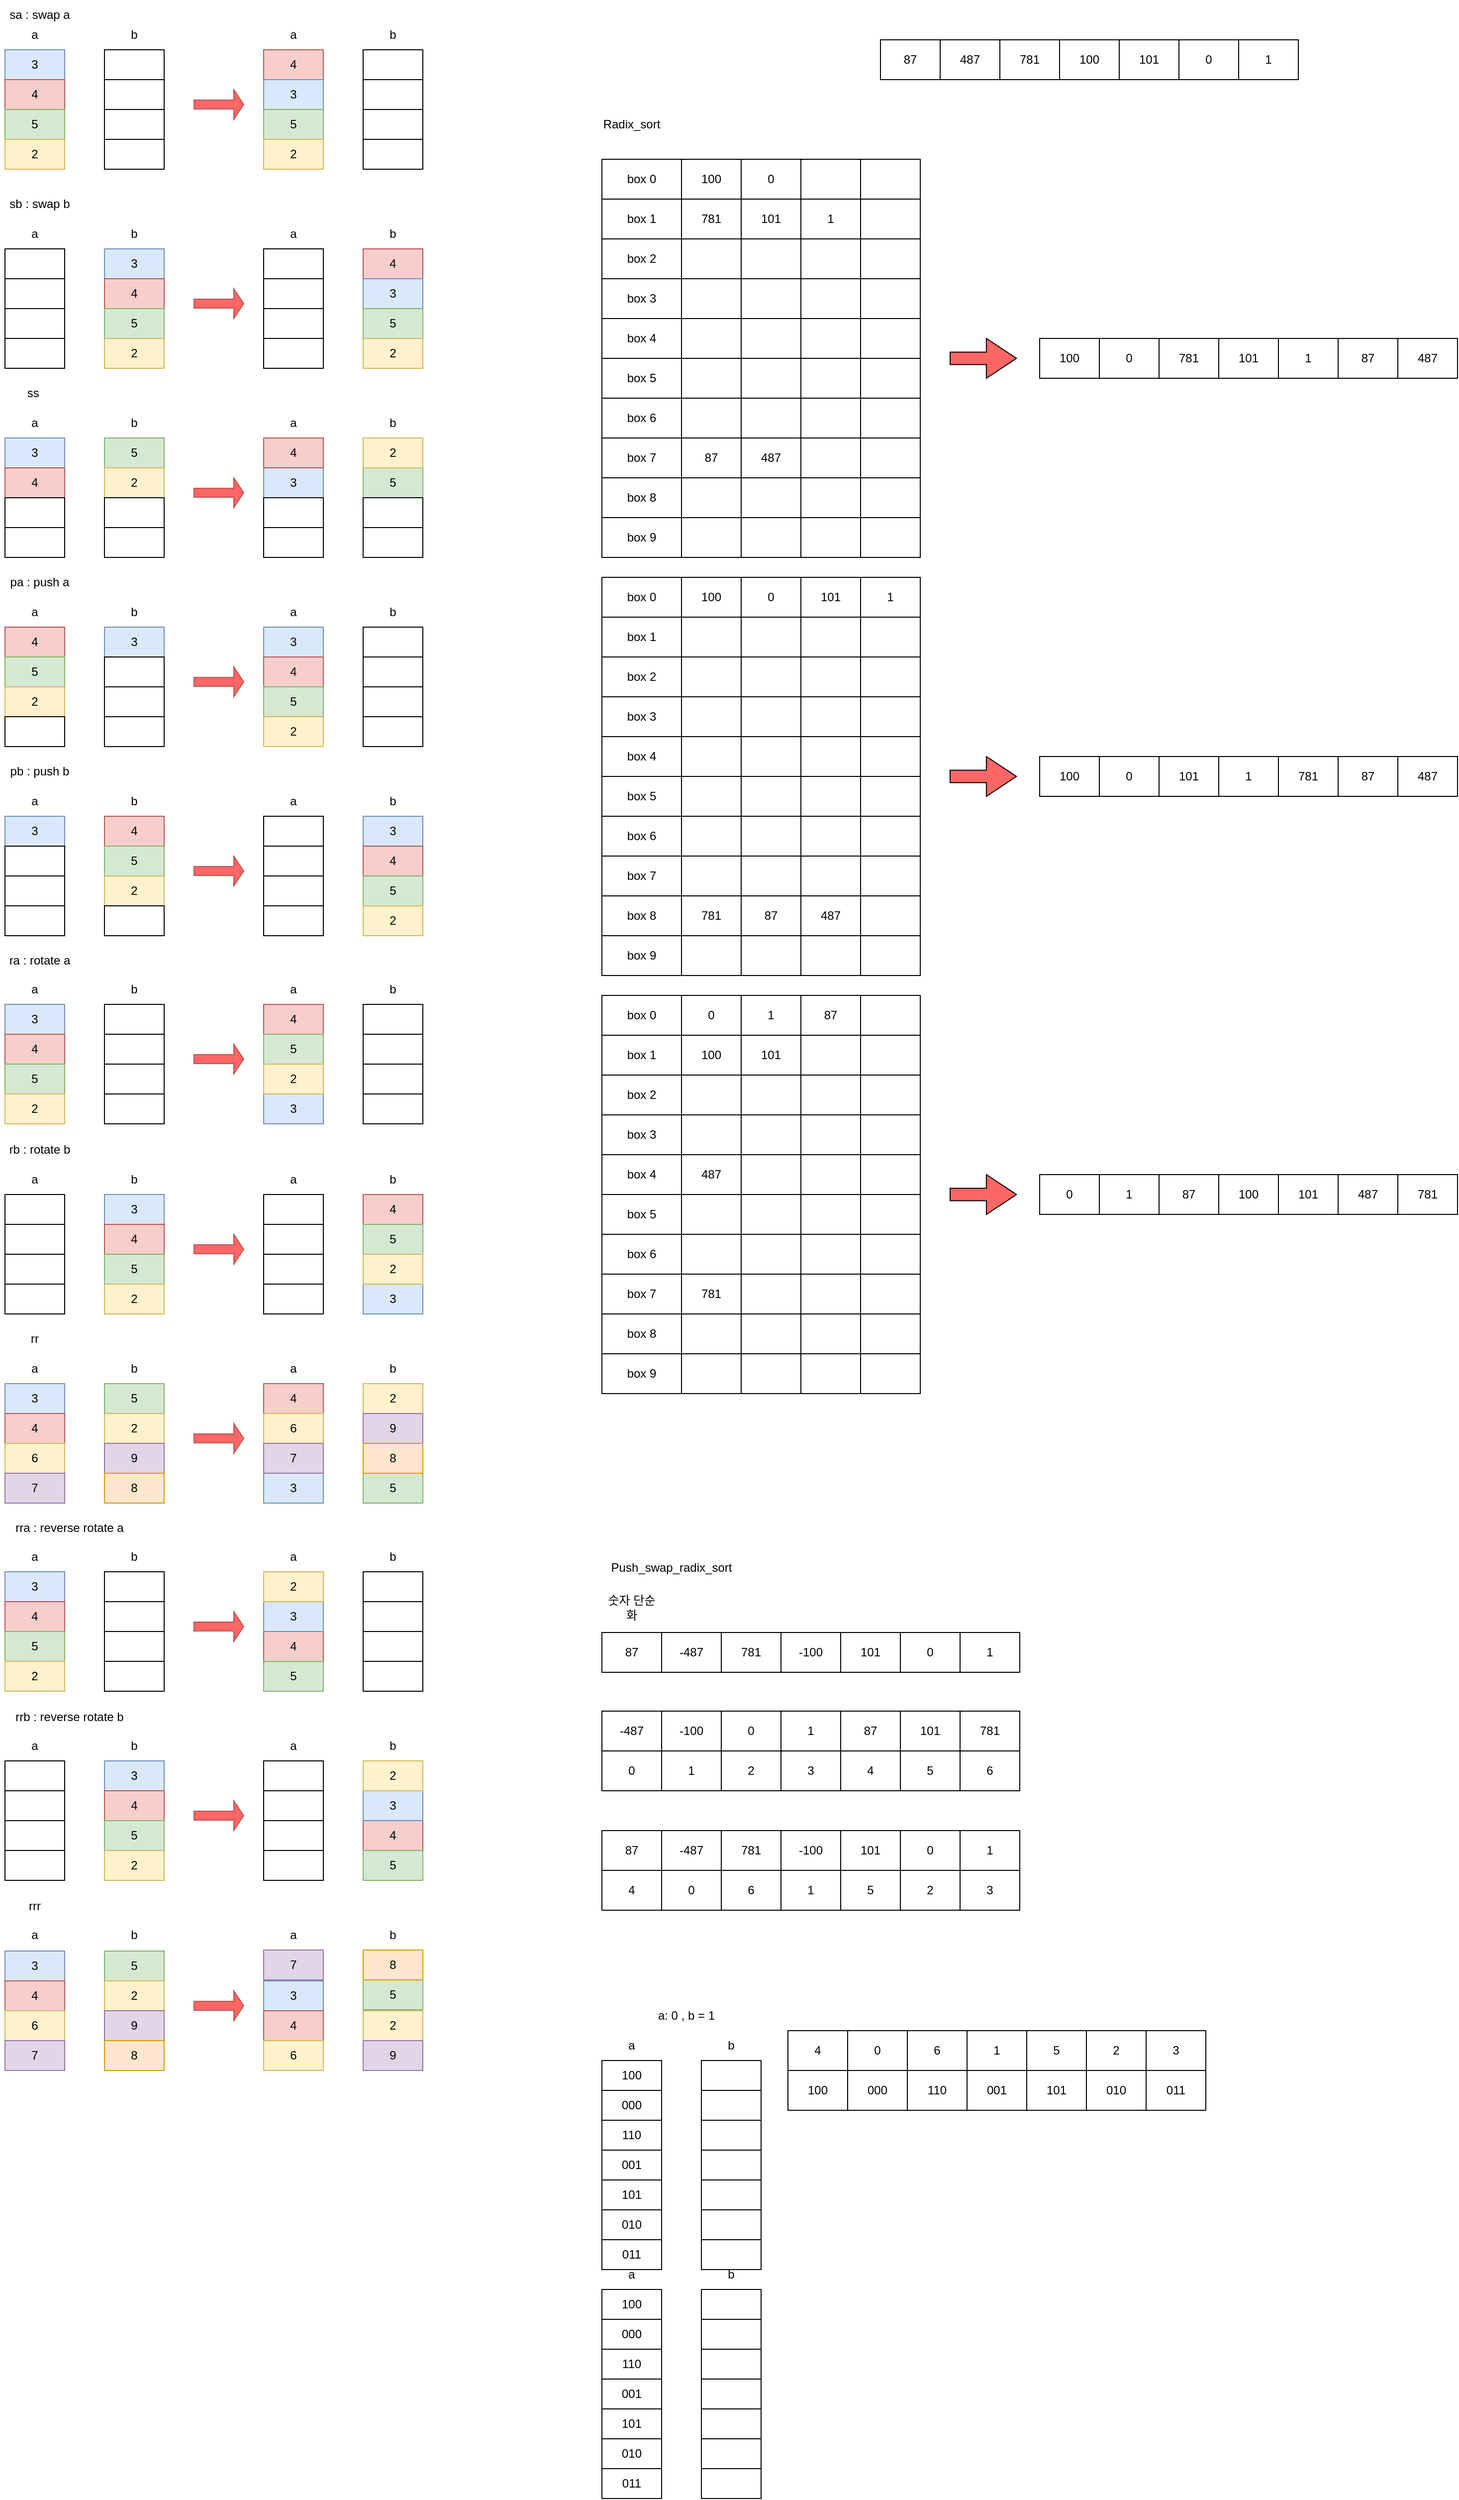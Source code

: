 <mxfile version="15.4.1" type="github">
  <diagram id="MPKd_8gNqW9lTe_JWmjq" name="Page-1">
    <mxGraphModel dx="1108" dy="480" grid="1" gridSize="10" guides="1" tooltips="1" connect="1" arrows="1" fold="1" page="1" pageScale="1" pageWidth="827" pageHeight="1169" math="0" shadow="0">
      <root>
        <mxCell id="0" />
        <mxCell id="1" parent="0" />
        <mxCell id="KTwC12vmh-3-CP3L2IJ9-2" value="sa : swap a" style="text;html=1;strokeColor=none;fillColor=none;align=center;verticalAlign=middle;whiteSpace=wrap;rounded=0;" vertex="1" parent="1">
          <mxGeometry x="40" y="40" width="70" height="30" as="geometry" />
        </mxCell>
        <mxCell id="KTwC12vmh-3-CP3L2IJ9-7" value="" style="shape=table;html=1;whiteSpace=wrap;startSize=0;container=1;collapsible=0;childLayout=tableLayout;" vertex="1" parent="1">
          <mxGeometry x="920" y="80" width="180" height="40" as="geometry" />
        </mxCell>
        <mxCell id="KTwC12vmh-3-CP3L2IJ9-12" value="" style="shape=partialRectangle;html=1;whiteSpace=wrap;collapsible=0;dropTarget=0;pointerEvents=0;fillColor=none;top=0;left=0;bottom=0;right=0;points=[[0,0.5],[1,0.5]];portConstraint=eastwest;" vertex="1" parent="KTwC12vmh-3-CP3L2IJ9-7">
          <mxGeometry width="180" height="40" as="geometry" />
        </mxCell>
        <mxCell id="KTwC12vmh-3-CP3L2IJ9-13" value="87" style="shape=partialRectangle;html=1;whiteSpace=wrap;connectable=0;fillColor=none;top=0;left=0;bottom=0;right=0;overflow=hidden;pointerEvents=1;" vertex="1" parent="KTwC12vmh-3-CP3L2IJ9-12">
          <mxGeometry width="60" height="40" as="geometry">
            <mxRectangle width="60" height="40" as="alternateBounds" />
          </mxGeometry>
        </mxCell>
        <mxCell id="KTwC12vmh-3-CP3L2IJ9-14" value="487" style="shape=partialRectangle;html=1;whiteSpace=wrap;connectable=0;fillColor=none;top=0;left=0;bottom=0;right=0;overflow=hidden;pointerEvents=1;" vertex="1" parent="KTwC12vmh-3-CP3L2IJ9-12">
          <mxGeometry x="60" width="60" height="40" as="geometry">
            <mxRectangle width="60" height="40" as="alternateBounds" />
          </mxGeometry>
        </mxCell>
        <mxCell id="KTwC12vmh-3-CP3L2IJ9-15" value="781" style="shape=partialRectangle;html=1;whiteSpace=wrap;connectable=0;fillColor=none;top=0;left=0;bottom=0;right=0;overflow=hidden;pointerEvents=1;" vertex="1" parent="KTwC12vmh-3-CP3L2IJ9-12">
          <mxGeometry x="120" width="60" height="40" as="geometry">
            <mxRectangle width="60" height="40" as="alternateBounds" />
          </mxGeometry>
        </mxCell>
        <mxCell id="KTwC12vmh-3-CP3L2IJ9-32" value="" style="shape=table;html=1;whiteSpace=wrap;startSize=0;container=1;collapsible=0;childLayout=tableLayout;" vertex="1" parent="1">
          <mxGeometry x="1100" y="80" width="180" height="40" as="geometry" />
        </mxCell>
        <mxCell id="KTwC12vmh-3-CP3L2IJ9-33" value="" style="shape=partialRectangle;html=1;whiteSpace=wrap;collapsible=0;dropTarget=0;pointerEvents=0;fillColor=none;top=0;left=0;bottom=0;right=0;points=[[0,0.5],[1,0.5]];portConstraint=eastwest;" vertex="1" parent="KTwC12vmh-3-CP3L2IJ9-32">
          <mxGeometry width="180" height="40" as="geometry" />
        </mxCell>
        <mxCell id="KTwC12vmh-3-CP3L2IJ9-34" value="100" style="shape=partialRectangle;html=1;whiteSpace=wrap;connectable=0;fillColor=none;top=0;left=0;bottom=0;right=0;overflow=hidden;pointerEvents=1;" vertex="1" parent="KTwC12vmh-3-CP3L2IJ9-33">
          <mxGeometry width="60" height="40" as="geometry">
            <mxRectangle width="60" height="40" as="alternateBounds" />
          </mxGeometry>
        </mxCell>
        <mxCell id="KTwC12vmh-3-CP3L2IJ9-35" value="101" style="shape=partialRectangle;html=1;whiteSpace=wrap;connectable=0;fillColor=none;top=0;left=0;bottom=0;right=0;overflow=hidden;pointerEvents=1;" vertex="1" parent="KTwC12vmh-3-CP3L2IJ9-33">
          <mxGeometry x="60" width="60" height="40" as="geometry">
            <mxRectangle width="60" height="40" as="alternateBounds" />
          </mxGeometry>
        </mxCell>
        <mxCell id="KTwC12vmh-3-CP3L2IJ9-36" value="0" style="shape=partialRectangle;html=1;whiteSpace=wrap;connectable=0;fillColor=none;top=0;left=0;bottom=0;right=0;overflow=hidden;pointerEvents=1;" vertex="1" parent="KTwC12vmh-3-CP3L2IJ9-33">
          <mxGeometry x="120" width="60" height="40" as="geometry">
            <mxRectangle width="60" height="40" as="alternateBounds" />
          </mxGeometry>
        </mxCell>
        <mxCell id="KTwC12vmh-3-CP3L2IJ9-37" value="" style="shape=table;html=1;whiteSpace=wrap;startSize=0;container=1;collapsible=0;childLayout=tableLayout;" vertex="1" parent="1">
          <mxGeometry x="1160" y="80" width="180" height="40" as="geometry" />
        </mxCell>
        <mxCell id="KTwC12vmh-3-CP3L2IJ9-38" value="" style="shape=partialRectangle;html=1;whiteSpace=wrap;collapsible=0;dropTarget=0;pointerEvents=0;fillColor=none;top=0;left=0;bottom=0;right=0;points=[[0,0.5],[1,0.5]];portConstraint=eastwest;" vertex="1" parent="KTwC12vmh-3-CP3L2IJ9-37">
          <mxGeometry width="180" height="40" as="geometry" />
        </mxCell>
        <mxCell id="KTwC12vmh-3-CP3L2IJ9-39" value="101" style="shape=partialRectangle;html=1;whiteSpace=wrap;connectable=0;fillColor=none;top=0;left=0;bottom=0;right=0;overflow=hidden;pointerEvents=1;" vertex="1" parent="KTwC12vmh-3-CP3L2IJ9-38">
          <mxGeometry width="60" height="40" as="geometry">
            <mxRectangle width="60" height="40" as="alternateBounds" />
          </mxGeometry>
        </mxCell>
        <mxCell id="KTwC12vmh-3-CP3L2IJ9-40" value="0" style="shape=partialRectangle;html=1;whiteSpace=wrap;connectable=0;fillColor=none;top=0;left=0;bottom=0;right=0;overflow=hidden;pointerEvents=1;" vertex="1" parent="KTwC12vmh-3-CP3L2IJ9-38">
          <mxGeometry x="60" width="60" height="40" as="geometry">
            <mxRectangle width="60" height="40" as="alternateBounds" />
          </mxGeometry>
        </mxCell>
        <mxCell id="KTwC12vmh-3-CP3L2IJ9-41" value="1" style="shape=partialRectangle;html=1;whiteSpace=wrap;connectable=0;fillColor=none;top=0;left=0;bottom=0;right=0;overflow=hidden;pointerEvents=1;" vertex="1" parent="KTwC12vmh-3-CP3L2IJ9-38">
          <mxGeometry x="120" width="60" height="40" as="geometry">
            <mxRectangle width="60" height="40" as="alternateBounds" />
          </mxGeometry>
        </mxCell>
        <mxCell id="KTwC12vmh-3-CP3L2IJ9-42" value="3" style="rounded=0;whiteSpace=wrap;html=1;startSize=0;fillColor=#dae8fc;strokeColor=#6c8ebf;" vertex="1" parent="1">
          <mxGeometry x="40" y="90" width="60" height="30" as="geometry" />
        </mxCell>
        <mxCell id="KTwC12vmh-3-CP3L2IJ9-43" value="4" style="rounded=0;whiteSpace=wrap;html=1;startSize=0;fillColor=#f8cecc;strokeColor=#b85450;" vertex="1" parent="1">
          <mxGeometry x="40" y="120" width="60" height="30" as="geometry" />
        </mxCell>
        <mxCell id="KTwC12vmh-3-CP3L2IJ9-44" value="5" style="rounded=0;whiteSpace=wrap;html=1;startSize=0;fillColor=#d5e8d4;strokeColor=#82b366;" vertex="1" parent="1">
          <mxGeometry x="40" y="150" width="60" height="30" as="geometry" />
        </mxCell>
        <mxCell id="KTwC12vmh-3-CP3L2IJ9-45" value="2" style="rounded=0;whiteSpace=wrap;html=1;startSize=0;fillColor=#fff2cc;strokeColor=#d6b656;" vertex="1" parent="1">
          <mxGeometry x="40" y="180" width="60" height="30" as="geometry" />
        </mxCell>
        <mxCell id="KTwC12vmh-3-CP3L2IJ9-46" value="4" style="rounded=0;whiteSpace=wrap;html=1;startSize=0;fillColor=#f8cecc;strokeColor=#b85450;" vertex="1" parent="1">
          <mxGeometry x="300" y="90" width="60" height="30" as="geometry" />
        </mxCell>
        <mxCell id="KTwC12vmh-3-CP3L2IJ9-47" value="3" style="rounded=0;whiteSpace=wrap;html=1;startSize=0;fillColor=#dae8fc;strokeColor=#6c8ebf;" vertex="1" parent="1">
          <mxGeometry x="300" y="120" width="60" height="30" as="geometry" />
        </mxCell>
        <mxCell id="KTwC12vmh-3-CP3L2IJ9-48" value="5" style="rounded=0;whiteSpace=wrap;html=1;startSize=0;fillColor=#d5e8d4;strokeColor=#82b366;" vertex="1" parent="1">
          <mxGeometry x="300" y="150" width="60" height="30" as="geometry" />
        </mxCell>
        <mxCell id="KTwC12vmh-3-CP3L2IJ9-49" value="2" style="rounded=0;whiteSpace=wrap;html=1;startSize=0;fillColor=#fff2cc;strokeColor=#d6b656;" vertex="1" parent="1">
          <mxGeometry x="300" y="180" width="60" height="30" as="geometry" />
        </mxCell>
        <mxCell id="KTwC12vmh-3-CP3L2IJ9-50" value="a" style="text;html=1;strokeColor=none;fillColor=none;align=center;verticalAlign=middle;whiteSpace=wrap;rounded=0;startSize=0;" vertex="1" parent="1">
          <mxGeometry x="40" y="60" width="60" height="30" as="geometry" />
        </mxCell>
        <mxCell id="KTwC12vmh-3-CP3L2IJ9-51" value="a" style="text;html=1;strokeColor=none;fillColor=none;align=center;verticalAlign=middle;whiteSpace=wrap;rounded=0;startSize=0;" vertex="1" parent="1">
          <mxGeometry x="300" y="60" width="60" height="30" as="geometry" />
        </mxCell>
        <mxCell id="KTwC12vmh-3-CP3L2IJ9-53" value="" style="shape=singleArrow;whiteSpace=wrap;html=1;startSize=0;fillColor=#FF6666;strokeColor=#b85450;" vertex="1" parent="1">
          <mxGeometry x="230" y="130" width="50" height="30" as="geometry" />
        </mxCell>
        <mxCell id="KTwC12vmh-3-CP3L2IJ9-54" value="sb : swap b" style="text;html=1;strokeColor=none;fillColor=none;align=center;verticalAlign=middle;whiteSpace=wrap;rounded=0;" vertex="1" parent="1">
          <mxGeometry x="40" y="230" width="70" height="30" as="geometry" />
        </mxCell>
        <mxCell id="KTwC12vmh-3-CP3L2IJ9-70" value="" style="rounded=0;whiteSpace=wrap;html=1;startSize=0;" vertex="1" parent="1">
          <mxGeometry x="400" y="90" width="60" height="30" as="geometry" />
        </mxCell>
        <mxCell id="KTwC12vmh-3-CP3L2IJ9-71" value="" style="rounded=0;whiteSpace=wrap;html=1;startSize=0;" vertex="1" parent="1">
          <mxGeometry x="400" y="120" width="60" height="30" as="geometry" />
        </mxCell>
        <mxCell id="KTwC12vmh-3-CP3L2IJ9-72" value="" style="rounded=0;whiteSpace=wrap;html=1;startSize=0;" vertex="1" parent="1">
          <mxGeometry x="400" y="150" width="60" height="30" as="geometry" />
        </mxCell>
        <mxCell id="KTwC12vmh-3-CP3L2IJ9-73" value="" style="rounded=0;whiteSpace=wrap;html=1;startSize=0;" vertex="1" parent="1">
          <mxGeometry x="400" y="180" width="60" height="30" as="geometry" />
        </mxCell>
        <mxCell id="KTwC12vmh-3-CP3L2IJ9-74" value="b" style="text;html=1;strokeColor=none;fillColor=none;align=center;verticalAlign=middle;whiteSpace=wrap;rounded=0;startSize=0;" vertex="1" parent="1">
          <mxGeometry x="400" y="60" width="60" height="30" as="geometry" />
        </mxCell>
        <mxCell id="KTwC12vmh-3-CP3L2IJ9-75" value="" style="rounded=0;whiteSpace=wrap;html=1;startSize=0;" vertex="1" parent="1">
          <mxGeometry x="140" y="90" width="60" height="30" as="geometry" />
        </mxCell>
        <mxCell id="KTwC12vmh-3-CP3L2IJ9-76" value="" style="rounded=0;whiteSpace=wrap;html=1;startSize=0;" vertex="1" parent="1">
          <mxGeometry x="140" y="120" width="60" height="30" as="geometry" />
        </mxCell>
        <mxCell id="KTwC12vmh-3-CP3L2IJ9-77" value="" style="rounded=0;whiteSpace=wrap;html=1;startSize=0;" vertex="1" parent="1">
          <mxGeometry x="140" y="150" width="60" height="30" as="geometry" />
        </mxCell>
        <mxCell id="KTwC12vmh-3-CP3L2IJ9-78" value="" style="rounded=0;whiteSpace=wrap;html=1;startSize=0;" vertex="1" parent="1">
          <mxGeometry x="140" y="180" width="60" height="30" as="geometry" />
        </mxCell>
        <mxCell id="KTwC12vmh-3-CP3L2IJ9-79" value="b" style="text;html=1;strokeColor=none;fillColor=none;align=center;verticalAlign=middle;whiteSpace=wrap;rounded=0;startSize=0;" vertex="1" parent="1">
          <mxGeometry x="140" y="60" width="60" height="30" as="geometry" />
        </mxCell>
        <mxCell id="KTwC12vmh-3-CP3L2IJ9-80" value="3" style="rounded=0;whiteSpace=wrap;html=1;startSize=0;fillColor=#dae8fc;strokeColor=#6c8ebf;" vertex="1" parent="1">
          <mxGeometry x="140" y="290" width="60" height="30" as="geometry" />
        </mxCell>
        <mxCell id="KTwC12vmh-3-CP3L2IJ9-81" value="4" style="rounded=0;whiteSpace=wrap;html=1;startSize=0;fillColor=#f8cecc;strokeColor=#b85450;" vertex="1" parent="1">
          <mxGeometry x="140" y="320" width="60" height="30" as="geometry" />
        </mxCell>
        <mxCell id="KTwC12vmh-3-CP3L2IJ9-82" value="5" style="rounded=0;whiteSpace=wrap;html=1;startSize=0;fillColor=#d5e8d4;strokeColor=#82b366;" vertex="1" parent="1">
          <mxGeometry x="140" y="350" width="60" height="30" as="geometry" />
        </mxCell>
        <mxCell id="KTwC12vmh-3-CP3L2IJ9-83" value="2" style="rounded=0;whiteSpace=wrap;html=1;startSize=0;fillColor=#fff2cc;strokeColor=#d6b656;" vertex="1" parent="1">
          <mxGeometry x="140" y="380" width="60" height="30" as="geometry" />
        </mxCell>
        <mxCell id="KTwC12vmh-3-CP3L2IJ9-84" value="4" style="rounded=0;whiteSpace=wrap;html=1;startSize=0;fillColor=#f8cecc;strokeColor=#b85450;" vertex="1" parent="1">
          <mxGeometry x="400" y="290" width="60" height="30" as="geometry" />
        </mxCell>
        <mxCell id="KTwC12vmh-3-CP3L2IJ9-85" value="3" style="rounded=0;whiteSpace=wrap;html=1;startSize=0;fillColor=#dae8fc;strokeColor=#6c8ebf;" vertex="1" parent="1">
          <mxGeometry x="400" y="320" width="60" height="30" as="geometry" />
        </mxCell>
        <mxCell id="KTwC12vmh-3-CP3L2IJ9-86" value="5" style="rounded=0;whiteSpace=wrap;html=1;startSize=0;fillColor=#d5e8d4;strokeColor=#82b366;" vertex="1" parent="1">
          <mxGeometry x="400" y="350" width="60" height="30" as="geometry" />
        </mxCell>
        <mxCell id="KTwC12vmh-3-CP3L2IJ9-87" value="2" style="rounded=0;whiteSpace=wrap;html=1;startSize=0;fillColor=#fff2cc;strokeColor=#d6b656;" vertex="1" parent="1">
          <mxGeometry x="400" y="380" width="60" height="30" as="geometry" />
        </mxCell>
        <mxCell id="KTwC12vmh-3-CP3L2IJ9-88" value="a" style="text;html=1;strokeColor=none;fillColor=none;align=center;verticalAlign=middle;whiteSpace=wrap;rounded=0;startSize=0;" vertex="1" parent="1">
          <mxGeometry x="40" y="260" width="60" height="30" as="geometry" />
        </mxCell>
        <mxCell id="KTwC12vmh-3-CP3L2IJ9-89" value="a" style="text;html=1;strokeColor=none;fillColor=none;align=center;verticalAlign=middle;whiteSpace=wrap;rounded=0;startSize=0;" vertex="1" parent="1">
          <mxGeometry x="300" y="260" width="60" height="30" as="geometry" />
        </mxCell>
        <mxCell id="KTwC12vmh-3-CP3L2IJ9-90" value="" style="shape=singleArrow;whiteSpace=wrap;html=1;startSize=0;fillColor=#FF6666;strokeColor=#b85450;" vertex="1" parent="1">
          <mxGeometry x="230" y="330" width="50" height="30" as="geometry" />
        </mxCell>
        <mxCell id="KTwC12vmh-3-CP3L2IJ9-92" value="" style="rounded=0;whiteSpace=wrap;html=1;startSize=0;" vertex="1" parent="1">
          <mxGeometry x="300" y="290" width="60" height="30" as="geometry" />
        </mxCell>
        <mxCell id="KTwC12vmh-3-CP3L2IJ9-93" value="" style="rounded=0;whiteSpace=wrap;html=1;startSize=0;" vertex="1" parent="1">
          <mxGeometry x="300" y="320" width="60" height="30" as="geometry" />
        </mxCell>
        <mxCell id="KTwC12vmh-3-CP3L2IJ9-94" value="" style="rounded=0;whiteSpace=wrap;html=1;startSize=0;" vertex="1" parent="1">
          <mxGeometry x="300" y="350" width="60" height="30" as="geometry" />
        </mxCell>
        <mxCell id="KTwC12vmh-3-CP3L2IJ9-95" value="" style="rounded=0;whiteSpace=wrap;html=1;startSize=0;" vertex="1" parent="1">
          <mxGeometry x="300" y="380" width="60" height="30" as="geometry" />
        </mxCell>
        <mxCell id="KTwC12vmh-3-CP3L2IJ9-96" value="b" style="text;html=1;strokeColor=none;fillColor=none;align=center;verticalAlign=middle;whiteSpace=wrap;rounded=0;startSize=0;" vertex="1" parent="1">
          <mxGeometry x="400" y="260" width="60" height="30" as="geometry" />
        </mxCell>
        <mxCell id="KTwC12vmh-3-CP3L2IJ9-97" value="" style="rounded=0;whiteSpace=wrap;html=1;startSize=0;" vertex="1" parent="1">
          <mxGeometry x="40" y="290" width="60" height="30" as="geometry" />
        </mxCell>
        <mxCell id="KTwC12vmh-3-CP3L2IJ9-98" value="" style="rounded=0;whiteSpace=wrap;html=1;startSize=0;" vertex="1" parent="1">
          <mxGeometry x="40" y="320" width="60" height="30" as="geometry" />
        </mxCell>
        <mxCell id="KTwC12vmh-3-CP3L2IJ9-99" value="" style="rounded=0;whiteSpace=wrap;html=1;startSize=0;" vertex="1" parent="1">
          <mxGeometry x="40" y="350" width="60" height="30" as="geometry" />
        </mxCell>
        <mxCell id="KTwC12vmh-3-CP3L2IJ9-100" value="" style="rounded=0;whiteSpace=wrap;html=1;startSize=0;" vertex="1" parent="1">
          <mxGeometry x="40" y="380" width="60" height="30" as="geometry" />
        </mxCell>
        <mxCell id="KTwC12vmh-3-CP3L2IJ9-101" value="b" style="text;html=1;strokeColor=none;fillColor=none;align=center;verticalAlign=middle;whiteSpace=wrap;rounded=0;startSize=0;" vertex="1" parent="1">
          <mxGeometry x="140" y="260" width="60" height="30" as="geometry" />
        </mxCell>
        <mxCell id="KTwC12vmh-3-CP3L2IJ9-102" value="ss&amp;nbsp;" style="text;html=1;strokeColor=none;fillColor=none;align=center;verticalAlign=middle;whiteSpace=wrap;rounded=0;" vertex="1" parent="1">
          <mxGeometry x="35" y="420" width="70" height="30" as="geometry" />
        </mxCell>
        <mxCell id="KTwC12vmh-3-CP3L2IJ9-103" value="3" style="rounded=0;whiteSpace=wrap;html=1;startSize=0;fillColor=#dae8fc;strokeColor=#6c8ebf;" vertex="1" parent="1">
          <mxGeometry x="40" y="480" width="60" height="30" as="geometry" />
        </mxCell>
        <mxCell id="KTwC12vmh-3-CP3L2IJ9-104" value="4" style="rounded=0;whiteSpace=wrap;html=1;startSize=0;fillColor=#f8cecc;strokeColor=#b85450;" vertex="1" parent="1">
          <mxGeometry x="40" y="510" width="60" height="30" as="geometry" />
        </mxCell>
        <mxCell id="KTwC12vmh-3-CP3L2IJ9-105" value="5" style="rounded=0;whiteSpace=wrap;html=1;startSize=0;fillColor=#d5e8d4;strokeColor=#82b366;" vertex="1" parent="1">
          <mxGeometry x="140" y="480" width="60" height="30" as="geometry" />
        </mxCell>
        <mxCell id="KTwC12vmh-3-CP3L2IJ9-106" value="2" style="rounded=0;whiteSpace=wrap;html=1;startSize=0;fillColor=#fff2cc;strokeColor=#d6b656;" vertex="1" parent="1">
          <mxGeometry x="140" y="510" width="60" height="30" as="geometry" />
        </mxCell>
        <mxCell id="KTwC12vmh-3-CP3L2IJ9-111" value="a" style="text;html=1;strokeColor=none;fillColor=none;align=center;verticalAlign=middle;whiteSpace=wrap;rounded=0;startSize=0;" vertex="1" parent="1">
          <mxGeometry x="40" y="450" width="60" height="30" as="geometry" />
        </mxCell>
        <mxCell id="KTwC12vmh-3-CP3L2IJ9-112" value="a" style="text;html=1;strokeColor=none;fillColor=none;align=center;verticalAlign=middle;whiteSpace=wrap;rounded=0;startSize=0;" vertex="1" parent="1">
          <mxGeometry x="300" y="450" width="60" height="30" as="geometry" />
        </mxCell>
        <mxCell id="KTwC12vmh-3-CP3L2IJ9-113" value="" style="shape=singleArrow;whiteSpace=wrap;html=1;startSize=0;fillColor=#FF6666;strokeColor=#b85450;" vertex="1" parent="1">
          <mxGeometry x="230" y="520" width="50" height="30" as="geometry" />
        </mxCell>
        <mxCell id="KTwC12vmh-3-CP3L2IJ9-118" value="b" style="text;html=1;strokeColor=none;fillColor=none;align=center;verticalAlign=middle;whiteSpace=wrap;rounded=0;startSize=0;" vertex="1" parent="1">
          <mxGeometry x="400" y="450" width="60" height="30" as="geometry" />
        </mxCell>
        <mxCell id="KTwC12vmh-3-CP3L2IJ9-119" value="" style="rounded=0;whiteSpace=wrap;html=1;startSize=0;" vertex="1" parent="1">
          <mxGeometry x="140" y="540" width="60" height="30" as="geometry" />
        </mxCell>
        <mxCell id="KTwC12vmh-3-CP3L2IJ9-120" value="" style="rounded=0;whiteSpace=wrap;html=1;startSize=0;" vertex="1" parent="1">
          <mxGeometry x="140" y="570" width="60" height="30" as="geometry" />
        </mxCell>
        <mxCell id="KTwC12vmh-3-CP3L2IJ9-121" value="" style="rounded=0;whiteSpace=wrap;html=1;startSize=0;" vertex="1" parent="1">
          <mxGeometry x="40" y="540" width="60" height="30" as="geometry" />
        </mxCell>
        <mxCell id="KTwC12vmh-3-CP3L2IJ9-122" value="" style="rounded=0;whiteSpace=wrap;html=1;startSize=0;" vertex="1" parent="1">
          <mxGeometry x="40" y="570" width="60" height="30" as="geometry" />
        </mxCell>
        <mxCell id="KTwC12vmh-3-CP3L2IJ9-123" value="b" style="text;html=1;strokeColor=none;fillColor=none;align=center;verticalAlign=middle;whiteSpace=wrap;rounded=0;startSize=0;" vertex="1" parent="1">
          <mxGeometry x="140" y="450" width="60" height="30" as="geometry" />
        </mxCell>
        <mxCell id="KTwC12vmh-3-CP3L2IJ9-125" value="3" style="rounded=0;whiteSpace=wrap;html=1;startSize=0;fillColor=#dae8fc;strokeColor=#6c8ebf;" vertex="1" parent="1">
          <mxGeometry x="300" y="510" width="60" height="30" as="geometry" />
        </mxCell>
        <mxCell id="KTwC12vmh-3-CP3L2IJ9-126" value="4" style="rounded=0;whiteSpace=wrap;html=1;startSize=0;fillColor=#f8cecc;strokeColor=#b85450;" vertex="1" parent="1">
          <mxGeometry x="300" y="480" width="60" height="30" as="geometry" />
        </mxCell>
        <mxCell id="KTwC12vmh-3-CP3L2IJ9-127" value="5" style="rounded=0;whiteSpace=wrap;html=1;startSize=0;fillColor=#d5e8d4;strokeColor=#82b366;" vertex="1" parent="1">
          <mxGeometry x="400" y="510" width="60" height="30" as="geometry" />
        </mxCell>
        <mxCell id="KTwC12vmh-3-CP3L2IJ9-128" value="2" style="rounded=0;whiteSpace=wrap;html=1;startSize=0;fillColor=#fff2cc;strokeColor=#d6b656;" vertex="1" parent="1">
          <mxGeometry x="400" y="480" width="60" height="30" as="geometry" />
        </mxCell>
        <mxCell id="KTwC12vmh-3-CP3L2IJ9-129" value="" style="rounded=0;whiteSpace=wrap;html=1;startSize=0;" vertex="1" parent="1">
          <mxGeometry x="400" y="540" width="60" height="30" as="geometry" />
        </mxCell>
        <mxCell id="KTwC12vmh-3-CP3L2IJ9-130" value="" style="rounded=0;whiteSpace=wrap;html=1;startSize=0;" vertex="1" parent="1">
          <mxGeometry x="400" y="570" width="60" height="30" as="geometry" />
        </mxCell>
        <mxCell id="KTwC12vmh-3-CP3L2IJ9-131" value="" style="rounded=0;whiteSpace=wrap;html=1;startSize=0;" vertex="1" parent="1">
          <mxGeometry x="300" y="540" width="60" height="30" as="geometry" />
        </mxCell>
        <mxCell id="KTwC12vmh-3-CP3L2IJ9-132" value="" style="rounded=0;whiteSpace=wrap;html=1;startSize=0;" vertex="1" parent="1">
          <mxGeometry x="300" y="570" width="60" height="30" as="geometry" />
        </mxCell>
        <mxCell id="KTwC12vmh-3-CP3L2IJ9-133" value="pa : push a" style="text;html=1;strokeColor=none;fillColor=none;align=center;verticalAlign=middle;whiteSpace=wrap;rounded=0;" vertex="1" parent="1">
          <mxGeometry x="40" y="610" width="70" height="30" as="geometry" />
        </mxCell>
        <mxCell id="KTwC12vmh-3-CP3L2IJ9-134" value="3" style="rounded=0;whiteSpace=wrap;html=1;startSize=0;fillColor=#dae8fc;strokeColor=#6c8ebf;" vertex="1" parent="1">
          <mxGeometry x="140" y="670" width="60" height="30" as="geometry" />
        </mxCell>
        <mxCell id="KTwC12vmh-3-CP3L2IJ9-135" value="4" style="rounded=0;whiteSpace=wrap;html=1;startSize=0;fillColor=#f8cecc;strokeColor=#b85450;" vertex="1" parent="1">
          <mxGeometry x="40" y="670" width="60" height="30" as="geometry" />
        </mxCell>
        <mxCell id="KTwC12vmh-3-CP3L2IJ9-136" value="5" style="rounded=0;whiteSpace=wrap;html=1;startSize=0;fillColor=#d5e8d4;strokeColor=#82b366;" vertex="1" parent="1">
          <mxGeometry x="40" y="700" width="60" height="30" as="geometry" />
        </mxCell>
        <mxCell id="KTwC12vmh-3-CP3L2IJ9-137" value="2" style="rounded=0;whiteSpace=wrap;html=1;startSize=0;fillColor=#fff2cc;strokeColor=#d6b656;" vertex="1" parent="1">
          <mxGeometry x="40" y="730" width="60" height="30" as="geometry" />
        </mxCell>
        <mxCell id="KTwC12vmh-3-CP3L2IJ9-142" value="a" style="text;html=1;strokeColor=none;fillColor=none;align=center;verticalAlign=middle;whiteSpace=wrap;rounded=0;startSize=0;" vertex="1" parent="1">
          <mxGeometry x="40" y="640" width="60" height="30" as="geometry" />
        </mxCell>
        <mxCell id="KTwC12vmh-3-CP3L2IJ9-143" value="a" style="text;html=1;strokeColor=none;fillColor=none;align=center;verticalAlign=middle;whiteSpace=wrap;rounded=0;startSize=0;" vertex="1" parent="1">
          <mxGeometry x="300" y="640" width="60" height="30" as="geometry" />
        </mxCell>
        <mxCell id="KTwC12vmh-3-CP3L2IJ9-144" value="" style="shape=singleArrow;whiteSpace=wrap;html=1;startSize=0;fillColor=#FF6666;strokeColor=#b85450;" vertex="1" parent="1">
          <mxGeometry x="230" y="710" width="50" height="30" as="geometry" />
        </mxCell>
        <mxCell id="KTwC12vmh-3-CP3L2IJ9-149" value="b" style="text;html=1;strokeColor=none;fillColor=none;align=center;verticalAlign=middle;whiteSpace=wrap;rounded=0;startSize=0;" vertex="1" parent="1">
          <mxGeometry x="400" y="640" width="60" height="30" as="geometry" />
        </mxCell>
        <mxCell id="KTwC12vmh-3-CP3L2IJ9-150" value="" style="rounded=0;whiteSpace=wrap;html=1;startSize=0;" vertex="1" parent="1">
          <mxGeometry x="140" y="700" width="60" height="30" as="geometry" />
        </mxCell>
        <mxCell id="KTwC12vmh-3-CP3L2IJ9-151" value="" style="rounded=0;whiteSpace=wrap;html=1;startSize=0;" vertex="1" parent="1">
          <mxGeometry x="140" y="730" width="60" height="30" as="geometry" />
        </mxCell>
        <mxCell id="KTwC12vmh-3-CP3L2IJ9-152" value="" style="rounded=0;whiteSpace=wrap;html=1;startSize=0;" vertex="1" parent="1">
          <mxGeometry x="140" y="760" width="60" height="30" as="geometry" />
        </mxCell>
        <mxCell id="KTwC12vmh-3-CP3L2IJ9-153" value="" style="rounded=0;whiteSpace=wrap;html=1;startSize=0;" vertex="1" parent="1">
          <mxGeometry x="40" y="760" width="60" height="30" as="geometry" />
        </mxCell>
        <mxCell id="KTwC12vmh-3-CP3L2IJ9-154" value="b" style="text;html=1;strokeColor=none;fillColor=none;align=center;verticalAlign=middle;whiteSpace=wrap;rounded=0;startSize=0;" vertex="1" parent="1">
          <mxGeometry x="140" y="640" width="60" height="30" as="geometry" />
        </mxCell>
        <mxCell id="KTwC12vmh-3-CP3L2IJ9-199" value="3" style="rounded=0;whiteSpace=wrap;html=1;startSize=0;fillColor=#dae8fc;strokeColor=#6c8ebf;" vertex="1" parent="1">
          <mxGeometry x="300" y="670" width="60" height="30" as="geometry" />
        </mxCell>
        <mxCell id="KTwC12vmh-3-CP3L2IJ9-200" value="4" style="rounded=0;whiteSpace=wrap;html=1;startSize=0;fillColor=#f8cecc;strokeColor=#b85450;" vertex="1" parent="1">
          <mxGeometry x="300" y="700" width="60" height="30" as="geometry" />
        </mxCell>
        <mxCell id="KTwC12vmh-3-CP3L2IJ9-201" value="5" style="rounded=0;whiteSpace=wrap;html=1;startSize=0;fillColor=#d5e8d4;strokeColor=#82b366;" vertex="1" parent="1">
          <mxGeometry x="300" y="730" width="60" height="30" as="geometry" />
        </mxCell>
        <mxCell id="KTwC12vmh-3-CP3L2IJ9-202" value="2" style="rounded=0;whiteSpace=wrap;html=1;startSize=0;fillColor=#fff2cc;strokeColor=#d6b656;" vertex="1" parent="1">
          <mxGeometry x="300" y="760" width="60" height="30" as="geometry" />
        </mxCell>
        <mxCell id="KTwC12vmh-3-CP3L2IJ9-203" value="" style="rounded=0;whiteSpace=wrap;html=1;startSize=0;" vertex="1" parent="1">
          <mxGeometry x="400" y="700" width="60" height="30" as="geometry" />
        </mxCell>
        <mxCell id="KTwC12vmh-3-CP3L2IJ9-204" value="" style="rounded=0;whiteSpace=wrap;html=1;startSize=0;" vertex="1" parent="1">
          <mxGeometry x="400" y="730" width="60" height="30" as="geometry" />
        </mxCell>
        <mxCell id="KTwC12vmh-3-CP3L2IJ9-205" value="" style="rounded=0;whiteSpace=wrap;html=1;startSize=0;" vertex="1" parent="1">
          <mxGeometry x="400" y="760" width="60" height="30" as="geometry" />
        </mxCell>
        <mxCell id="KTwC12vmh-3-CP3L2IJ9-206" value="" style="rounded=0;whiteSpace=wrap;html=1;startSize=0;" vertex="1" parent="1">
          <mxGeometry x="400" y="670" width="60" height="30" as="geometry" />
        </mxCell>
        <mxCell id="KTwC12vmh-3-CP3L2IJ9-207" value="pb : push b" style="text;html=1;strokeColor=none;fillColor=none;align=center;verticalAlign=middle;whiteSpace=wrap;rounded=0;" vertex="1" parent="1">
          <mxGeometry x="40" y="800" width="70" height="30" as="geometry" />
        </mxCell>
        <mxCell id="KTwC12vmh-3-CP3L2IJ9-208" value="3" style="rounded=0;whiteSpace=wrap;html=1;startSize=0;fillColor=#dae8fc;strokeColor=#6c8ebf;" vertex="1" parent="1">
          <mxGeometry x="40" y="860" width="60" height="30" as="geometry" />
        </mxCell>
        <mxCell id="KTwC12vmh-3-CP3L2IJ9-209" value="4" style="rounded=0;whiteSpace=wrap;html=1;startSize=0;fillColor=#f8cecc;strokeColor=#b85450;" vertex="1" parent="1">
          <mxGeometry x="140" y="860" width="60" height="30" as="geometry" />
        </mxCell>
        <mxCell id="KTwC12vmh-3-CP3L2IJ9-210" value="5" style="rounded=0;whiteSpace=wrap;html=1;startSize=0;fillColor=#d5e8d4;strokeColor=#82b366;" vertex="1" parent="1">
          <mxGeometry x="140" y="890" width="60" height="30" as="geometry" />
        </mxCell>
        <mxCell id="KTwC12vmh-3-CP3L2IJ9-211" value="2" style="rounded=0;whiteSpace=wrap;html=1;startSize=0;fillColor=#fff2cc;strokeColor=#d6b656;" vertex="1" parent="1">
          <mxGeometry x="140" y="920" width="60" height="30" as="geometry" />
        </mxCell>
        <mxCell id="KTwC12vmh-3-CP3L2IJ9-212" value="a" style="text;html=1;strokeColor=none;fillColor=none;align=center;verticalAlign=middle;whiteSpace=wrap;rounded=0;startSize=0;" vertex="1" parent="1">
          <mxGeometry x="40" y="830" width="60" height="30" as="geometry" />
        </mxCell>
        <mxCell id="KTwC12vmh-3-CP3L2IJ9-213" value="a" style="text;html=1;strokeColor=none;fillColor=none;align=center;verticalAlign=middle;whiteSpace=wrap;rounded=0;startSize=0;" vertex="1" parent="1">
          <mxGeometry x="300" y="830" width="60" height="30" as="geometry" />
        </mxCell>
        <mxCell id="KTwC12vmh-3-CP3L2IJ9-214" value="" style="shape=singleArrow;whiteSpace=wrap;html=1;startSize=0;fillColor=#FF6666;strokeColor=#b85450;" vertex="1" parent="1">
          <mxGeometry x="230" y="900" width="50" height="30" as="geometry" />
        </mxCell>
        <mxCell id="KTwC12vmh-3-CP3L2IJ9-215" value="b" style="text;html=1;strokeColor=none;fillColor=none;align=center;verticalAlign=middle;whiteSpace=wrap;rounded=0;startSize=0;" vertex="1" parent="1">
          <mxGeometry x="400" y="830" width="60" height="30" as="geometry" />
        </mxCell>
        <mxCell id="KTwC12vmh-3-CP3L2IJ9-216" value="" style="rounded=0;whiteSpace=wrap;html=1;startSize=0;" vertex="1" parent="1">
          <mxGeometry x="40" y="890" width="60" height="30" as="geometry" />
        </mxCell>
        <mxCell id="KTwC12vmh-3-CP3L2IJ9-217" value="" style="rounded=0;whiteSpace=wrap;html=1;startSize=0;" vertex="1" parent="1">
          <mxGeometry x="40" y="920" width="60" height="30" as="geometry" />
        </mxCell>
        <mxCell id="KTwC12vmh-3-CP3L2IJ9-218" value="" style="rounded=0;whiteSpace=wrap;html=1;startSize=0;" vertex="1" parent="1">
          <mxGeometry x="40" y="950" width="60" height="30" as="geometry" />
        </mxCell>
        <mxCell id="KTwC12vmh-3-CP3L2IJ9-219" value="" style="rounded=0;whiteSpace=wrap;html=1;startSize=0;" vertex="1" parent="1">
          <mxGeometry x="140" y="950" width="60" height="30" as="geometry" />
        </mxCell>
        <mxCell id="KTwC12vmh-3-CP3L2IJ9-220" value="b" style="text;html=1;strokeColor=none;fillColor=none;align=center;verticalAlign=middle;whiteSpace=wrap;rounded=0;startSize=0;" vertex="1" parent="1">
          <mxGeometry x="140" y="830" width="60" height="30" as="geometry" />
        </mxCell>
        <mxCell id="KTwC12vmh-3-CP3L2IJ9-221" value="3" style="rounded=0;whiteSpace=wrap;html=1;startSize=0;fillColor=#dae8fc;strokeColor=#6c8ebf;" vertex="1" parent="1">
          <mxGeometry x="400" y="860" width="60" height="30" as="geometry" />
        </mxCell>
        <mxCell id="KTwC12vmh-3-CP3L2IJ9-222" value="4" style="rounded=0;whiteSpace=wrap;html=1;startSize=0;fillColor=#f8cecc;strokeColor=#b85450;" vertex="1" parent="1">
          <mxGeometry x="400" y="890" width="60" height="30" as="geometry" />
        </mxCell>
        <mxCell id="KTwC12vmh-3-CP3L2IJ9-223" value="5" style="rounded=0;whiteSpace=wrap;html=1;startSize=0;fillColor=#d5e8d4;strokeColor=#82b366;" vertex="1" parent="1">
          <mxGeometry x="400" y="920" width="60" height="30" as="geometry" />
        </mxCell>
        <mxCell id="KTwC12vmh-3-CP3L2IJ9-224" value="2" style="rounded=0;whiteSpace=wrap;html=1;startSize=0;fillColor=#fff2cc;strokeColor=#d6b656;" vertex="1" parent="1">
          <mxGeometry x="400" y="950" width="60" height="30" as="geometry" />
        </mxCell>
        <mxCell id="KTwC12vmh-3-CP3L2IJ9-225" value="" style="rounded=0;whiteSpace=wrap;html=1;startSize=0;" vertex="1" parent="1">
          <mxGeometry x="300" y="890" width="60" height="30" as="geometry" />
        </mxCell>
        <mxCell id="KTwC12vmh-3-CP3L2IJ9-226" value="" style="rounded=0;whiteSpace=wrap;html=1;startSize=0;" vertex="1" parent="1">
          <mxGeometry x="300" y="920" width="60" height="30" as="geometry" />
        </mxCell>
        <mxCell id="KTwC12vmh-3-CP3L2IJ9-227" value="" style="rounded=0;whiteSpace=wrap;html=1;startSize=0;" vertex="1" parent="1">
          <mxGeometry x="300" y="950" width="60" height="30" as="geometry" />
        </mxCell>
        <mxCell id="KTwC12vmh-3-CP3L2IJ9-228" value="" style="rounded=0;whiteSpace=wrap;html=1;startSize=0;" vertex="1" parent="1">
          <mxGeometry x="300" y="860" width="60" height="30" as="geometry" />
        </mxCell>
        <mxCell id="KTwC12vmh-3-CP3L2IJ9-229" value="ra : rotate a" style="text;html=1;strokeColor=none;fillColor=none;align=center;verticalAlign=middle;whiteSpace=wrap;rounded=0;" vertex="1" parent="1">
          <mxGeometry x="40" y="990" width="70" height="30" as="geometry" />
        </mxCell>
        <mxCell id="KTwC12vmh-3-CP3L2IJ9-230" value="3" style="rounded=0;whiteSpace=wrap;html=1;startSize=0;fillColor=#dae8fc;strokeColor=#6c8ebf;" vertex="1" parent="1">
          <mxGeometry x="40" y="1049" width="60" height="30" as="geometry" />
        </mxCell>
        <mxCell id="KTwC12vmh-3-CP3L2IJ9-231" value="4" style="rounded=0;whiteSpace=wrap;html=1;startSize=0;fillColor=#f8cecc;strokeColor=#b85450;" vertex="1" parent="1">
          <mxGeometry x="40" y="1079" width="60" height="30" as="geometry" />
        </mxCell>
        <mxCell id="KTwC12vmh-3-CP3L2IJ9-232" value="5" style="rounded=0;whiteSpace=wrap;html=1;startSize=0;fillColor=#d5e8d4;strokeColor=#82b366;" vertex="1" parent="1">
          <mxGeometry x="40" y="1109" width="60" height="30" as="geometry" />
        </mxCell>
        <mxCell id="KTwC12vmh-3-CP3L2IJ9-233" value="2" style="rounded=0;whiteSpace=wrap;html=1;startSize=0;fillColor=#fff2cc;strokeColor=#d6b656;" vertex="1" parent="1">
          <mxGeometry x="40" y="1139" width="60" height="30" as="geometry" />
        </mxCell>
        <mxCell id="KTwC12vmh-3-CP3L2IJ9-234" value="4" style="rounded=0;whiteSpace=wrap;html=1;startSize=0;fillColor=#f8cecc;strokeColor=#b85450;" vertex="1" parent="1">
          <mxGeometry x="300" y="1049" width="60" height="30" as="geometry" />
        </mxCell>
        <mxCell id="KTwC12vmh-3-CP3L2IJ9-235" value="3" style="rounded=0;whiteSpace=wrap;html=1;startSize=0;fillColor=#dae8fc;strokeColor=#6c8ebf;" vertex="1" parent="1">
          <mxGeometry x="300" y="1139" width="60" height="30" as="geometry" />
        </mxCell>
        <mxCell id="KTwC12vmh-3-CP3L2IJ9-236" value="5" style="rounded=0;whiteSpace=wrap;html=1;startSize=0;fillColor=#d5e8d4;strokeColor=#82b366;" vertex="1" parent="1">
          <mxGeometry x="300" y="1079" width="60" height="30" as="geometry" />
        </mxCell>
        <mxCell id="KTwC12vmh-3-CP3L2IJ9-237" value="2" style="rounded=0;whiteSpace=wrap;html=1;startSize=0;fillColor=#fff2cc;strokeColor=#d6b656;" vertex="1" parent="1">
          <mxGeometry x="300" y="1109" width="60" height="30" as="geometry" />
        </mxCell>
        <mxCell id="KTwC12vmh-3-CP3L2IJ9-238" value="a" style="text;html=1;strokeColor=none;fillColor=none;align=center;verticalAlign=middle;whiteSpace=wrap;rounded=0;startSize=0;" vertex="1" parent="1">
          <mxGeometry x="40" y="1019" width="60" height="30" as="geometry" />
        </mxCell>
        <mxCell id="KTwC12vmh-3-CP3L2IJ9-239" value="a" style="text;html=1;strokeColor=none;fillColor=none;align=center;verticalAlign=middle;whiteSpace=wrap;rounded=0;startSize=0;" vertex="1" parent="1">
          <mxGeometry x="300" y="1019" width="60" height="30" as="geometry" />
        </mxCell>
        <mxCell id="KTwC12vmh-3-CP3L2IJ9-240" value="" style="shape=singleArrow;whiteSpace=wrap;html=1;startSize=0;fillColor=#FF6666;strokeColor=#b85450;" vertex="1" parent="1">
          <mxGeometry x="230" y="1089" width="50" height="30" as="geometry" />
        </mxCell>
        <mxCell id="KTwC12vmh-3-CP3L2IJ9-241" value="" style="rounded=0;whiteSpace=wrap;html=1;startSize=0;" vertex="1" parent="1">
          <mxGeometry x="400" y="1049" width="60" height="30" as="geometry" />
        </mxCell>
        <mxCell id="KTwC12vmh-3-CP3L2IJ9-242" value="" style="rounded=0;whiteSpace=wrap;html=1;startSize=0;" vertex="1" parent="1">
          <mxGeometry x="400" y="1079" width="60" height="30" as="geometry" />
        </mxCell>
        <mxCell id="KTwC12vmh-3-CP3L2IJ9-243" value="" style="rounded=0;whiteSpace=wrap;html=1;startSize=0;" vertex="1" parent="1">
          <mxGeometry x="400" y="1109" width="60" height="30" as="geometry" />
        </mxCell>
        <mxCell id="KTwC12vmh-3-CP3L2IJ9-244" value="" style="rounded=0;whiteSpace=wrap;html=1;startSize=0;" vertex="1" parent="1">
          <mxGeometry x="400" y="1139" width="60" height="30" as="geometry" />
        </mxCell>
        <mxCell id="KTwC12vmh-3-CP3L2IJ9-245" value="b" style="text;html=1;strokeColor=none;fillColor=none;align=center;verticalAlign=middle;whiteSpace=wrap;rounded=0;startSize=0;" vertex="1" parent="1">
          <mxGeometry x="400" y="1019" width="60" height="30" as="geometry" />
        </mxCell>
        <mxCell id="KTwC12vmh-3-CP3L2IJ9-246" value="" style="rounded=0;whiteSpace=wrap;html=1;startSize=0;" vertex="1" parent="1">
          <mxGeometry x="140" y="1049" width="60" height="30" as="geometry" />
        </mxCell>
        <mxCell id="KTwC12vmh-3-CP3L2IJ9-247" value="" style="rounded=0;whiteSpace=wrap;html=1;startSize=0;" vertex="1" parent="1">
          <mxGeometry x="140" y="1079" width="60" height="30" as="geometry" />
        </mxCell>
        <mxCell id="KTwC12vmh-3-CP3L2IJ9-248" value="" style="rounded=0;whiteSpace=wrap;html=1;startSize=0;" vertex="1" parent="1">
          <mxGeometry x="140" y="1109" width="60" height="30" as="geometry" />
        </mxCell>
        <mxCell id="KTwC12vmh-3-CP3L2IJ9-249" value="" style="rounded=0;whiteSpace=wrap;html=1;startSize=0;" vertex="1" parent="1">
          <mxGeometry x="140" y="1139" width="60" height="30" as="geometry" />
        </mxCell>
        <mxCell id="KTwC12vmh-3-CP3L2IJ9-250" value="b" style="text;html=1;strokeColor=none;fillColor=none;align=center;verticalAlign=middle;whiteSpace=wrap;rounded=0;startSize=0;" vertex="1" parent="1">
          <mxGeometry x="140" y="1019" width="60" height="30" as="geometry" />
        </mxCell>
        <mxCell id="KTwC12vmh-3-CP3L2IJ9-251" value="rb : rotate b" style="text;html=1;strokeColor=none;fillColor=none;align=center;verticalAlign=middle;whiteSpace=wrap;rounded=0;" vertex="1" parent="1">
          <mxGeometry x="40" y="1180" width="70" height="30" as="geometry" />
        </mxCell>
        <mxCell id="KTwC12vmh-3-CP3L2IJ9-252" value="3" style="rounded=0;whiteSpace=wrap;html=1;startSize=0;fillColor=#dae8fc;strokeColor=#6c8ebf;" vertex="1" parent="1">
          <mxGeometry x="140" y="1240" width="60" height="30" as="geometry" />
        </mxCell>
        <mxCell id="KTwC12vmh-3-CP3L2IJ9-253" value="4" style="rounded=0;whiteSpace=wrap;html=1;startSize=0;fillColor=#f8cecc;strokeColor=#b85450;" vertex="1" parent="1">
          <mxGeometry x="140" y="1270" width="60" height="30" as="geometry" />
        </mxCell>
        <mxCell id="KTwC12vmh-3-CP3L2IJ9-254" value="5" style="rounded=0;whiteSpace=wrap;html=1;startSize=0;fillColor=#d5e8d4;strokeColor=#82b366;" vertex="1" parent="1">
          <mxGeometry x="140" y="1300" width="60" height="30" as="geometry" />
        </mxCell>
        <mxCell id="KTwC12vmh-3-CP3L2IJ9-255" value="2" style="rounded=0;whiteSpace=wrap;html=1;startSize=0;fillColor=#fff2cc;strokeColor=#d6b656;" vertex="1" parent="1">
          <mxGeometry x="140" y="1330" width="60" height="30" as="geometry" />
        </mxCell>
        <mxCell id="KTwC12vmh-3-CP3L2IJ9-256" value="4" style="rounded=0;whiteSpace=wrap;html=1;startSize=0;fillColor=#f8cecc;strokeColor=#b85450;" vertex="1" parent="1">
          <mxGeometry x="400" y="1240" width="60" height="30" as="geometry" />
        </mxCell>
        <mxCell id="KTwC12vmh-3-CP3L2IJ9-257" value="3" style="rounded=0;whiteSpace=wrap;html=1;startSize=0;fillColor=#dae8fc;strokeColor=#6c8ebf;" vertex="1" parent="1">
          <mxGeometry x="400" y="1330" width="60" height="30" as="geometry" />
        </mxCell>
        <mxCell id="KTwC12vmh-3-CP3L2IJ9-258" value="5" style="rounded=0;whiteSpace=wrap;html=1;startSize=0;fillColor=#d5e8d4;strokeColor=#82b366;" vertex="1" parent="1">
          <mxGeometry x="400" y="1270" width="60" height="30" as="geometry" />
        </mxCell>
        <mxCell id="KTwC12vmh-3-CP3L2IJ9-259" value="2" style="rounded=0;whiteSpace=wrap;html=1;startSize=0;fillColor=#fff2cc;strokeColor=#d6b656;" vertex="1" parent="1">
          <mxGeometry x="400" y="1300" width="60" height="30" as="geometry" />
        </mxCell>
        <mxCell id="KTwC12vmh-3-CP3L2IJ9-260" value="a" style="text;html=1;strokeColor=none;fillColor=none;align=center;verticalAlign=middle;whiteSpace=wrap;rounded=0;startSize=0;" vertex="1" parent="1">
          <mxGeometry x="40" y="1210" width="60" height="30" as="geometry" />
        </mxCell>
        <mxCell id="KTwC12vmh-3-CP3L2IJ9-261" value="a" style="text;html=1;strokeColor=none;fillColor=none;align=center;verticalAlign=middle;whiteSpace=wrap;rounded=0;startSize=0;" vertex="1" parent="1">
          <mxGeometry x="300" y="1210" width="60" height="30" as="geometry" />
        </mxCell>
        <mxCell id="KTwC12vmh-3-CP3L2IJ9-262" value="" style="shape=singleArrow;whiteSpace=wrap;html=1;startSize=0;fillColor=#FF6666;strokeColor=#b85450;" vertex="1" parent="1">
          <mxGeometry x="230" y="1280" width="50" height="30" as="geometry" />
        </mxCell>
        <mxCell id="KTwC12vmh-3-CP3L2IJ9-263" value="" style="rounded=0;whiteSpace=wrap;html=1;startSize=0;" vertex="1" parent="1">
          <mxGeometry x="300" y="1240" width="60" height="30" as="geometry" />
        </mxCell>
        <mxCell id="KTwC12vmh-3-CP3L2IJ9-264" value="" style="rounded=0;whiteSpace=wrap;html=1;startSize=0;" vertex="1" parent="1">
          <mxGeometry x="300" y="1270" width="60" height="30" as="geometry" />
        </mxCell>
        <mxCell id="KTwC12vmh-3-CP3L2IJ9-265" value="" style="rounded=0;whiteSpace=wrap;html=1;startSize=0;" vertex="1" parent="1">
          <mxGeometry x="300" y="1300" width="60" height="30" as="geometry" />
        </mxCell>
        <mxCell id="KTwC12vmh-3-CP3L2IJ9-266" value="" style="rounded=0;whiteSpace=wrap;html=1;startSize=0;" vertex="1" parent="1">
          <mxGeometry x="300" y="1330" width="60" height="30" as="geometry" />
        </mxCell>
        <mxCell id="KTwC12vmh-3-CP3L2IJ9-267" value="b" style="text;html=1;strokeColor=none;fillColor=none;align=center;verticalAlign=middle;whiteSpace=wrap;rounded=0;startSize=0;" vertex="1" parent="1">
          <mxGeometry x="400" y="1210" width="60" height="30" as="geometry" />
        </mxCell>
        <mxCell id="KTwC12vmh-3-CP3L2IJ9-268" value="" style="rounded=0;whiteSpace=wrap;html=1;startSize=0;" vertex="1" parent="1">
          <mxGeometry x="40" y="1240" width="60" height="30" as="geometry" />
        </mxCell>
        <mxCell id="KTwC12vmh-3-CP3L2IJ9-269" value="" style="rounded=0;whiteSpace=wrap;html=1;startSize=0;" vertex="1" parent="1">
          <mxGeometry x="40" y="1270" width="60" height="30" as="geometry" />
        </mxCell>
        <mxCell id="KTwC12vmh-3-CP3L2IJ9-270" value="" style="rounded=0;whiteSpace=wrap;html=1;startSize=0;" vertex="1" parent="1">
          <mxGeometry x="40" y="1300" width="60" height="30" as="geometry" />
        </mxCell>
        <mxCell id="KTwC12vmh-3-CP3L2IJ9-271" value="" style="rounded=0;whiteSpace=wrap;html=1;startSize=0;" vertex="1" parent="1">
          <mxGeometry x="40" y="1330" width="60" height="30" as="geometry" />
        </mxCell>
        <mxCell id="KTwC12vmh-3-CP3L2IJ9-272" value="b" style="text;html=1;strokeColor=none;fillColor=none;align=center;verticalAlign=middle;whiteSpace=wrap;rounded=0;startSize=0;" vertex="1" parent="1">
          <mxGeometry x="140" y="1210" width="60" height="30" as="geometry" />
        </mxCell>
        <mxCell id="KTwC12vmh-3-CP3L2IJ9-273" value="rr" style="text;html=1;strokeColor=none;fillColor=none;align=center;verticalAlign=middle;whiteSpace=wrap;rounded=0;" vertex="1" parent="1">
          <mxGeometry x="40" y="1370" width="60" height="30" as="geometry" />
        </mxCell>
        <mxCell id="KTwC12vmh-3-CP3L2IJ9-274" value="3" style="rounded=0;whiteSpace=wrap;html=1;startSize=0;fillColor=#dae8fc;strokeColor=#6c8ebf;" vertex="1" parent="1">
          <mxGeometry x="40" y="1430" width="60" height="30" as="geometry" />
        </mxCell>
        <mxCell id="KTwC12vmh-3-CP3L2IJ9-275" value="4" style="rounded=0;whiteSpace=wrap;html=1;startSize=0;fillColor=#f8cecc;strokeColor=#b85450;" vertex="1" parent="1">
          <mxGeometry x="40" y="1460" width="60" height="30" as="geometry" />
        </mxCell>
        <mxCell id="KTwC12vmh-3-CP3L2IJ9-276" value="5" style="rounded=0;whiteSpace=wrap;html=1;startSize=0;fillColor=#d5e8d4;strokeColor=#82b366;" vertex="1" parent="1">
          <mxGeometry x="140" y="1430" width="60" height="30" as="geometry" />
        </mxCell>
        <mxCell id="KTwC12vmh-3-CP3L2IJ9-277" value="2" style="rounded=0;whiteSpace=wrap;html=1;startSize=0;fillColor=#fff2cc;strokeColor=#d6b656;" vertex="1" parent="1">
          <mxGeometry x="140" y="1460" width="60" height="30" as="geometry" />
        </mxCell>
        <mxCell id="KTwC12vmh-3-CP3L2IJ9-282" value="a" style="text;html=1;strokeColor=none;fillColor=none;align=center;verticalAlign=middle;whiteSpace=wrap;rounded=0;startSize=0;" vertex="1" parent="1">
          <mxGeometry x="40" y="1400" width="60" height="30" as="geometry" />
        </mxCell>
        <mxCell id="KTwC12vmh-3-CP3L2IJ9-283" value="a" style="text;html=1;strokeColor=none;fillColor=none;align=center;verticalAlign=middle;whiteSpace=wrap;rounded=0;startSize=0;" vertex="1" parent="1">
          <mxGeometry x="300" y="1400" width="60" height="30" as="geometry" />
        </mxCell>
        <mxCell id="KTwC12vmh-3-CP3L2IJ9-284" value="" style="shape=singleArrow;whiteSpace=wrap;html=1;startSize=0;fillColor=#FF6666;strokeColor=#b85450;" vertex="1" parent="1">
          <mxGeometry x="230" y="1470" width="50" height="30" as="geometry" />
        </mxCell>
        <mxCell id="KTwC12vmh-3-CP3L2IJ9-289" value="b" style="text;html=1;strokeColor=none;fillColor=none;align=center;verticalAlign=middle;whiteSpace=wrap;rounded=0;startSize=0;" vertex="1" parent="1">
          <mxGeometry x="400" y="1400" width="60" height="30" as="geometry" />
        </mxCell>
        <mxCell id="KTwC12vmh-3-CP3L2IJ9-290" value="9" style="rounded=0;whiteSpace=wrap;html=1;startSize=0;fillColor=#e1d5e7;strokeColor=#9673a6;" vertex="1" parent="1">
          <mxGeometry x="140" y="1490" width="60" height="30" as="geometry" />
        </mxCell>
        <mxCell id="KTwC12vmh-3-CP3L2IJ9-291" value="8" style="rounded=0;whiteSpace=wrap;html=1;startSize=0;fillColor=#ffe6cc;strokeColor=#d79b00;" vertex="1" parent="1">
          <mxGeometry x="140" y="1520" width="60" height="30" as="geometry" />
        </mxCell>
        <mxCell id="KTwC12vmh-3-CP3L2IJ9-292" value="6" style="rounded=0;whiteSpace=wrap;html=1;startSize=0;fillColor=#fff2cc;strokeColor=#d6b656;" vertex="1" parent="1">
          <mxGeometry x="40" y="1490" width="60" height="30" as="geometry" />
        </mxCell>
        <mxCell id="KTwC12vmh-3-CP3L2IJ9-293" value="7" style="rounded=0;whiteSpace=wrap;html=1;startSize=0;fillColor=#e1d5e7;strokeColor=#9673a6;" vertex="1" parent="1">
          <mxGeometry x="40" y="1520" width="60" height="30" as="geometry" />
        </mxCell>
        <mxCell id="KTwC12vmh-3-CP3L2IJ9-294" value="b" style="text;html=1;strokeColor=none;fillColor=none;align=center;verticalAlign=middle;whiteSpace=wrap;rounded=0;startSize=0;" vertex="1" parent="1">
          <mxGeometry x="140" y="1400" width="60" height="30" as="geometry" />
        </mxCell>
        <mxCell id="KTwC12vmh-3-CP3L2IJ9-296" value="3" style="rounded=0;whiteSpace=wrap;html=1;startSize=0;fillColor=#dae8fc;strokeColor=#6c8ebf;" vertex="1" parent="1">
          <mxGeometry x="300" y="1520" width="60" height="30" as="geometry" />
        </mxCell>
        <mxCell id="KTwC12vmh-3-CP3L2IJ9-297" value="4" style="rounded=0;whiteSpace=wrap;html=1;startSize=0;fillColor=#f8cecc;strokeColor=#b85450;" vertex="1" parent="1">
          <mxGeometry x="300" y="1430" width="60" height="30" as="geometry" />
        </mxCell>
        <mxCell id="KTwC12vmh-3-CP3L2IJ9-298" value="5" style="rounded=0;whiteSpace=wrap;html=1;startSize=0;fillColor=#d5e8d4;strokeColor=#82b366;" vertex="1" parent="1">
          <mxGeometry x="400" y="1520" width="60" height="30" as="geometry" />
        </mxCell>
        <mxCell id="KTwC12vmh-3-CP3L2IJ9-299" value="2" style="rounded=0;whiteSpace=wrap;html=1;startSize=0;fillColor=#fff2cc;strokeColor=#d6b656;" vertex="1" parent="1">
          <mxGeometry x="400" y="1430" width="60" height="30" as="geometry" />
        </mxCell>
        <mxCell id="KTwC12vmh-3-CP3L2IJ9-300" value="9" style="rounded=0;whiteSpace=wrap;html=1;startSize=0;fillColor=#e1d5e7;strokeColor=#9673a6;" vertex="1" parent="1">
          <mxGeometry x="400" y="1460" width="60" height="30" as="geometry" />
        </mxCell>
        <mxCell id="KTwC12vmh-3-CP3L2IJ9-301" value="8" style="rounded=0;whiteSpace=wrap;html=1;startSize=0;fillColor=#ffe6cc;strokeColor=#d79b00;" vertex="1" parent="1">
          <mxGeometry x="400" y="1490" width="60" height="30" as="geometry" />
        </mxCell>
        <mxCell id="KTwC12vmh-3-CP3L2IJ9-302" value="6" style="rounded=0;whiteSpace=wrap;html=1;startSize=0;fillColor=#fff2cc;strokeColor=#d6b656;" vertex="1" parent="1">
          <mxGeometry x="300" y="1460" width="60" height="30" as="geometry" />
        </mxCell>
        <mxCell id="KTwC12vmh-3-CP3L2IJ9-303" value="7" style="rounded=0;whiteSpace=wrap;html=1;startSize=0;fillColor=#e1d5e7;strokeColor=#9673a6;" vertex="1" parent="1">
          <mxGeometry x="300" y="1490" width="60" height="30" as="geometry" />
        </mxCell>
        <mxCell id="KTwC12vmh-3-CP3L2IJ9-305" value="rra : reverse rotate a" style="text;html=1;strokeColor=none;fillColor=none;align=center;verticalAlign=middle;whiteSpace=wrap;rounded=0;" vertex="1" parent="1">
          <mxGeometry x="40" y="1560" width="130" height="30" as="geometry" />
        </mxCell>
        <mxCell id="KTwC12vmh-3-CP3L2IJ9-306" value="3" style="rounded=0;whiteSpace=wrap;html=1;startSize=0;fillColor=#dae8fc;strokeColor=#6c8ebf;" vertex="1" parent="1">
          <mxGeometry x="40" y="1619" width="60" height="30" as="geometry" />
        </mxCell>
        <mxCell id="KTwC12vmh-3-CP3L2IJ9-307" value="4" style="rounded=0;whiteSpace=wrap;html=1;startSize=0;fillColor=#f8cecc;strokeColor=#b85450;" vertex="1" parent="1">
          <mxGeometry x="40" y="1649" width="60" height="30" as="geometry" />
        </mxCell>
        <mxCell id="KTwC12vmh-3-CP3L2IJ9-308" value="5" style="rounded=0;whiteSpace=wrap;html=1;startSize=0;fillColor=#d5e8d4;strokeColor=#82b366;" vertex="1" parent="1">
          <mxGeometry x="40" y="1679" width="60" height="30" as="geometry" />
        </mxCell>
        <mxCell id="KTwC12vmh-3-CP3L2IJ9-309" value="2" style="rounded=0;whiteSpace=wrap;html=1;startSize=0;fillColor=#fff2cc;strokeColor=#d6b656;" vertex="1" parent="1">
          <mxGeometry x="40" y="1709" width="60" height="30" as="geometry" />
        </mxCell>
        <mxCell id="KTwC12vmh-3-CP3L2IJ9-310" value="4" style="rounded=0;whiteSpace=wrap;html=1;startSize=0;fillColor=#f8cecc;strokeColor=#b85450;" vertex="1" parent="1">
          <mxGeometry x="300" y="1679" width="60" height="30" as="geometry" />
        </mxCell>
        <mxCell id="KTwC12vmh-3-CP3L2IJ9-311" value="3" style="rounded=0;whiteSpace=wrap;html=1;startSize=0;fillColor=#dae8fc;strokeColor=#6c8ebf;" vertex="1" parent="1">
          <mxGeometry x="300" y="1649" width="60" height="30" as="geometry" />
        </mxCell>
        <mxCell id="KTwC12vmh-3-CP3L2IJ9-312" value="5" style="rounded=0;whiteSpace=wrap;html=1;startSize=0;fillColor=#d5e8d4;strokeColor=#82b366;" vertex="1" parent="1">
          <mxGeometry x="300" y="1709" width="60" height="30" as="geometry" />
        </mxCell>
        <mxCell id="KTwC12vmh-3-CP3L2IJ9-313" value="2" style="rounded=0;whiteSpace=wrap;html=1;startSize=0;fillColor=#fff2cc;strokeColor=#d6b656;" vertex="1" parent="1">
          <mxGeometry x="300" y="1619" width="60" height="30" as="geometry" />
        </mxCell>
        <mxCell id="KTwC12vmh-3-CP3L2IJ9-314" value="a" style="text;html=1;strokeColor=none;fillColor=none;align=center;verticalAlign=middle;whiteSpace=wrap;rounded=0;startSize=0;" vertex="1" parent="1">
          <mxGeometry x="40" y="1589" width="60" height="30" as="geometry" />
        </mxCell>
        <mxCell id="KTwC12vmh-3-CP3L2IJ9-315" value="a" style="text;html=1;strokeColor=none;fillColor=none;align=center;verticalAlign=middle;whiteSpace=wrap;rounded=0;startSize=0;" vertex="1" parent="1">
          <mxGeometry x="300" y="1589" width="60" height="30" as="geometry" />
        </mxCell>
        <mxCell id="KTwC12vmh-3-CP3L2IJ9-316" value="" style="shape=singleArrow;whiteSpace=wrap;html=1;startSize=0;fillColor=#FF6666;strokeColor=#b85450;" vertex="1" parent="1">
          <mxGeometry x="230" y="1659" width="50" height="30" as="geometry" />
        </mxCell>
        <mxCell id="KTwC12vmh-3-CP3L2IJ9-317" value="" style="rounded=0;whiteSpace=wrap;html=1;startSize=0;" vertex="1" parent="1">
          <mxGeometry x="400" y="1619" width="60" height="30" as="geometry" />
        </mxCell>
        <mxCell id="KTwC12vmh-3-CP3L2IJ9-318" value="" style="rounded=0;whiteSpace=wrap;html=1;startSize=0;" vertex="1" parent="1">
          <mxGeometry x="400" y="1649" width="60" height="30" as="geometry" />
        </mxCell>
        <mxCell id="KTwC12vmh-3-CP3L2IJ9-319" value="" style="rounded=0;whiteSpace=wrap;html=1;startSize=0;" vertex="1" parent="1">
          <mxGeometry x="400" y="1679" width="60" height="30" as="geometry" />
        </mxCell>
        <mxCell id="KTwC12vmh-3-CP3L2IJ9-320" value="" style="rounded=0;whiteSpace=wrap;html=1;startSize=0;" vertex="1" parent="1">
          <mxGeometry x="400" y="1709" width="60" height="30" as="geometry" />
        </mxCell>
        <mxCell id="KTwC12vmh-3-CP3L2IJ9-321" value="b" style="text;html=1;strokeColor=none;fillColor=none;align=center;verticalAlign=middle;whiteSpace=wrap;rounded=0;startSize=0;" vertex="1" parent="1">
          <mxGeometry x="400" y="1589" width="60" height="30" as="geometry" />
        </mxCell>
        <mxCell id="KTwC12vmh-3-CP3L2IJ9-322" value="" style="rounded=0;whiteSpace=wrap;html=1;startSize=0;" vertex="1" parent="1">
          <mxGeometry x="140" y="1619" width="60" height="30" as="geometry" />
        </mxCell>
        <mxCell id="KTwC12vmh-3-CP3L2IJ9-323" value="" style="rounded=0;whiteSpace=wrap;html=1;startSize=0;" vertex="1" parent="1">
          <mxGeometry x="140" y="1649" width="60" height="30" as="geometry" />
        </mxCell>
        <mxCell id="KTwC12vmh-3-CP3L2IJ9-324" value="" style="rounded=0;whiteSpace=wrap;html=1;startSize=0;" vertex="1" parent="1">
          <mxGeometry x="140" y="1679" width="60" height="30" as="geometry" />
        </mxCell>
        <mxCell id="KTwC12vmh-3-CP3L2IJ9-325" value="" style="rounded=0;whiteSpace=wrap;html=1;startSize=0;" vertex="1" parent="1">
          <mxGeometry x="140" y="1709" width="60" height="30" as="geometry" />
        </mxCell>
        <mxCell id="KTwC12vmh-3-CP3L2IJ9-326" value="b" style="text;html=1;strokeColor=none;fillColor=none;align=center;verticalAlign=middle;whiteSpace=wrap;rounded=0;startSize=0;" vertex="1" parent="1">
          <mxGeometry x="140" y="1589" width="60" height="30" as="geometry" />
        </mxCell>
        <mxCell id="KTwC12vmh-3-CP3L2IJ9-327" value="rrb : reverse rotate b" style="text;html=1;strokeColor=none;fillColor=none;align=center;verticalAlign=middle;whiteSpace=wrap;rounded=0;" vertex="1" parent="1">
          <mxGeometry x="40" y="1750" width="130" height="30" as="geometry" />
        </mxCell>
        <mxCell id="KTwC12vmh-3-CP3L2IJ9-328" value="3" style="rounded=0;whiteSpace=wrap;html=1;startSize=0;fillColor=#dae8fc;strokeColor=#6c8ebf;" vertex="1" parent="1">
          <mxGeometry x="140" y="1809" width="60" height="30" as="geometry" />
        </mxCell>
        <mxCell id="KTwC12vmh-3-CP3L2IJ9-329" value="4" style="rounded=0;whiteSpace=wrap;html=1;startSize=0;fillColor=#f8cecc;strokeColor=#b85450;" vertex="1" parent="1">
          <mxGeometry x="140" y="1839" width="60" height="30" as="geometry" />
        </mxCell>
        <mxCell id="KTwC12vmh-3-CP3L2IJ9-330" value="5" style="rounded=0;whiteSpace=wrap;html=1;startSize=0;fillColor=#d5e8d4;strokeColor=#82b366;" vertex="1" parent="1">
          <mxGeometry x="140" y="1869" width="60" height="30" as="geometry" />
        </mxCell>
        <mxCell id="KTwC12vmh-3-CP3L2IJ9-331" value="2" style="rounded=0;whiteSpace=wrap;html=1;startSize=0;fillColor=#fff2cc;strokeColor=#d6b656;" vertex="1" parent="1">
          <mxGeometry x="140" y="1899" width="60" height="30" as="geometry" />
        </mxCell>
        <mxCell id="KTwC12vmh-3-CP3L2IJ9-332" value="4" style="rounded=0;whiteSpace=wrap;html=1;startSize=0;fillColor=#f8cecc;strokeColor=#b85450;" vertex="1" parent="1">
          <mxGeometry x="400" y="1869" width="60" height="30" as="geometry" />
        </mxCell>
        <mxCell id="KTwC12vmh-3-CP3L2IJ9-333" value="3" style="rounded=0;whiteSpace=wrap;html=1;startSize=0;fillColor=#dae8fc;strokeColor=#6c8ebf;" vertex="1" parent="1">
          <mxGeometry x="400" y="1839" width="60" height="30" as="geometry" />
        </mxCell>
        <mxCell id="KTwC12vmh-3-CP3L2IJ9-334" value="5" style="rounded=0;whiteSpace=wrap;html=1;startSize=0;fillColor=#d5e8d4;strokeColor=#82b366;" vertex="1" parent="1">
          <mxGeometry x="400" y="1899" width="60" height="30" as="geometry" />
        </mxCell>
        <mxCell id="KTwC12vmh-3-CP3L2IJ9-335" value="2" style="rounded=0;whiteSpace=wrap;html=1;startSize=0;fillColor=#fff2cc;strokeColor=#d6b656;" vertex="1" parent="1">
          <mxGeometry x="400" y="1809" width="60" height="30" as="geometry" />
        </mxCell>
        <mxCell id="KTwC12vmh-3-CP3L2IJ9-336" value="a" style="text;html=1;strokeColor=none;fillColor=none;align=center;verticalAlign=middle;whiteSpace=wrap;rounded=0;startSize=0;" vertex="1" parent="1">
          <mxGeometry x="40" y="1779" width="60" height="30" as="geometry" />
        </mxCell>
        <mxCell id="KTwC12vmh-3-CP3L2IJ9-337" value="a" style="text;html=1;strokeColor=none;fillColor=none;align=center;verticalAlign=middle;whiteSpace=wrap;rounded=0;startSize=0;" vertex="1" parent="1">
          <mxGeometry x="300" y="1779" width="60" height="30" as="geometry" />
        </mxCell>
        <mxCell id="KTwC12vmh-3-CP3L2IJ9-338" value="" style="shape=singleArrow;whiteSpace=wrap;html=1;startSize=0;fillColor=#FF6666;strokeColor=#b85450;" vertex="1" parent="1">
          <mxGeometry x="230" y="1849" width="50" height="30" as="geometry" />
        </mxCell>
        <mxCell id="KTwC12vmh-3-CP3L2IJ9-339" value="" style="rounded=0;whiteSpace=wrap;html=1;startSize=0;" vertex="1" parent="1">
          <mxGeometry x="300" y="1809" width="60" height="30" as="geometry" />
        </mxCell>
        <mxCell id="KTwC12vmh-3-CP3L2IJ9-340" value="" style="rounded=0;whiteSpace=wrap;html=1;startSize=0;" vertex="1" parent="1">
          <mxGeometry x="300" y="1839" width="60" height="30" as="geometry" />
        </mxCell>
        <mxCell id="KTwC12vmh-3-CP3L2IJ9-341" value="" style="rounded=0;whiteSpace=wrap;html=1;startSize=0;" vertex="1" parent="1">
          <mxGeometry x="300" y="1869" width="60" height="30" as="geometry" />
        </mxCell>
        <mxCell id="KTwC12vmh-3-CP3L2IJ9-342" value="" style="rounded=0;whiteSpace=wrap;html=1;startSize=0;" vertex="1" parent="1">
          <mxGeometry x="300" y="1899" width="60" height="30" as="geometry" />
        </mxCell>
        <mxCell id="KTwC12vmh-3-CP3L2IJ9-343" value="b" style="text;html=1;strokeColor=none;fillColor=none;align=center;verticalAlign=middle;whiteSpace=wrap;rounded=0;startSize=0;" vertex="1" parent="1">
          <mxGeometry x="400" y="1779" width="60" height="30" as="geometry" />
        </mxCell>
        <mxCell id="KTwC12vmh-3-CP3L2IJ9-344" value="" style="rounded=0;whiteSpace=wrap;html=1;startSize=0;" vertex="1" parent="1">
          <mxGeometry x="40" y="1809" width="60" height="30" as="geometry" />
        </mxCell>
        <mxCell id="KTwC12vmh-3-CP3L2IJ9-345" value="" style="rounded=0;whiteSpace=wrap;html=1;startSize=0;" vertex="1" parent="1">
          <mxGeometry x="40" y="1839" width="60" height="30" as="geometry" />
        </mxCell>
        <mxCell id="KTwC12vmh-3-CP3L2IJ9-346" value="" style="rounded=0;whiteSpace=wrap;html=1;startSize=0;" vertex="1" parent="1">
          <mxGeometry x="40" y="1869" width="60" height="30" as="geometry" />
        </mxCell>
        <mxCell id="KTwC12vmh-3-CP3L2IJ9-347" value="" style="rounded=0;whiteSpace=wrap;html=1;startSize=0;" vertex="1" parent="1">
          <mxGeometry x="40" y="1899" width="60" height="30" as="geometry" />
        </mxCell>
        <mxCell id="KTwC12vmh-3-CP3L2IJ9-348" value="b" style="text;html=1;strokeColor=none;fillColor=none;align=center;verticalAlign=middle;whiteSpace=wrap;rounded=0;startSize=0;" vertex="1" parent="1">
          <mxGeometry x="140" y="1779" width="60" height="30" as="geometry" />
        </mxCell>
        <mxCell id="KTwC12vmh-3-CP3L2IJ9-349" value="rrr" style="text;html=1;strokeColor=none;fillColor=none;align=center;verticalAlign=middle;whiteSpace=wrap;rounded=0;" vertex="1" parent="1">
          <mxGeometry x="40" y="1940" width="60" height="30" as="geometry" />
        </mxCell>
        <mxCell id="KTwC12vmh-3-CP3L2IJ9-358" value="a" style="text;html=1;strokeColor=none;fillColor=none;align=center;verticalAlign=middle;whiteSpace=wrap;rounded=0;startSize=0;" vertex="1" parent="1">
          <mxGeometry x="40" y="1969" width="60" height="30" as="geometry" />
        </mxCell>
        <mxCell id="KTwC12vmh-3-CP3L2IJ9-359" value="a" style="text;html=1;strokeColor=none;fillColor=none;align=center;verticalAlign=middle;whiteSpace=wrap;rounded=0;startSize=0;" vertex="1" parent="1">
          <mxGeometry x="300" y="1969" width="60" height="30" as="geometry" />
        </mxCell>
        <mxCell id="KTwC12vmh-3-CP3L2IJ9-365" value="b" style="text;html=1;strokeColor=none;fillColor=none;align=center;verticalAlign=middle;whiteSpace=wrap;rounded=0;startSize=0;" vertex="1" parent="1">
          <mxGeometry x="400" y="1969" width="60" height="30" as="geometry" />
        </mxCell>
        <mxCell id="KTwC12vmh-3-CP3L2IJ9-370" value="b" style="text;html=1;strokeColor=none;fillColor=none;align=center;verticalAlign=middle;whiteSpace=wrap;rounded=0;startSize=0;" vertex="1" parent="1">
          <mxGeometry x="140" y="1969" width="60" height="30" as="geometry" />
        </mxCell>
        <mxCell id="KTwC12vmh-3-CP3L2IJ9-371" value="3" style="rounded=0;whiteSpace=wrap;html=1;startSize=0;fillColor=#dae8fc;strokeColor=#6c8ebf;" vertex="1" parent="1">
          <mxGeometry x="40" y="2000" width="60" height="30" as="geometry" />
        </mxCell>
        <mxCell id="KTwC12vmh-3-CP3L2IJ9-372" value="4" style="rounded=0;whiteSpace=wrap;html=1;startSize=0;fillColor=#f8cecc;strokeColor=#b85450;" vertex="1" parent="1">
          <mxGeometry x="40" y="2030" width="60" height="30" as="geometry" />
        </mxCell>
        <mxCell id="KTwC12vmh-3-CP3L2IJ9-373" value="5" style="rounded=0;whiteSpace=wrap;html=1;startSize=0;fillColor=#d5e8d4;strokeColor=#82b366;" vertex="1" parent="1">
          <mxGeometry x="140" y="2000" width="60" height="30" as="geometry" />
        </mxCell>
        <mxCell id="KTwC12vmh-3-CP3L2IJ9-374" value="2" style="rounded=0;whiteSpace=wrap;html=1;startSize=0;fillColor=#fff2cc;strokeColor=#d6b656;" vertex="1" parent="1">
          <mxGeometry x="140" y="2030" width="60" height="30" as="geometry" />
        </mxCell>
        <mxCell id="KTwC12vmh-3-CP3L2IJ9-375" value="" style="shape=singleArrow;whiteSpace=wrap;html=1;startSize=0;fillColor=#FF6666;strokeColor=#b85450;" vertex="1" parent="1">
          <mxGeometry x="230" y="2040" width="50" height="30" as="geometry" />
        </mxCell>
        <mxCell id="KTwC12vmh-3-CP3L2IJ9-376" value="9" style="rounded=0;whiteSpace=wrap;html=1;startSize=0;fillColor=#e1d5e7;strokeColor=#9673a6;" vertex="1" parent="1">
          <mxGeometry x="140" y="2060" width="60" height="30" as="geometry" />
        </mxCell>
        <mxCell id="KTwC12vmh-3-CP3L2IJ9-377" value="8" style="rounded=0;whiteSpace=wrap;html=1;startSize=0;fillColor=#ffe6cc;strokeColor=#d79b00;" vertex="1" parent="1">
          <mxGeometry x="140" y="2090" width="60" height="30" as="geometry" />
        </mxCell>
        <mxCell id="KTwC12vmh-3-CP3L2IJ9-378" value="6" style="rounded=0;whiteSpace=wrap;html=1;startSize=0;fillColor=#fff2cc;strokeColor=#d6b656;" vertex="1" parent="1">
          <mxGeometry x="40" y="2060" width="60" height="30" as="geometry" />
        </mxCell>
        <mxCell id="KTwC12vmh-3-CP3L2IJ9-379" value="7" style="rounded=0;whiteSpace=wrap;html=1;startSize=0;fillColor=#e1d5e7;strokeColor=#9673a6;" vertex="1" parent="1">
          <mxGeometry x="40" y="2090" width="60" height="30" as="geometry" />
        </mxCell>
        <mxCell id="KTwC12vmh-3-CP3L2IJ9-380" value="3" style="rounded=0;whiteSpace=wrap;html=1;startSize=0;fillColor=#dae8fc;strokeColor=#6c8ebf;" vertex="1" parent="1">
          <mxGeometry x="300" y="2030" width="60" height="30" as="geometry" />
        </mxCell>
        <mxCell id="KTwC12vmh-3-CP3L2IJ9-381" value="4" style="rounded=0;whiteSpace=wrap;html=1;startSize=0;fillColor=#f8cecc;strokeColor=#b85450;" vertex="1" parent="1">
          <mxGeometry x="300" y="2060" width="60" height="30" as="geometry" />
        </mxCell>
        <mxCell id="KTwC12vmh-3-CP3L2IJ9-382" value="5" style="rounded=0;whiteSpace=wrap;html=1;startSize=0;fillColor=#d5e8d4;strokeColor=#82b366;" vertex="1" parent="1">
          <mxGeometry x="400" y="2029" width="60" height="30" as="geometry" />
        </mxCell>
        <mxCell id="KTwC12vmh-3-CP3L2IJ9-383" value="2" style="rounded=0;whiteSpace=wrap;html=1;startSize=0;fillColor=#fff2cc;strokeColor=#d6b656;" vertex="1" parent="1">
          <mxGeometry x="400" y="2060" width="60" height="30" as="geometry" />
        </mxCell>
        <mxCell id="KTwC12vmh-3-CP3L2IJ9-384" value="9" style="rounded=0;whiteSpace=wrap;html=1;startSize=0;fillColor=#e1d5e7;strokeColor=#9673a6;" vertex="1" parent="1">
          <mxGeometry x="400" y="2090" width="60" height="30" as="geometry" />
        </mxCell>
        <mxCell id="KTwC12vmh-3-CP3L2IJ9-385" value="8" style="rounded=0;whiteSpace=wrap;html=1;startSize=0;fillColor=#ffe6cc;strokeColor=#d79b00;" vertex="1" parent="1">
          <mxGeometry x="400" y="1999" width="60" height="30" as="geometry" />
        </mxCell>
        <mxCell id="KTwC12vmh-3-CP3L2IJ9-386" value="6" style="rounded=0;whiteSpace=wrap;html=1;startSize=0;fillColor=#fff2cc;strokeColor=#d6b656;" vertex="1" parent="1">
          <mxGeometry x="300" y="2090" width="60" height="30" as="geometry" />
        </mxCell>
        <mxCell id="KTwC12vmh-3-CP3L2IJ9-387" value="7" style="rounded=0;whiteSpace=wrap;html=1;startSize=0;fillColor=#e1d5e7;strokeColor=#9673a6;" vertex="1" parent="1">
          <mxGeometry x="300" y="1999" width="60" height="30" as="geometry" />
        </mxCell>
        <mxCell id="KTwC12vmh-3-CP3L2IJ9-392" value="Radix_sort" style="text;html=1;strokeColor=none;fillColor=none;align=center;verticalAlign=middle;whiteSpace=wrap;rounded=0;startSize=0;" vertex="1" parent="1">
          <mxGeometry x="640" y="150" width="60" height="30" as="geometry" />
        </mxCell>
        <mxCell id="KTwC12vmh-3-CP3L2IJ9-471" value="" style="shape=singleArrow;whiteSpace=wrap;html=1;startSize=0;fillColor=#FF6666;arrowWidth=0.31;arrowSize=0.453;" vertex="1" parent="1">
          <mxGeometry x="990" y="380" width="66.67" height="40" as="geometry" />
        </mxCell>
        <mxCell id="KTwC12vmh-3-CP3L2IJ9-478" value="" style="shape=table;html=1;whiteSpace=wrap;startSize=0;container=1;collapsible=0;childLayout=tableLayout;" vertex="1" parent="1">
          <mxGeometry x="1080" y="380" width="180" height="40" as="geometry" />
        </mxCell>
        <mxCell id="KTwC12vmh-3-CP3L2IJ9-479" value="" style="shape=partialRectangle;html=1;whiteSpace=wrap;collapsible=0;dropTarget=0;pointerEvents=0;fillColor=none;top=0;left=0;bottom=0;right=0;points=[[0,0.5],[1,0.5]];portConstraint=eastwest;" vertex="1" parent="KTwC12vmh-3-CP3L2IJ9-478">
          <mxGeometry width="180" height="40" as="geometry" />
        </mxCell>
        <mxCell id="KTwC12vmh-3-CP3L2IJ9-480" value="100" style="shape=partialRectangle;html=1;whiteSpace=wrap;connectable=0;fillColor=none;top=0;left=0;bottom=0;right=0;overflow=hidden;pointerEvents=1;" vertex="1" parent="KTwC12vmh-3-CP3L2IJ9-479">
          <mxGeometry width="60" height="40" as="geometry">
            <mxRectangle width="60" height="40" as="alternateBounds" />
          </mxGeometry>
        </mxCell>
        <mxCell id="KTwC12vmh-3-CP3L2IJ9-481" value="0" style="shape=partialRectangle;html=1;whiteSpace=wrap;connectable=0;fillColor=none;top=0;left=0;bottom=0;right=0;overflow=hidden;pointerEvents=1;" vertex="1" parent="KTwC12vmh-3-CP3L2IJ9-479">
          <mxGeometry x="60" width="60" height="40" as="geometry">
            <mxRectangle width="60" height="40" as="alternateBounds" />
          </mxGeometry>
        </mxCell>
        <mxCell id="KTwC12vmh-3-CP3L2IJ9-482" value="781" style="shape=partialRectangle;html=1;whiteSpace=wrap;connectable=0;fillColor=none;top=0;left=0;bottom=0;right=0;overflow=hidden;pointerEvents=1;" vertex="1" parent="KTwC12vmh-3-CP3L2IJ9-479">
          <mxGeometry x="120" width="60" height="40" as="geometry">
            <mxRectangle width="60" height="40" as="alternateBounds" />
          </mxGeometry>
        </mxCell>
        <mxCell id="KTwC12vmh-3-CP3L2IJ9-483" value="" style="shape=table;html=1;whiteSpace=wrap;startSize=0;container=1;collapsible=0;childLayout=tableLayout;" vertex="1" parent="1">
          <mxGeometry x="1260" y="380" width="180" height="40" as="geometry" />
        </mxCell>
        <mxCell id="KTwC12vmh-3-CP3L2IJ9-484" value="" style="shape=partialRectangle;html=1;whiteSpace=wrap;collapsible=0;dropTarget=0;pointerEvents=0;fillColor=none;top=0;left=0;bottom=0;right=0;points=[[0,0.5],[1,0.5]];portConstraint=eastwest;" vertex="1" parent="KTwC12vmh-3-CP3L2IJ9-483">
          <mxGeometry width="180" height="40" as="geometry" />
        </mxCell>
        <mxCell id="KTwC12vmh-3-CP3L2IJ9-485" value="101" style="shape=partialRectangle;html=1;whiteSpace=wrap;connectable=0;fillColor=none;top=0;left=0;bottom=0;right=0;overflow=hidden;pointerEvents=1;" vertex="1" parent="KTwC12vmh-3-CP3L2IJ9-484">
          <mxGeometry width="60" height="40" as="geometry">
            <mxRectangle width="60" height="40" as="alternateBounds" />
          </mxGeometry>
        </mxCell>
        <mxCell id="KTwC12vmh-3-CP3L2IJ9-486" value="101" style="shape=partialRectangle;html=1;whiteSpace=wrap;connectable=0;fillColor=none;top=0;left=0;bottom=0;right=0;overflow=hidden;pointerEvents=1;" vertex="1" parent="KTwC12vmh-3-CP3L2IJ9-484">
          <mxGeometry x="60" width="60" height="40" as="geometry">
            <mxRectangle width="60" height="40" as="alternateBounds" />
          </mxGeometry>
        </mxCell>
        <mxCell id="KTwC12vmh-3-CP3L2IJ9-487" value="0" style="shape=partialRectangle;html=1;whiteSpace=wrap;connectable=0;fillColor=none;top=0;left=0;bottom=0;right=0;overflow=hidden;pointerEvents=1;" vertex="1" parent="KTwC12vmh-3-CP3L2IJ9-484">
          <mxGeometry x="120" width="60" height="40" as="geometry">
            <mxRectangle width="60" height="40" as="alternateBounds" />
          </mxGeometry>
        </mxCell>
        <mxCell id="KTwC12vmh-3-CP3L2IJ9-488" value="" style="shape=table;html=1;whiteSpace=wrap;startSize=0;container=1;collapsible=0;childLayout=tableLayout;" vertex="1" parent="1">
          <mxGeometry x="1320" y="380" width="180" height="40" as="geometry" />
        </mxCell>
        <mxCell id="KTwC12vmh-3-CP3L2IJ9-489" value="" style="shape=partialRectangle;html=1;whiteSpace=wrap;collapsible=0;dropTarget=0;pointerEvents=0;fillColor=none;top=0;left=0;bottom=0;right=0;points=[[0,0.5],[1,0.5]];portConstraint=eastwest;" vertex="1" parent="KTwC12vmh-3-CP3L2IJ9-488">
          <mxGeometry width="180" height="40" as="geometry" />
        </mxCell>
        <mxCell id="KTwC12vmh-3-CP3L2IJ9-490" value="1" style="shape=partialRectangle;html=1;whiteSpace=wrap;connectable=0;fillColor=none;top=0;left=0;bottom=0;right=0;overflow=hidden;pointerEvents=1;" vertex="1" parent="KTwC12vmh-3-CP3L2IJ9-489">
          <mxGeometry width="60" height="40" as="geometry">
            <mxRectangle width="60" height="40" as="alternateBounds" />
          </mxGeometry>
        </mxCell>
        <mxCell id="KTwC12vmh-3-CP3L2IJ9-491" value="87" style="shape=partialRectangle;html=1;whiteSpace=wrap;connectable=0;fillColor=none;top=0;left=0;bottom=0;right=0;overflow=hidden;pointerEvents=1;" vertex="1" parent="KTwC12vmh-3-CP3L2IJ9-489">
          <mxGeometry x="60" width="60" height="40" as="geometry">
            <mxRectangle width="60" height="40" as="alternateBounds" />
          </mxGeometry>
        </mxCell>
        <mxCell id="KTwC12vmh-3-CP3L2IJ9-492" value="487" style="shape=partialRectangle;html=1;whiteSpace=wrap;connectable=0;fillColor=none;top=0;left=0;bottom=0;right=0;overflow=hidden;pointerEvents=1;" vertex="1" parent="KTwC12vmh-3-CP3L2IJ9-489">
          <mxGeometry x="120" width="60" height="40" as="geometry">
            <mxRectangle width="60" height="40" as="alternateBounds" />
          </mxGeometry>
        </mxCell>
        <mxCell id="KTwC12vmh-3-CP3L2IJ9-493" value="box 0" style="rounded=0;whiteSpace=wrap;html=1;startSize=0;" vertex="1" parent="1">
          <mxGeometry x="640" y="620" width="80" height="40" as="geometry" />
        </mxCell>
        <mxCell id="KTwC12vmh-3-CP3L2IJ9-494" value="box 1" style="rounded=0;whiteSpace=wrap;html=1;startSize=0;" vertex="1" parent="1">
          <mxGeometry x="640" y="660" width="80" height="40" as="geometry" />
        </mxCell>
        <mxCell id="KTwC12vmh-3-CP3L2IJ9-495" value="box 2" style="rounded=0;whiteSpace=wrap;html=1;startSize=0;" vertex="1" parent="1">
          <mxGeometry x="640" y="700" width="80" height="40" as="geometry" />
        </mxCell>
        <mxCell id="KTwC12vmh-3-CP3L2IJ9-496" value="box 3" style="rounded=0;whiteSpace=wrap;html=1;startSize=0;" vertex="1" parent="1">
          <mxGeometry x="640" y="740" width="80" height="40" as="geometry" />
        </mxCell>
        <mxCell id="KTwC12vmh-3-CP3L2IJ9-497" value="box 4" style="rounded=0;whiteSpace=wrap;html=1;startSize=0;" vertex="1" parent="1">
          <mxGeometry x="640" y="780" width="80" height="40" as="geometry" />
        </mxCell>
        <mxCell id="KTwC12vmh-3-CP3L2IJ9-498" value="box 5" style="rounded=0;whiteSpace=wrap;html=1;startSize=0;" vertex="1" parent="1">
          <mxGeometry x="640" y="820" width="80" height="40" as="geometry" />
        </mxCell>
        <mxCell id="KTwC12vmh-3-CP3L2IJ9-499" value="box 6" style="rounded=0;whiteSpace=wrap;html=1;startSize=0;" vertex="1" parent="1">
          <mxGeometry x="640" y="860" width="80" height="40" as="geometry" />
        </mxCell>
        <mxCell id="KTwC12vmh-3-CP3L2IJ9-500" value="box 7" style="rounded=0;whiteSpace=wrap;html=1;startSize=0;" vertex="1" parent="1">
          <mxGeometry x="640" y="900" width="80" height="40" as="geometry" />
        </mxCell>
        <mxCell id="KTwC12vmh-3-CP3L2IJ9-501" value="box 8" style="rounded=0;whiteSpace=wrap;html=1;startSize=0;" vertex="1" parent="1">
          <mxGeometry x="640" y="940" width="80" height="40" as="geometry" />
        </mxCell>
        <mxCell id="KTwC12vmh-3-CP3L2IJ9-502" value="" style="shape=table;html=1;whiteSpace=wrap;startSize=0;container=1;collapsible=0;childLayout=tableLayout;" vertex="1" parent="1">
          <mxGeometry x="720" y="620" width="180" height="40" as="geometry" />
        </mxCell>
        <mxCell id="KTwC12vmh-3-CP3L2IJ9-503" value="" style="shape=partialRectangle;html=1;whiteSpace=wrap;collapsible=0;dropTarget=0;pointerEvents=0;fillColor=none;top=0;left=0;bottom=0;right=0;points=[[0,0.5],[1,0.5]];portConstraint=eastwest;" vertex="1" parent="KTwC12vmh-3-CP3L2IJ9-502">
          <mxGeometry width="180" height="40" as="geometry" />
        </mxCell>
        <mxCell id="KTwC12vmh-3-CP3L2IJ9-504" value="100" style="shape=partialRectangle;html=1;whiteSpace=wrap;connectable=0;fillColor=none;top=0;left=0;bottom=0;right=0;overflow=hidden;pointerEvents=1;" vertex="1" parent="KTwC12vmh-3-CP3L2IJ9-503">
          <mxGeometry width="60" height="40" as="geometry">
            <mxRectangle width="60" height="40" as="alternateBounds" />
          </mxGeometry>
        </mxCell>
        <mxCell id="KTwC12vmh-3-CP3L2IJ9-505" value="0" style="shape=partialRectangle;html=1;whiteSpace=wrap;connectable=0;fillColor=none;top=0;left=0;bottom=0;right=0;overflow=hidden;pointerEvents=1;" vertex="1" parent="KTwC12vmh-3-CP3L2IJ9-503">
          <mxGeometry x="60" width="60" height="40" as="geometry">
            <mxRectangle width="60" height="40" as="alternateBounds" />
          </mxGeometry>
        </mxCell>
        <mxCell id="KTwC12vmh-3-CP3L2IJ9-506" value="101" style="shape=partialRectangle;html=1;whiteSpace=wrap;connectable=0;fillColor=none;top=0;left=0;bottom=0;right=0;overflow=hidden;pointerEvents=1;" vertex="1" parent="KTwC12vmh-3-CP3L2IJ9-503">
          <mxGeometry x="120" width="60" height="40" as="geometry">
            <mxRectangle width="60" height="40" as="alternateBounds" />
          </mxGeometry>
        </mxCell>
        <mxCell id="KTwC12vmh-3-CP3L2IJ9-507" value="" style="shape=table;html=1;whiteSpace=wrap;startSize=0;container=1;collapsible=0;childLayout=tableLayout;" vertex="1" parent="1">
          <mxGeometry x="720" y="660" width="180" height="40" as="geometry" />
        </mxCell>
        <mxCell id="KTwC12vmh-3-CP3L2IJ9-508" value="" style="shape=partialRectangle;html=1;whiteSpace=wrap;collapsible=0;dropTarget=0;pointerEvents=0;fillColor=none;top=0;left=0;bottom=0;right=0;points=[[0,0.5],[1,0.5]];portConstraint=eastwest;" vertex="1" parent="KTwC12vmh-3-CP3L2IJ9-507">
          <mxGeometry width="180" height="40" as="geometry" />
        </mxCell>
        <mxCell id="KTwC12vmh-3-CP3L2IJ9-509" value="&amp;nbsp;" style="shape=partialRectangle;html=1;whiteSpace=wrap;connectable=0;fillColor=none;top=0;left=0;bottom=0;right=0;overflow=hidden;pointerEvents=1;" vertex="1" parent="KTwC12vmh-3-CP3L2IJ9-508">
          <mxGeometry width="60" height="40" as="geometry">
            <mxRectangle width="60" height="40" as="alternateBounds" />
          </mxGeometry>
        </mxCell>
        <mxCell id="KTwC12vmh-3-CP3L2IJ9-510" value="&amp;nbsp;" style="shape=partialRectangle;html=1;whiteSpace=wrap;connectable=0;fillColor=none;top=0;left=0;bottom=0;right=0;overflow=hidden;pointerEvents=1;" vertex="1" parent="KTwC12vmh-3-CP3L2IJ9-508">
          <mxGeometry x="60" width="60" height="40" as="geometry">
            <mxRectangle width="60" height="40" as="alternateBounds" />
          </mxGeometry>
        </mxCell>
        <mxCell id="KTwC12vmh-3-CP3L2IJ9-511" value="&amp;nbsp;" style="shape=partialRectangle;html=1;whiteSpace=wrap;connectable=0;fillColor=none;top=0;left=0;bottom=0;right=0;overflow=hidden;pointerEvents=1;" vertex="1" parent="KTwC12vmh-3-CP3L2IJ9-508">
          <mxGeometry x="120" width="60" height="40" as="geometry">
            <mxRectangle width="60" height="40" as="alternateBounds" />
          </mxGeometry>
        </mxCell>
        <mxCell id="KTwC12vmh-3-CP3L2IJ9-512" value="" style="shape=table;html=1;whiteSpace=wrap;startSize=0;container=1;collapsible=0;childLayout=tableLayout;" vertex="1" parent="1">
          <mxGeometry x="720" y="700" width="180" height="40" as="geometry" />
        </mxCell>
        <mxCell id="KTwC12vmh-3-CP3L2IJ9-513" value="" style="shape=partialRectangle;html=1;whiteSpace=wrap;collapsible=0;dropTarget=0;pointerEvents=0;fillColor=none;top=0;left=0;bottom=0;right=0;points=[[0,0.5],[1,0.5]];portConstraint=eastwest;" vertex="1" parent="KTwC12vmh-3-CP3L2IJ9-512">
          <mxGeometry width="180" height="40" as="geometry" />
        </mxCell>
        <mxCell id="KTwC12vmh-3-CP3L2IJ9-514" value="" style="shape=partialRectangle;html=1;whiteSpace=wrap;connectable=0;fillColor=none;top=0;left=0;bottom=0;right=0;overflow=hidden;pointerEvents=1;" vertex="1" parent="KTwC12vmh-3-CP3L2IJ9-513">
          <mxGeometry width="60" height="40" as="geometry">
            <mxRectangle width="60" height="40" as="alternateBounds" />
          </mxGeometry>
        </mxCell>
        <mxCell id="KTwC12vmh-3-CP3L2IJ9-515" value="&amp;nbsp;" style="shape=partialRectangle;html=1;whiteSpace=wrap;connectable=0;fillColor=none;top=0;left=0;bottom=0;right=0;overflow=hidden;pointerEvents=1;" vertex="1" parent="KTwC12vmh-3-CP3L2IJ9-513">
          <mxGeometry x="60" width="60" height="40" as="geometry">
            <mxRectangle width="60" height="40" as="alternateBounds" />
          </mxGeometry>
        </mxCell>
        <mxCell id="KTwC12vmh-3-CP3L2IJ9-516" value="" style="shape=partialRectangle;html=1;whiteSpace=wrap;connectable=0;fillColor=none;top=0;left=0;bottom=0;right=0;overflow=hidden;pointerEvents=1;" vertex="1" parent="KTwC12vmh-3-CP3L2IJ9-513">
          <mxGeometry x="120" width="60" height="40" as="geometry">
            <mxRectangle width="60" height="40" as="alternateBounds" />
          </mxGeometry>
        </mxCell>
        <mxCell id="KTwC12vmh-3-CP3L2IJ9-517" value="" style="shape=table;html=1;whiteSpace=wrap;startSize=0;container=1;collapsible=0;childLayout=tableLayout;" vertex="1" parent="1">
          <mxGeometry x="720" y="740" width="180" height="40" as="geometry" />
        </mxCell>
        <mxCell id="KTwC12vmh-3-CP3L2IJ9-518" value="" style="shape=partialRectangle;html=1;whiteSpace=wrap;collapsible=0;dropTarget=0;pointerEvents=0;fillColor=none;top=0;left=0;bottom=0;right=0;points=[[0,0.5],[1,0.5]];portConstraint=eastwest;" vertex="1" parent="KTwC12vmh-3-CP3L2IJ9-517">
          <mxGeometry width="180" height="40" as="geometry" />
        </mxCell>
        <mxCell id="KTwC12vmh-3-CP3L2IJ9-519" value="" style="shape=partialRectangle;html=1;whiteSpace=wrap;connectable=0;fillColor=none;top=0;left=0;bottom=0;right=0;overflow=hidden;pointerEvents=1;" vertex="1" parent="KTwC12vmh-3-CP3L2IJ9-518">
          <mxGeometry width="60" height="40" as="geometry">
            <mxRectangle width="60" height="40" as="alternateBounds" />
          </mxGeometry>
        </mxCell>
        <mxCell id="KTwC12vmh-3-CP3L2IJ9-520" value="" style="shape=partialRectangle;html=1;whiteSpace=wrap;connectable=0;fillColor=none;top=0;left=0;bottom=0;right=0;overflow=hidden;pointerEvents=1;" vertex="1" parent="KTwC12vmh-3-CP3L2IJ9-518">
          <mxGeometry x="60" width="60" height="40" as="geometry">
            <mxRectangle width="60" height="40" as="alternateBounds" />
          </mxGeometry>
        </mxCell>
        <mxCell id="KTwC12vmh-3-CP3L2IJ9-521" value="" style="shape=partialRectangle;html=1;whiteSpace=wrap;connectable=0;fillColor=none;top=0;left=0;bottom=0;right=0;overflow=hidden;pointerEvents=1;" vertex="1" parent="KTwC12vmh-3-CP3L2IJ9-518">
          <mxGeometry x="120" width="60" height="40" as="geometry">
            <mxRectangle width="60" height="40" as="alternateBounds" />
          </mxGeometry>
        </mxCell>
        <mxCell id="KTwC12vmh-3-CP3L2IJ9-522" value="" style="shape=table;html=1;whiteSpace=wrap;startSize=0;container=1;collapsible=0;childLayout=tableLayout;" vertex="1" parent="1">
          <mxGeometry x="720" y="780" width="180" height="40" as="geometry" />
        </mxCell>
        <mxCell id="KTwC12vmh-3-CP3L2IJ9-523" value="" style="shape=partialRectangle;html=1;whiteSpace=wrap;collapsible=0;dropTarget=0;pointerEvents=0;fillColor=none;top=0;left=0;bottom=0;right=0;points=[[0,0.5],[1,0.5]];portConstraint=eastwest;" vertex="1" parent="KTwC12vmh-3-CP3L2IJ9-522">
          <mxGeometry width="180" height="40" as="geometry" />
        </mxCell>
        <mxCell id="KTwC12vmh-3-CP3L2IJ9-524" value="" style="shape=partialRectangle;html=1;whiteSpace=wrap;connectable=0;fillColor=none;top=0;left=0;bottom=0;right=0;overflow=hidden;pointerEvents=1;" vertex="1" parent="KTwC12vmh-3-CP3L2IJ9-523">
          <mxGeometry width="60" height="40" as="geometry">
            <mxRectangle width="60" height="40" as="alternateBounds" />
          </mxGeometry>
        </mxCell>
        <mxCell id="KTwC12vmh-3-CP3L2IJ9-525" value="" style="shape=partialRectangle;html=1;whiteSpace=wrap;connectable=0;fillColor=none;top=0;left=0;bottom=0;right=0;overflow=hidden;pointerEvents=1;" vertex="1" parent="KTwC12vmh-3-CP3L2IJ9-523">
          <mxGeometry x="60" width="60" height="40" as="geometry">
            <mxRectangle width="60" height="40" as="alternateBounds" />
          </mxGeometry>
        </mxCell>
        <mxCell id="KTwC12vmh-3-CP3L2IJ9-526" value="" style="shape=partialRectangle;html=1;whiteSpace=wrap;connectable=0;fillColor=none;top=0;left=0;bottom=0;right=0;overflow=hidden;pointerEvents=1;" vertex="1" parent="KTwC12vmh-3-CP3L2IJ9-523">
          <mxGeometry x="120" width="60" height="40" as="geometry">
            <mxRectangle width="60" height="40" as="alternateBounds" />
          </mxGeometry>
        </mxCell>
        <mxCell id="KTwC12vmh-3-CP3L2IJ9-527" value="" style="shape=table;html=1;whiteSpace=wrap;startSize=0;container=1;collapsible=0;childLayout=tableLayout;" vertex="1" parent="1">
          <mxGeometry x="720" y="820" width="180" height="40" as="geometry" />
        </mxCell>
        <mxCell id="KTwC12vmh-3-CP3L2IJ9-528" value="" style="shape=partialRectangle;html=1;whiteSpace=wrap;collapsible=0;dropTarget=0;pointerEvents=0;fillColor=none;top=0;left=0;bottom=0;right=0;points=[[0,0.5],[1,0.5]];portConstraint=eastwest;" vertex="1" parent="KTwC12vmh-3-CP3L2IJ9-527">
          <mxGeometry width="180" height="40" as="geometry" />
        </mxCell>
        <mxCell id="KTwC12vmh-3-CP3L2IJ9-529" value="" style="shape=partialRectangle;html=1;whiteSpace=wrap;connectable=0;fillColor=none;top=0;left=0;bottom=0;right=0;overflow=hidden;pointerEvents=1;" vertex="1" parent="KTwC12vmh-3-CP3L2IJ9-528">
          <mxGeometry width="60" height="40" as="geometry">
            <mxRectangle width="60" height="40" as="alternateBounds" />
          </mxGeometry>
        </mxCell>
        <mxCell id="KTwC12vmh-3-CP3L2IJ9-530" value="" style="shape=partialRectangle;html=1;whiteSpace=wrap;connectable=0;fillColor=none;top=0;left=0;bottom=0;right=0;overflow=hidden;pointerEvents=1;" vertex="1" parent="KTwC12vmh-3-CP3L2IJ9-528">
          <mxGeometry x="60" width="60" height="40" as="geometry">
            <mxRectangle width="60" height="40" as="alternateBounds" />
          </mxGeometry>
        </mxCell>
        <mxCell id="KTwC12vmh-3-CP3L2IJ9-531" value="" style="shape=partialRectangle;html=1;whiteSpace=wrap;connectable=0;fillColor=none;top=0;left=0;bottom=0;right=0;overflow=hidden;pointerEvents=1;" vertex="1" parent="KTwC12vmh-3-CP3L2IJ9-528">
          <mxGeometry x="120" width="60" height="40" as="geometry">
            <mxRectangle width="60" height="40" as="alternateBounds" />
          </mxGeometry>
        </mxCell>
        <mxCell id="KTwC12vmh-3-CP3L2IJ9-532" value="" style="shape=table;html=1;whiteSpace=wrap;startSize=0;container=1;collapsible=0;childLayout=tableLayout;" vertex="1" parent="1">
          <mxGeometry x="720" y="860" width="180" height="40" as="geometry" />
        </mxCell>
        <mxCell id="KTwC12vmh-3-CP3L2IJ9-533" value="" style="shape=partialRectangle;html=1;whiteSpace=wrap;collapsible=0;dropTarget=0;pointerEvents=0;fillColor=none;top=0;left=0;bottom=0;right=0;points=[[0,0.5],[1,0.5]];portConstraint=eastwest;" vertex="1" parent="KTwC12vmh-3-CP3L2IJ9-532">
          <mxGeometry width="180" height="40" as="geometry" />
        </mxCell>
        <mxCell id="KTwC12vmh-3-CP3L2IJ9-534" value="" style="shape=partialRectangle;html=1;whiteSpace=wrap;connectable=0;fillColor=none;top=0;left=0;bottom=0;right=0;overflow=hidden;pointerEvents=1;" vertex="1" parent="KTwC12vmh-3-CP3L2IJ9-533">
          <mxGeometry width="60" height="40" as="geometry">
            <mxRectangle width="60" height="40" as="alternateBounds" />
          </mxGeometry>
        </mxCell>
        <mxCell id="KTwC12vmh-3-CP3L2IJ9-535" value="" style="shape=partialRectangle;html=1;whiteSpace=wrap;connectable=0;fillColor=none;top=0;left=0;bottom=0;right=0;overflow=hidden;pointerEvents=1;" vertex="1" parent="KTwC12vmh-3-CP3L2IJ9-533">
          <mxGeometry x="60" width="60" height="40" as="geometry">
            <mxRectangle width="60" height="40" as="alternateBounds" />
          </mxGeometry>
        </mxCell>
        <mxCell id="KTwC12vmh-3-CP3L2IJ9-536" value="" style="shape=partialRectangle;html=1;whiteSpace=wrap;connectable=0;fillColor=none;top=0;left=0;bottom=0;right=0;overflow=hidden;pointerEvents=1;" vertex="1" parent="KTwC12vmh-3-CP3L2IJ9-533">
          <mxGeometry x="120" width="60" height="40" as="geometry">
            <mxRectangle width="60" height="40" as="alternateBounds" />
          </mxGeometry>
        </mxCell>
        <mxCell id="KTwC12vmh-3-CP3L2IJ9-537" value="" style="shape=table;html=1;whiteSpace=wrap;startSize=0;container=1;collapsible=0;childLayout=tableLayout;" vertex="1" parent="1">
          <mxGeometry x="720" y="900" width="180" height="40" as="geometry" />
        </mxCell>
        <mxCell id="KTwC12vmh-3-CP3L2IJ9-538" value="" style="shape=partialRectangle;html=1;whiteSpace=wrap;collapsible=0;dropTarget=0;pointerEvents=0;fillColor=none;top=0;left=0;bottom=0;right=0;points=[[0,0.5],[1,0.5]];portConstraint=eastwest;" vertex="1" parent="KTwC12vmh-3-CP3L2IJ9-537">
          <mxGeometry width="180" height="40" as="geometry" />
        </mxCell>
        <mxCell id="KTwC12vmh-3-CP3L2IJ9-539" value="&amp;nbsp;" style="shape=partialRectangle;html=1;whiteSpace=wrap;connectable=0;fillColor=none;top=0;left=0;bottom=0;right=0;overflow=hidden;pointerEvents=1;" vertex="1" parent="KTwC12vmh-3-CP3L2IJ9-538">
          <mxGeometry width="60" height="40" as="geometry">
            <mxRectangle width="60" height="40" as="alternateBounds" />
          </mxGeometry>
        </mxCell>
        <mxCell id="KTwC12vmh-3-CP3L2IJ9-540" value="&amp;nbsp;" style="shape=partialRectangle;html=1;whiteSpace=wrap;connectable=0;fillColor=none;top=0;left=0;bottom=0;right=0;overflow=hidden;pointerEvents=1;" vertex="1" parent="KTwC12vmh-3-CP3L2IJ9-538">
          <mxGeometry x="60" width="60" height="40" as="geometry">
            <mxRectangle width="60" height="40" as="alternateBounds" />
          </mxGeometry>
        </mxCell>
        <mxCell id="KTwC12vmh-3-CP3L2IJ9-541" value="" style="shape=partialRectangle;html=1;whiteSpace=wrap;connectable=0;fillColor=none;top=0;left=0;bottom=0;right=0;overflow=hidden;pointerEvents=1;" vertex="1" parent="KTwC12vmh-3-CP3L2IJ9-538">
          <mxGeometry x="120" width="60" height="40" as="geometry">
            <mxRectangle width="60" height="40" as="alternateBounds" />
          </mxGeometry>
        </mxCell>
        <mxCell id="KTwC12vmh-3-CP3L2IJ9-542" value="" style="shape=table;html=1;whiteSpace=wrap;startSize=0;container=1;collapsible=0;childLayout=tableLayout;" vertex="1" parent="1">
          <mxGeometry x="720" y="940" width="180" height="40" as="geometry" />
        </mxCell>
        <mxCell id="KTwC12vmh-3-CP3L2IJ9-543" value="" style="shape=partialRectangle;html=1;whiteSpace=wrap;collapsible=0;dropTarget=0;pointerEvents=0;fillColor=none;top=0;left=0;bottom=0;right=0;points=[[0,0.5],[1,0.5]];portConstraint=eastwest;" vertex="1" parent="KTwC12vmh-3-CP3L2IJ9-542">
          <mxGeometry width="180" height="40" as="geometry" />
        </mxCell>
        <mxCell id="KTwC12vmh-3-CP3L2IJ9-544" value="781" style="shape=partialRectangle;html=1;whiteSpace=wrap;connectable=0;fillColor=none;top=0;left=0;bottom=0;right=0;overflow=hidden;pointerEvents=1;" vertex="1" parent="KTwC12vmh-3-CP3L2IJ9-543">
          <mxGeometry width="60" height="40" as="geometry">
            <mxRectangle width="60" height="40" as="alternateBounds" />
          </mxGeometry>
        </mxCell>
        <mxCell id="KTwC12vmh-3-CP3L2IJ9-545" value="87" style="shape=partialRectangle;html=1;whiteSpace=wrap;connectable=0;fillColor=none;top=0;left=0;bottom=0;right=0;overflow=hidden;pointerEvents=1;" vertex="1" parent="KTwC12vmh-3-CP3L2IJ9-543">
          <mxGeometry x="60" width="60" height="40" as="geometry">
            <mxRectangle width="60" height="40" as="alternateBounds" />
          </mxGeometry>
        </mxCell>
        <mxCell id="KTwC12vmh-3-CP3L2IJ9-546" value="487" style="shape=partialRectangle;html=1;whiteSpace=wrap;connectable=0;fillColor=none;top=0;left=0;bottom=0;right=0;overflow=hidden;pointerEvents=1;" vertex="1" parent="KTwC12vmh-3-CP3L2IJ9-543">
          <mxGeometry x="120" width="60" height="40" as="geometry">
            <mxRectangle width="60" height="40" as="alternateBounds" />
          </mxGeometry>
        </mxCell>
        <mxCell id="KTwC12vmh-3-CP3L2IJ9-547" value="box 9" style="rounded=0;whiteSpace=wrap;html=1;startSize=0;" vertex="1" parent="1">
          <mxGeometry x="640" y="980" width="80" height="40" as="geometry" />
        </mxCell>
        <mxCell id="KTwC12vmh-3-CP3L2IJ9-548" value="" style="shape=table;html=1;whiteSpace=wrap;startSize=0;container=1;collapsible=0;childLayout=tableLayout;" vertex="1" parent="1">
          <mxGeometry x="720" y="980" width="180" height="40" as="geometry" />
        </mxCell>
        <mxCell id="KTwC12vmh-3-CP3L2IJ9-549" value="" style="shape=partialRectangle;html=1;whiteSpace=wrap;collapsible=0;dropTarget=0;pointerEvents=0;fillColor=none;top=0;left=0;bottom=0;right=0;points=[[0,0.5],[1,0.5]];portConstraint=eastwest;" vertex="1" parent="KTwC12vmh-3-CP3L2IJ9-548">
          <mxGeometry width="180" height="40" as="geometry" />
        </mxCell>
        <mxCell id="KTwC12vmh-3-CP3L2IJ9-550" value="" style="shape=partialRectangle;html=1;whiteSpace=wrap;connectable=0;fillColor=none;top=0;left=0;bottom=0;right=0;overflow=hidden;pointerEvents=1;" vertex="1" parent="KTwC12vmh-3-CP3L2IJ9-549">
          <mxGeometry width="60" height="40" as="geometry">
            <mxRectangle width="60" height="40" as="alternateBounds" />
          </mxGeometry>
        </mxCell>
        <mxCell id="KTwC12vmh-3-CP3L2IJ9-551" value="" style="shape=partialRectangle;html=1;whiteSpace=wrap;connectable=0;fillColor=none;top=0;left=0;bottom=0;right=0;overflow=hidden;pointerEvents=1;" vertex="1" parent="KTwC12vmh-3-CP3L2IJ9-549">
          <mxGeometry x="60" width="60" height="40" as="geometry">
            <mxRectangle width="60" height="40" as="alternateBounds" />
          </mxGeometry>
        </mxCell>
        <mxCell id="KTwC12vmh-3-CP3L2IJ9-552" value="" style="shape=partialRectangle;html=1;whiteSpace=wrap;connectable=0;fillColor=none;top=0;left=0;bottom=0;right=0;overflow=hidden;pointerEvents=1;" vertex="1" parent="KTwC12vmh-3-CP3L2IJ9-549">
          <mxGeometry x="120" width="60" height="40" as="geometry">
            <mxRectangle width="60" height="40" as="alternateBounds" />
          </mxGeometry>
        </mxCell>
        <mxCell id="KTwC12vmh-3-CP3L2IJ9-553" value="" style="shape=singleArrow;whiteSpace=wrap;html=1;startSize=0;fillColor=#FF6666;arrowWidth=0.31;arrowSize=0.453;" vertex="1" parent="1">
          <mxGeometry x="990" y="800" width="66.67" height="40" as="geometry" />
        </mxCell>
        <mxCell id="KTwC12vmh-3-CP3L2IJ9-554" value="" style="shape=table;html=1;whiteSpace=wrap;startSize=0;container=1;collapsible=0;childLayout=tableLayout;" vertex="1" parent="1">
          <mxGeometry x="1080" y="800" width="180" height="40" as="geometry" />
        </mxCell>
        <mxCell id="KTwC12vmh-3-CP3L2IJ9-555" value="" style="shape=partialRectangle;html=1;whiteSpace=wrap;collapsible=0;dropTarget=0;pointerEvents=0;fillColor=none;top=0;left=0;bottom=0;right=0;points=[[0,0.5],[1,0.5]];portConstraint=eastwest;" vertex="1" parent="KTwC12vmh-3-CP3L2IJ9-554">
          <mxGeometry width="180" height="40" as="geometry" />
        </mxCell>
        <mxCell id="KTwC12vmh-3-CP3L2IJ9-556" value="100" style="shape=partialRectangle;html=1;whiteSpace=wrap;connectable=0;fillColor=none;top=0;left=0;bottom=0;right=0;overflow=hidden;pointerEvents=1;" vertex="1" parent="KTwC12vmh-3-CP3L2IJ9-555">
          <mxGeometry width="60" height="40" as="geometry">
            <mxRectangle width="60" height="40" as="alternateBounds" />
          </mxGeometry>
        </mxCell>
        <mxCell id="KTwC12vmh-3-CP3L2IJ9-557" value="0" style="shape=partialRectangle;html=1;whiteSpace=wrap;connectable=0;fillColor=none;top=0;left=0;bottom=0;right=0;overflow=hidden;pointerEvents=1;" vertex="1" parent="KTwC12vmh-3-CP3L2IJ9-555">
          <mxGeometry x="60" width="60" height="40" as="geometry">
            <mxRectangle width="60" height="40" as="alternateBounds" />
          </mxGeometry>
        </mxCell>
        <mxCell id="KTwC12vmh-3-CP3L2IJ9-558" value="101" style="shape=partialRectangle;html=1;whiteSpace=wrap;connectable=0;fillColor=none;top=0;left=0;bottom=0;right=0;overflow=hidden;pointerEvents=1;" vertex="1" parent="KTwC12vmh-3-CP3L2IJ9-555">
          <mxGeometry x="120" width="60" height="40" as="geometry">
            <mxRectangle width="60" height="40" as="alternateBounds" />
          </mxGeometry>
        </mxCell>
        <mxCell id="KTwC12vmh-3-CP3L2IJ9-559" value="" style="shape=table;html=1;whiteSpace=wrap;startSize=0;container=1;collapsible=0;childLayout=tableLayout;" vertex="1" parent="1">
          <mxGeometry x="1260" y="800" width="180" height="40" as="geometry" />
        </mxCell>
        <mxCell id="KTwC12vmh-3-CP3L2IJ9-560" value="" style="shape=partialRectangle;html=1;whiteSpace=wrap;collapsible=0;dropTarget=0;pointerEvents=0;fillColor=none;top=0;left=0;bottom=0;right=0;points=[[0,0.5],[1,0.5]];portConstraint=eastwest;" vertex="1" parent="KTwC12vmh-3-CP3L2IJ9-559">
          <mxGeometry width="180" height="40" as="geometry" />
        </mxCell>
        <mxCell id="KTwC12vmh-3-CP3L2IJ9-561" value="1" style="shape=partialRectangle;html=1;whiteSpace=wrap;connectable=0;fillColor=none;top=0;left=0;bottom=0;right=0;overflow=hidden;pointerEvents=1;" vertex="1" parent="KTwC12vmh-3-CP3L2IJ9-560">
          <mxGeometry width="60" height="40" as="geometry">
            <mxRectangle width="60" height="40" as="alternateBounds" />
          </mxGeometry>
        </mxCell>
        <mxCell id="KTwC12vmh-3-CP3L2IJ9-562" value="101" style="shape=partialRectangle;html=1;whiteSpace=wrap;connectable=0;fillColor=none;top=0;left=0;bottom=0;right=0;overflow=hidden;pointerEvents=1;" vertex="1" parent="KTwC12vmh-3-CP3L2IJ9-560">
          <mxGeometry x="60" width="60" height="40" as="geometry">
            <mxRectangle width="60" height="40" as="alternateBounds" />
          </mxGeometry>
        </mxCell>
        <mxCell id="KTwC12vmh-3-CP3L2IJ9-563" value="0" style="shape=partialRectangle;html=1;whiteSpace=wrap;connectable=0;fillColor=none;top=0;left=0;bottom=0;right=0;overflow=hidden;pointerEvents=1;" vertex="1" parent="KTwC12vmh-3-CP3L2IJ9-560">
          <mxGeometry x="120" width="60" height="40" as="geometry">
            <mxRectangle width="60" height="40" as="alternateBounds" />
          </mxGeometry>
        </mxCell>
        <mxCell id="KTwC12vmh-3-CP3L2IJ9-564" value="" style="shape=table;html=1;whiteSpace=wrap;startSize=0;container=1;collapsible=0;childLayout=tableLayout;" vertex="1" parent="1">
          <mxGeometry x="1320" y="800" width="180" height="40" as="geometry" />
        </mxCell>
        <mxCell id="KTwC12vmh-3-CP3L2IJ9-565" value="" style="shape=partialRectangle;html=1;whiteSpace=wrap;collapsible=0;dropTarget=0;pointerEvents=0;fillColor=none;top=0;left=0;bottom=0;right=0;points=[[0,0.5],[1,0.5]];portConstraint=eastwest;" vertex="1" parent="KTwC12vmh-3-CP3L2IJ9-564">
          <mxGeometry width="180" height="40" as="geometry" />
        </mxCell>
        <mxCell id="KTwC12vmh-3-CP3L2IJ9-566" value="781" style="shape=partialRectangle;html=1;whiteSpace=wrap;connectable=0;fillColor=none;top=0;left=0;bottom=0;right=0;overflow=hidden;pointerEvents=1;" vertex="1" parent="KTwC12vmh-3-CP3L2IJ9-565">
          <mxGeometry width="60" height="40" as="geometry">
            <mxRectangle width="60" height="40" as="alternateBounds" />
          </mxGeometry>
        </mxCell>
        <mxCell id="KTwC12vmh-3-CP3L2IJ9-567" value="87" style="shape=partialRectangle;html=1;whiteSpace=wrap;connectable=0;fillColor=none;top=0;left=0;bottom=0;right=0;overflow=hidden;pointerEvents=1;" vertex="1" parent="KTwC12vmh-3-CP3L2IJ9-565">
          <mxGeometry x="60" width="60" height="40" as="geometry">
            <mxRectangle width="60" height="40" as="alternateBounds" />
          </mxGeometry>
        </mxCell>
        <mxCell id="KTwC12vmh-3-CP3L2IJ9-568" value="487" style="shape=partialRectangle;html=1;whiteSpace=wrap;connectable=0;fillColor=none;top=0;left=0;bottom=0;right=0;overflow=hidden;pointerEvents=1;" vertex="1" parent="KTwC12vmh-3-CP3L2IJ9-565">
          <mxGeometry x="120" width="60" height="40" as="geometry">
            <mxRectangle width="60" height="40" as="alternateBounds" />
          </mxGeometry>
        </mxCell>
        <mxCell id="KTwC12vmh-3-CP3L2IJ9-569" value="" style="shape=table;html=1;whiteSpace=wrap;startSize=0;container=1;collapsible=0;childLayout=tableLayout;" vertex="1" parent="1">
          <mxGeometry x="780" y="620" width="180" height="40" as="geometry" />
        </mxCell>
        <mxCell id="KTwC12vmh-3-CP3L2IJ9-570" value="" style="shape=partialRectangle;html=1;whiteSpace=wrap;collapsible=0;dropTarget=0;pointerEvents=0;fillColor=none;top=0;left=0;bottom=0;right=0;points=[[0,0.5],[1,0.5]];portConstraint=eastwest;" vertex="1" parent="KTwC12vmh-3-CP3L2IJ9-569">
          <mxGeometry width="180" height="40" as="geometry" />
        </mxCell>
        <mxCell id="KTwC12vmh-3-CP3L2IJ9-571" value="0" style="shape=partialRectangle;html=1;whiteSpace=wrap;connectable=0;fillColor=none;top=0;left=0;bottom=0;right=0;overflow=hidden;pointerEvents=1;" vertex="1" parent="KTwC12vmh-3-CP3L2IJ9-570">
          <mxGeometry width="60" height="40" as="geometry">
            <mxRectangle width="60" height="40" as="alternateBounds" />
          </mxGeometry>
        </mxCell>
        <mxCell id="KTwC12vmh-3-CP3L2IJ9-572" value="101" style="shape=partialRectangle;html=1;whiteSpace=wrap;connectable=0;fillColor=none;top=0;left=0;bottom=0;right=0;overflow=hidden;pointerEvents=1;" vertex="1" parent="KTwC12vmh-3-CP3L2IJ9-570">
          <mxGeometry x="60" width="60" height="40" as="geometry">
            <mxRectangle width="60" height="40" as="alternateBounds" />
          </mxGeometry>
        </mxCell>
        <mxCell id="KTwC12vmh-3-CP3L2IJ9-573" value="1" style="shape=partialRectangle;html=1;whiteSpace=wrap;connectable=0;fillColor=none;top=0;left=0;bottom=0;right=0;overflow=hidden;pointerEvents=1;" vertex="1" parent="KTwC12vmh-3-CP3L2IJ9-570">
          <mxGeometry x="120" width="60" height="40" as="geometry">
            <mxRectangle width="60" height="40" as="alternateBounds" />
          </mxGeometry>
        </mxCell>
        <mxCell id="KTwC12vmh-3-CP3L2IJ9-574" value="0" style="shape=partialRectangle;html=1;whiteSpace=wrap;connectable=0;fillColor=none;top=0;left=0;bottom=0;right=0;overflow=hidden;pointerEvents=1;" vertex="1" parent="1">
          <mxGeometry x="780" y="660" width="60" height="40" as="geometry">
            <mxRectangle width="60" height="40" as="alternateBounds" />
          </mxGeometry>
        </mxCell>
        <mxCell id="KTwC12vmh-3-CP3L2IJ9-575" value="101" style="shape=partialRectangle;html=1;whiteSpace=wrap;connectable=0;fillColor=none;top=0;left=0;bottom=0;right=0;overflow=hidden;pointerEvents=1;" vertex="1" parent="1">
          <mxGeometry x="840" y="660" width="60" height="40" as="geometry">
            <mxRectangle width="60" height="40" as="alternateBounds" />
          </mxGeometry>
        </mxCell>
        <mxCell id="KTwC12vmh-3-CP3L2IJ9-576" value="" style="shape=table;html=1;whiteSpace=wrap;startSize=0;container=1;collapsible=0;childLayout=tableLayout;" vertex="1" parent="1">
          <mxGeometry x="780" y="660" width="180" height="40" as="geometry" />
        </mxCell>
        <mxCell id="KTwC12vmh-3-CP3L2IJ9-577" value="" style="shape=partialRectangle;html=1;whiteSpace=wrap;collapsible=0;dropTarget=0;pointerEvents=0;fillColor=none;top=0;left=0;bottom=0;right=0;points=[[0,0.5],[1,0.5]];portConstraint=eastwest;" vertex="1" parent="KTwC12vmh-3-CP3L2IJ9-576">
          <mxGeometry width="180" height="40" as="geometry" />
        </mxCell>
        <mxCell id="KTwC12vmh-3-CP3L2IJ9-578" value="" style="shape=partialRectangle;html=1;whiteSpace=wrap;connectable=0;fillColor=none;top=0;left=0;bottom=0;right=0;overflow=hidden;pointerEvents=1;" vertex="1" parent="KTwC12vmh-3-CP3L2IJ9-577">
          <mxGeometry width="60" height="40" as="geometry">
            <mxRectangle width="60" height="40" as="alternateBounds" />
          </mxGeometry>
        </mxCell>
        <mxCell id="KTwC12vmh-3-CP3L2IJ9-579" value="" style="shape=partialRectangle;html=1;whiteSpace=wrap;connectable=0;fillColor=none;top=0;left=0;bottom=0;right=0;overflow=hidden;pointerEvents=1;" vertex="1" parent="KTwC12vmh-3-CP3L2IJ9-577">
          <mxGeometry x="60" width="60" height="40" as="geometry">
            <mxRectangle width="60" height="40" as="alternateBounds" />
          </mxGeometry>
        </mxCell>
        <mxCell id="KTwC12vmh-3-CP3L2IJ9-580" value="" style="shape=partialRectangle;html=1;whiteSpace=wrap;connectable=0;fillColor=none;top=0;left=0;bottom=0;right=0;overflow=hidden;pointerEvents=1;" vertex="1" parent="KTwC12vmh-3-CP3L2IJ9-577">
          <mxGeometry x="120" width="60" height="40" as="geometry">
            <mxRectangle width="60" height="40" as="alternateBounds" />
          </mxGeometry>
        </mxCell>
        <mxCell id="KTwC12vmh-3-CP3L2IJ9-581" value="0" style="shape=partialRectangle;html=1;whiteSpace=wrap;connectable=0;fillColor=none;top=0;left=0;bottom=0;right=0;overflow=hidden;pointerEvents=1;" vertex="1" parent="1">
          <mxGeometry x="780" y="700" width="60" height="40" as="geometry">
            <mxRectangle width="60" height="40" as="alternateBounds" />
          </mxGeometry>
        </mxCell>
        <mxCell id="KTwC12vmh-3-CP3L2IJ9-582" value="101" style="shape=partialRectangle;html=1;whiteSpace=wrap;connectable=0;fillColor=none;top=0;left=0;bottom=0;right=0;overflow=hidden;pointerEvents=1;" vertex="1" parent="1">
          <mxGeometry x="840" y="700" width="60" height="40" as="geometry">
            <mxRectangle width="60" height="40" as="alternateBounds" />
          </mxGeometry>
        </mxCell>
        <mxCell id="KTwC12vmh-3-CP3L2IJ9-583" value="" style="shape=table;html=1;whiteSpace=wrap;startSize=0;container=1;collapsible=0;childLayout=tableLayout;" vertex="1" parent="1">
          <mxGeometry x="780" y="700" width="180" height="40" as="geometry" />
        </mxCell>
        <mxCell id="KTwC12vmh-3-CP3L2IJ9-584" value="" style="shape=partialRectangle;html=1;whiteSpace=wrap;collapsible=0;dropTarget=0;pointerEvents=0;fillColor=none;top=0;left=0;bottom=0;right=0;points=[[0,0.5],[1,0.5]];portConstraint=eastwest;" vertex="1" parent="KTwC12vmh-3-CP3L2IJ9-583">
          <mxGeometry width="180" height="40" as="geometry" />
        </mxCell>
        <mxCell id="KTwC12vmh-3-CP3L2IJ9-585" value="" style="shape=partialRectangle;html=1;whiteSpace=wrap;connectable=0;fillColor=none;top=0;left=0;bottom=0;right=0;overflow=hidden;pointerEvents=1;" vertex="1" parent="KTwC12vmh-3-CP3L2IJ9-584">
          <mxGeometry width="60" height="40" as="geometry">
            <mxRectangle width="60" height="40" as="alternateBounds" />
          </mxGeometry>
        </mxCell>
        <mxCell id="KTwC12vmh-3-CP3L2IJ9-586" value="" style="shape=partialRectangle;html=1;whiteSpace=wrap;connectable=0;fillColor=none;top=0;left=0;bottom=0;right=0;overflow=hidden;pointerEvents=1;" vertex="1" parent="KTwC12vmh-3-CP3L2IJ9-584">
          <mxGeometry x="60" width="60" height="40" as="geometry">
            <mxRectangle width="60" height="40" as="alternateBounds" />
          </mxGeometry>
        </mxCell>
        <mxCell id="KTwC12vmh-3-CP3L2IJ9-587" value="" style="shape=partialRectangle;html=1;whiteSpace=wrap;connectable=0;fillColor=none;top=0;left=0;bottom=0;right=0;overflow=hidden;pointerEvents=1;" vertex="1" parent="KTwC12vmh-3-CP3L2IJ9-584">
          <mxGeometry x="120" width="60" height="40" as="geometry">
            <mxRectangle width="60" height="40" as="alternateBounds" />
          </mxGeometry>
        </mxCell>
        <mxCell id="KTwC12vmh-3-CP3L2IJ9-588" value="0" style="shape=partialRectangle;html=1;whiteSpace=wrap;connectable=0;fillColor=none;top=0;left=0;bottom=0;right=0;overflow=hidden;pointerEvents=1;" vertex="1" parent="1">
          <mxGeometry x="780" y="740" width="60" height="40" as="geometry">
            <mxRectangle width="60" height="40" as="alternateBounds" />
          </mxGeometry>
        </mxCell>
        <mxCell id="KTwC12vmh-3-CP3L2IJ9-589" value="101" style="shape=partialRectangle;html=1;whiteSpace=wrap;connectable=0;fillColor=none;top=0;left=0;bottom=0;right=0;overflow=hidden;pointerEvents=1;" vertex="1" parent="1">
          <mxGeometry x="840" y="740" width="60" height="40" as="geometry">
            <mxRectangle width="60" height="40" as="alternateBounds" />
          </mxGeometry>
        </mxCell>
        <mxCell id="KTwC12vmh-3-CP3L2IJ9-590" value="" style="shape=table;html=1;whiteSpace=wrap;startSize=0;container=1;collapsible=0;childLayout=tableLayout;" vertex="1" parent="1">
          <mxGeometry x="780" y="740" width="180" height="40" as="geometry" />
        </mxCell>
        <mxCell id="KTwC12vmh-3-CP3L2IJ9-591" value="" style="shape=partialRectangle;html=1;whiteSpace=wrap;collapsible=0;dropTarget=0;pointerEvents=0;fillColor=none;top=0;left=0;bottom=0;right=0;points=[[0,0.5],[1,0.5]];portConstraint=eastwest;" vertex="1" parent="KTwC12vmh-3-CP3L2IJ9-590">
          <mxGeometry width="180" height="40" as="geometry" />
        </mxCell>
        <mxCell id="KTwC12vmh-3-CP3L2IJ9-592" value="" style="shape=partialRectangle;html=1;whiteSpace=wrap;connectable=0;fillColor=none;top=0;left=0;bottom=0;right=0;overflow=hidden;pointerEvents=1;" vertex="1" parent="KTwC12vmh-3-CP3L2IJ9-591">
          <mxGeometry width="60" height="40" as="geometry">
            <mxRectangle width="60" height="40" as="alternateBounds" />
          </mxGeometry>
        </mxCell>
        <mxCell id="KTwC12vmh-3-CP3L2IJ9-593" value="" style="shape=partialRectangle;html=1;whiteSpace=wrap;connectable=0;fillColor=none;top=0;left=0;bottom=0;right=0;overflow=hidden;pointerEvents=1;" vertex="1" parent="KTwC12vmh-3-CP3L2IJ9-591">
          <mxGeometry x="60" width="60" height="40" as="geometry">
            <mxRectangle width="60" height="40" as="alternateBounds" />
          </mxGeometry>
        </mxCell>
        <mxCell id="KTwC12vmh-3-CP3L2IJ9-594" value="" style="shape=partialRectangle;html=1;whiteSpace=wrap;connectable=0;fillColor=none;top=0;left=0;bottom=0;right=0;overflow=hidden;pointerEvents=1;" vertex="1" parent="KTwC12vmh-3-CP3L2IJ9-591">
          <mxGeometry x="120" width="60" height="40" as="geometry">
            <mxRectangle width="60" height="40" as="alternateBounds" />
          </mxGeometry>
        </mxCell>
        <mxCell id="KTwC12vmh-3-CP3L2IJ9-595" value="0" style="shape=partialRectangle;html=1;whiteSpace=wrap;connectable=0;fillColor=none;top=0;left=0;bottom=0;right=0;overflow=hidden;pointerEvents=1;" vertex="1" parent="1">
          <mxGeometry x="780" y="780" width="60" height="40" as="geometry">
            <mxRectangle width="60" height="40" as="alternateBounds" />
          </mxGeometry>
        </mxCell>
        <mxCell id="KTwC12vmh-3-CP3L2IJ9-596" value="101" style="shape=partialRectangle;html=1;whiteSpace=wrap;connectable=0;fillColor=none;top=0;left=0;bottom=0;right=0;overflow=hidden;pointerEvents=1;" vertex="1" parent="1">
          <mxGeometry x="840" y="780" width="60" height="40" as="geometry">
            <mxRectangle width="60" height="40" as="alternateBounds" />
          </mxGeometry>
        </mxCell>
        <mxCell id="KTwC12vmh-3-CP3L2IJ9-597" value="" style="shape=table;html=1;whiteSpace=wrap;startSize=0;container=1;collapsible=0;childLayout=tableLayout;" vertex="1" parent="1">
          <mxGeometry x="780" y="780" width="180" height="40" as="geometry" />
        </mxCell>
        <mxCell id="KTwC12vmh-3-CP3L2IJ9-598" value="" style="shape=partialRectangle;html=1;whiteSpace=wrap;collapsible=0;dropTarget=0;pointerEvents=0;fillColor=none;top=0;left=0;bottom=0;right=0;points=[[0,0.5],[1,0.5]];portConstraint=eastwest;" vertex="1" parent="KTwC12vmh-3-CP3L2IJ9-597">
          <mxGeometry width="180" height="40" as="geometry" />
        </mxCell>
        <mxCell id="KTwC12vmh-3-CP3L2IJ9-599" value="" style="shape=partialRectangle;html=1;whiteSpace=wrap;connectable=0;fillColor=none;top=0;left=0;bottom=0;right=0;overflow=hidden;pointerEvents=1;" vertex="1" parent="KTwC12vmh-3-CP3L2IJ9-598">
          <mxGeometry width="60" height="40" as="geometry">
            <mxRectangle width="60" height="40" as="alternateBounds" />
          </mxGeometry>
        </mxCell>
        <mxCell id="KTwC12vmh-3-CP3L2IJ9-600" value="" style="shape=partialRectangle;html=1;whiteSpace=wrap;connectable=0;fillColor=none;top=0;left=0;bottom=0;right=0;overflow=hidden;pointerEvents=1;" vertex="1" parent="KTwC12vmh-3-CP3L2IJ9-598">
          <mxGeometry x="60" width="60" height="40" as="geometry">
            <mxRectangle width="60" height="40" as="alternateBounds" />
          </mxGeometry>
        </mxCell>
        <mxCell id="KTwC12vmh-3-CP3L2IJ9-601" value="" style="shape=partialRectangle;html=1;whiteSpace=wrap;connectable=0;fillColor=none;top=0;left=0;bottom=0;right=0;overflow=hidden;pointerEvents=1;" vertex="1" parent="KTwC12vmh-3-CP3L2IJ9-598">
          <mxGeometry x="120" width="60" height="40" as="geometry">
            <mxRectangle width="60" height="40" as="alternateBounds" />
          </mxGeometry>
        </mxCell>
        <mxCell id="KTwC12vmh-3-CP3L2IJ9-602" value="0" style="shape=partialRectangle;html=1;whiteSpace=wrap;connectable=0;fillColor=none;top=0;left=0;bottom=0;right=0;overflow=hidden;pointerEvents=1;" vertex="1" parent="1">
          <mxGeometry x="780" y="820" width="60" height="40" as="geometry">
            <mxRectangle width="60" height="40" as="alternateBounds" />
          </mxGeometry>
        </mxCell>
        <mxCell id="KTwC12vmh-3-CP3L2IJ9-603" value="101" style="shape=partialRectangle;html=1;whiteSpace=wrap;connectable=0;fillColor=none;top=0;left=0;bottom=0;right=0;overflow=hidden;pointerEvents=1;" vertex="1" parent="1">
          <mxGeometry x="840" y="820" width="60" height="40" as="geometry">
            <mxRectangle width="60" height="40" as="alternateBounds" />
          </mxGeometry>
        </mxCell>
        <mxCell id="KTwC12vmh-3-CP3L2IJ9-604" value="" style="shape=table;html=1;whiteSpace=wrap;startSize=0;container=1;collapsible=0;childLayout=tableLayout;" vertex="1" parent="1">
          <mxGeometry x="780" y="820" width="180" height="40" as="geometry" />
        </mxCell>
        <mxCell id="KTwC12vmh-3-CP3L2IJ9-605" value="" style="shape=partialRectangle;html=1;whiteSpace=wrap;collapsible=0;dropTarget=0;pointerEvents=0;fillColor=none;top=0;left=0;bottom=0;right=0;points=[[0,0.5],[1,0.5]];portConstraint=eastwest;" vertex="1" parent="KTwC12vmh-3-CP3L2IJ9-604">
          <mxGeometry width="180" height="40" as="geometry" />
        </mxCell>
        <mxCell id="KTwC12vmh-3-CP3L2IJ9-606" value="" style="shape=partialRectangle;html=1;whiteSpace=wrap;connectable=0;fillColor=none;top=0;left=0;bottom=0;right=0;overflow=hidden;pointerEvents=1;" vertex="1" parent="KTwC12vmh-3-CP3L2IJ9-605">
          <mxGeometry width="60" height="40" as="geometry">
            <mxRectangle width="60" height="40" as="alternateBounds" />
          </mxGeometry>
        </mxCell>
        <mxCell id="KTwC12vmh-3-CP3L2IJ9-607" value="" style="shape=partialRectangle;html=1;whiteSpace=wrap;connectable=0;fillColor=none;top=0;left=0;bottom=0;right=0;overflow=hidden;pointerEvents=1;" vertex="1" parent="KTwC12vmh-3-CP3L2IJ9-605">
          <mxGeometry x="60" width="60" height="40" as="geometry">
            <mxRectangle width="60" height="40" as="alternateBounds" />
          </mxGeometry>
        </mxCell>
        <mxCell id="KTwC12vmh-3-CP3L2IJ9-608" value="" style="shape=partialRectangle;html=1;whiteSpace=wrap;connectable=0;fillColor=none;top=0;left=0;bottom=0;right=0;overflow=hidden;pointerEvents=1;" vertex="1" parent="KTwC12vmh-3-CP3L2IJ9-605">
          <mxGeometry x="120" width="60" height="40" as="geometry">
            <mxRectangle width="60" height="40" as="alternateBounds" />
          </mxGeometry>
        </mxCell>
        <mxCell id="KTwC12vmh-3-CP3L2IJ9-609" value="0" style="shape=partialRectangle;html=1;whiteSpace=wrap;connectable=0;fillColor=none;top=0;left=0;bottom=0;right=0;overflow=hidden;pointerEvents=1;" vertex="1" parent="1">
          <mxGeometry x="780" y="860" width="60" height="40" as="geometry">
            <mxRectangle width="60" height="40" as="alternateBounds" />
          </mxGeometry>
        </mxCell>
        <mxCell id="KTwC12vmh-3-CP3L2IJ9-610" value="101" style="shape=partialRectangle;html=1;whiteSpace=wrap;connectable=0;fillColor=none;top=0;left=0;bottom=0;right=0;overflow=hidden;pointerEvents=1;" vertex="1" parent="1">
          <mxGeometry x="840" y="860" width="60" height="40" as="geometry">
            <mxRectangle width="60" height="40" as="alternateBounds" />
          </mxGeometry>
        </mxCell>
        <mxCell id="KTwC12vmh-3-CP3L2IJ9-611" value="" style="shape=table;html=1;whiteSpace=wrap;startSize=0;container=1;collapsible=0;childLayout=tableLayout;" vertex="1" parent="1">
          <mxGeometry x="780" y="860" width="180" height="40" as="geometry" />
        </mxCell>
        <mxCell id="KTwC12vmh-3-CP3L2IJ9-612" value="" style="shape=partialRectangle;html=1;whiteSpace=wrap;collapsible=0;dropTarget=0;pointerEvents=0;fillColor=none;top=0;left=0;bottom=0;right=0;points=[[0,0.5],[1,0.5]];portConstraint=eastwest;" vertex="1" parent="KTwC12vmh-3-CP3L2IJ9-611">
          <mxGeometry width="180" height="40" as="geometry" />
        </mxCell>
        <mxCell id="KTwC12vmh-3-CP3L2IJ9-613" value="&amp;nbsp;&amp;nbsp;" style="shape=partialRectangle;html=1;whiteSpace=wrap;connectable=0;fillColor=none;top=0;left=0;bottom=0;right=0;overflow=hidden;pointerEvents=1;" vertex="1" parent="KTwC12vmh-3-CP3L2IJ9-612">
          <mxGeometry width="60" height="40" as="geometry">
            <mxRectangle width="60" height="40" as="alternateBounds" />
          </mxGeometry>
        </mxCell>
        <mxCell id="KTwC12vmh-3-CP3L2IJ9-614" value="&amp;nbsp;&amp;nbsp;" style="shape=partialRectangle;html=1;whiteSpace=wrap;connectable=0;fillColor=none;top=0;left=0;bottom=0;right=0;overflow=hidden;pointerEvents=1;" vertex="1" parent="KTwC12vmh-3-CP3L2IJ9-612">
          <mxGeometry x="60" width="60" height="40" as="geometry">
            <mxRectangle width="60" height="40" as="alternateBounds" />
          </mxGeometry>
        </mxCell>
        <mxCell id="KTwC12vmh-3-CP3L2IJ9-615" value="" style="shape=partialRectangle;html=1;whiteSpace=wrap;connectable=0;fillColor=none;top=0;left=0;bottom=0;right=0;overflow=hidden;pointerEvents=1;" vertex="1" parent="KTwC12vmh-3-CP3L2IJ9-612">
          <mxGeometry x="120" width="60" height="40" as="geometry">
            <mxRectangle width="60" height="40" as="alternateBounds" />
          </mxGeometry>
        </mxCell>
        <mxCell id="KTwC12vmh-3-CP3L2IJ9-616" value="0" style="shape=partialRectangle;html=1;whiteSpace=wrap;connectable=0;fillColor=none;top=0;left=0;bottom=0;right=0;overflow=hidden;pointerEvents=1;" vertex="1" parent="1">
          <mxGeometry x="780" y="900" width="60" height="40" as="geometry">
            <mxRectangle width="60" height="40" as="alternateBounds" />
          </mxGeometry>
        </mxCell>
        <mxCell id="KTwC12vmh-3-CP3L2IJ9-617" value="101" style="shape=partialRectangle;html=1;whiteSpace=wrap;connectable=0;fillColor=none;top=0;left=0;bottom=0;right=0;overflow=hidden;pointerEvents=1;" vertex="1" parent="1">
          <mxGeometry x="840" y="900" width="60" height="40" as="geometry">
            <mxRectangle width="60" height="40" as="alternateBounds" />
          </mxGeometry>
        </mxCell>
        <mxCell id="KTwC12vmh-3-CP3L2IJ9-618" value="" style="shape=table;html=1;whiteSpace=wrap;startSize=0;container=1;collapsible=0;childLayout=tableLayout;" vertex="1" parent="1">
          <mxGeometry x="780" y="900" width="180" height="40" as="geometry" />
        </mxCell>
        <mxCell id="KTwC12vmh-3-CP3L2IJ9-619" value="" style="shape=partialRectangle;html=1;whiteSpace=wrap;collapsible=0;dropTarget=0;pointerEvents=0;fillColor=none;top=0;left=0;bottom=0;right=0;points=[[0,0.5],[1,0.5]];portConstraint=eastwest;" vertex="1" parent="KTwC12vmh-3-CP3L2IJ9-618">
          <mxGeometry width="180" height="40" as="geometry" />
        </mxCell>
        <mxCell id="KTwC12vmh-3-CP3L2IJ9-620" value="&amp;nbsp;" style="shape=partialRectangle;html=1;whiteSpace=wrap;connectable=0;fillColor=none;top=0;left=0;bottom=0;right=0;overflow=hidden;pointerEvents=1;" vertex="1" parent="KTwC12vmh-3-CP3L2IJ9-619">
          <mxGeometry width="60" height="40" as="geometry">
            <mxRectangle width="60" height="40" as="alternateBounds" />
          </mxGeometry>
        </mxCell>
        <mxCell id="KTwC12vmh-3-CP3L2IJ9-621" value="&amp;nbsp;" style="shape=partialRectangle;html=1;whiteSpace=wrap;connectable=0;fillColor=none;top=0;left=0;bottom=0;right=0;overflow=hidden;pointerEvents=1;" vertex="1" parent="KTwC12vmh-3-CP3L2IJ9-619">
          <mxGeometry x="60" width="60" height="40" as="geometry">
            <mxRectangle width="60" height="40" as="alternateBounds" />
          </mxGeometry>
        </mxCell>
        <mxCell id="KTwC12vmh-3-CP3L2IJ9-622" value="&amp;nbsp;" style="shape=partialRectangle;html=1;whiteSpace=wrap;connectable=0;fillColor=none;top=0;left=0;bottom=0;right=0;overflow=hidden;pointerEvents=1;" vertex="1" parent="KTwC12vmh-3-CP3L2IJ9-619">
          <mxGeometry x="120" width="60" height="40" as="geometry">
            <mxRectangle width="60" height="40" as="alternateBounds" />
          </mxGeometry>
        </mxCell>
        <mxCell id="KTwC12vmh-3-CP3L2IJ9-623" value="0" style="shape=partialRectangle;html=1;whiteSpace=wrap;connectable=0;fillColor=none;top=0;left=0;bottom=0;right=0;overflow=hidden;pointerEvents=1;" vertex="1" parent="1">
          <mxGeometry x="780" y="980" width="60" height="40" as="geometry">
            <mxRectangle width="60" height="40" as="alternateBounds" />
          </mxGeometry>
        </mxCell>
        <mxCell id="KTwC12vmh-3-CP3L2IJ9-624" value="101" style="shape=partialRectangle;html=1;whiteSpace=wrap;connectable=0;fillColor=none;top=0;left=0;bottom=0;right=0;overflow=hidden;pointerEvents=1;" vertex="1" parent="1">
          <mxGeometry x="840" y="980" width="60" height="40" as="geometry">
            <mxRectangle width="60" height="40" as="alternateBounds" />
          </mxGeometry>
        </mxCell>
        <mxCell id="KTwC12vmh-3-CP3L2IJ9-625" value="" style="shape=table;html=1;whiteSpace=wrap;startSize=0;container=1;collapsible=0;childLayout=tableLayout;" vertex="1" parent="1">
          <mxGeometry x="780" y="980" width="180" height="40" as="geometry" />
        </mxCell>
        <mxCell id="KTwC12vmh-3-CP3L2IJ9-626" value="" style="shape=partialRectangle;html=1;whiteSpace=wrap;collapsible=0;dropTarget=0;pointerEvents=0;fillColor=none;top=0;left=0;bottom=0;right=0;points=[[0,0.5],[1,0.5]];portConstraint=eastwest;" vertex="1" parent="KTwC12vmh-3-CP3L2IJ9-625">
          <mxGeometry width="180" height="40" as="geometry" />
        </mxCell>
        <mxCell id="KTwC12vmh-3-CP3L2IJ9-627" value="&amp;nbsp;" style="shape=partialRectangle;html=1;whiteSpace=wrap;connectable=0;fillColor=none;top=0;left=0;bottom=0;right=0;overflow=hidden;pointerEvents=1;" vertex="1" parent="KTwC12vmh-3-CP3L2IJ9-626">
          <mxGeometry width="60" height="40" as="geometry">
            <mxRectangle width="60" height="40" as="alternateBounds" />
          </mxGeometry>
        </mxCell>
        <mxCell id="KTwC12vmh-3-CP3L2IJ9-628" value="&amp;nbsp;" style="shape=partialRectangle;html=1;whiteSpace=wrap;connectable=0;fillColor=none;top=0;left=0;bottom=0;right=0;overflow=hidden;pointerEvents=1;" vertex="1" parent="KTwC12vmh-3-CP3L2IJ9-626">
          <mxGeometry x="60" width="60" height="40" as="geometry">
            <mxRectangle width="60" height="40" as="alternateBounds" />
          </mxGeometry>
        </mxCell>
        <mxCell id="KTwC12vmh-3-CP3L2IJ9-629" value="&amp;nbsp;" style="shape=partialRectangle;html=1;whiteSpace=wrap;connectable=0;fillColor=none;top=0;left=0;bottom=0;right=0;overflow=hidden;pointerEvents=1;" vertex="1" parent="KTwC12vmh-3-CP3L2IJ9-626">
          <mxGeometry x="120" width="60" height="40" as="geometry">
            <mxRectangle width="60" height="40" as="alternateBounds" />
          </mxGeometry>
        </mxCell>
        <mxCell id="KTwC12vmh-3-CP3L2IJ9-630" value="0" style="shape=partialRectangle;html=1;whiteSpace=wrap;connectable=0;fillColor=none;top=0;left=0;bottom=0;right=0;overflow=hidden;pointerEvents=1;" vertex="1" parent="1">
          <mxGeometry x="780" y="940" width="60" height="40" as="geometry">
            <mxRectangle width="60" height="40" as="alternateBounds" />
          </mxGeometry>
        </mxCell>
        <mxCell id="KTwC12vmh-3-CP3L2IJ9-631" value="101" style="shape=partialRectangle;html=1;whiteSpace=wrap;connectable=0;fillColor=none;top=0;left=0;bottom=0;right=0;overflow=hidden;pointerEvents=1;" vertex="1" parent="1">
          <mxGeometry x="840" y="940" width="60" height="40" as="geometry">
            <mxRectangle width="60" height="40" as="alternateBounds" />
          </mxGeometry>
        </mxCell>
        <mxCell id="KTwC12vmh-3-CP3L2IJ9-632" value="" style="shape=table;html=1;whiteSpace=wrap;startSize=0;container=1;collapsible=0;childLayout=tableLayout;" vertex="1" parent="1">
          <mxGeometry x="780" y="940" width="180" height="40" as="geometry" />
        </mxCell>
        <mxCell id="KTwC12vmh-3-CP3L2IJ9-633" value="" style="shape=partialRectangle;html=1;whiteSpace=wrap;collapsible=0;dropTarget=0;pointerEvents=0;fillColor=none;top=0;left=0;bottom=0;right=0;points=[[0,0.5],[1,0.5]];portConstraint=eastwest;" vertex="1" parent="KTwC12vmh-3-CP3L2IJ9-632">
          <mxGeometry width="180" height="40" as="geometry" />
        </mxCell>
        <mxCell id="KTwC12vmh-3-CP3L2IJ9-634" value="87" style="shape=partialRectangle;html=1;whiteSpace=wrap;connectable=0;fillColor=none;top=0;left=0;bottom=0;right=0;overflow=hidden;pointerEvents=1;" vertex="1" parent="KTwC12vmh-3-CP3L2IJ9-633">
          <mxGeometry width="60" height="40" as="geometry">
            <mxRectangle width="60" height="40" as="alternateBounds" />
          </mxGeometry>
        </mxCell>
        <mxCell id="KTwC12vmh-3-CP3L2IJ9-635" value="487" style="shape=partialRectangle;html=1;whiteSpace=wrap;connectable=0;fillColor=none;top=0;left=0;bottom=0;right=0;overflow=hidden;pointerEvents=1;" vertex="1" parent="KTwC12vmh-3-CP3L2IJ9-633">
          <mxGeometry x="60" width="60" height="40" as="geometry">
            <mxRectangle width="60" height="40" as="alternateBounds" />
          </mxGeometry>
        </mxCell>
        <mxCell id="KTwC12vmh-3-CP3L2IJ9-636" value="&amp;nbsp;" style="shape=partialRectangle;html=1;whiteSpace=wrap;connectable=0;fillColor=none;top=0;left=0;bottom=0;right=0;overflow=hidden;pointerEvents=1;" vertex="1" parent="KTwC12vmh-3-CP3L2IJ9-633">
          <mxGeometry x="120" width="60" height="40" as="geometry">
            <mxRectangle width="60" height="40" as="alternateBounds" />
          </mxGeometry>
        </mxCell>
        <mxCell id="KTwC12vmh-3-CP3L2IJ9-637" value="box 0" style="rounded=0;whiteSpace=wrap;html=1;startSize=0;" vertex="1" parent="1">
          <mxGeometry x="640" y="200" width="80" height="40" as="geometry" />
        </mxCell>
        <mxCell id="KTwC12vmh-3-CP3L2IJ9-638" value="box 1" style="rounded=0;whiteSpace=wrap;html=1;startSize=0;" vertex="1" parent="1">
          <mxGeometry x="640" y="240" width="80" height="40" as="geometry" />
        </mxCell>
        <mxCell id="KTwC12vmh-3-CP3L2IJ9-639" value="box 2" style="rounded=0;whiteSpace=wrap;html=1;startSize=0;" vertex="1" parent="1">
          <mxGeometry x="640" y="280" width="80" height="40" as="geometry" />
        </mxCell>
        <mxCell id="KTwC12vmh-3-CP3L2IJ9-640" value="box 3" style="rounded=0;whiteSpace=wrap;html=1;startSize=0;" vertex="1" parent="1">
          <mxGeometry x="640" y="320" width="80" height="40" as="geometry" />
        </mxCell>
        <mxCell id="KTwC12vmh-3-CP3L2IJ9-641" value="box 4" style="rounded=0;whiteSpace=wrap;html=1;startSize=0;" vertex="1" parent="1">
          <mxGeometry x="640" y="360" width="80" height="40" as="geometry" />
        </mxCell>
        <mxCell id="KTwC12vmh-3-CP3L2IJ9-642" value="box 5" style="rounded=0;whiteSpace=wrap;html=1;startSize=0;" vertex="1" parent="1">
          <mxGeometry x="640" y="400" width="80" height="40" as="geometry" />
        </mxCell>
        <mxCell id="KTwC12vmh-3-CP3L2IJ9-643" value="box 6" style="rounded=0;whiteSpace=wrap;html=1;startSize=0;" vertex="1" parent="1">
          <mxGeometry x="640" y="440" width="80" height="40" as="geometry" />
        </mxCell>
        <mxCell id="KTwC12vmh-3-CP3L2IJ9-644" value="box 7" style="rounded=0;whiteSpace=wrap;html=1;startSize=0;" vertex="1" parent="1">
          <mxGeometry x="640" y="480" width="80" height="40" as="geometry" />
        </mxCell>
        <mxCell id="KTwC12vmh-3-CP3L2IJ9-645" value="box 8" style="rounded=0;whiteSpace=wrap;html=1;startSize=0;" vertex="1" parent="1">
          <mxGeometry x="640" y="520" width="80" height="40" as="geometry" />
        </mxCell>
        <mxCell id="KTwC12vmh-3-CP3L2IJ9-646" value="" style="shape=table;html=1;whiteSpace=wrap;startSize=0;container=1;collapsible=0;childLayout=tableLayout;" vertex="1" parent="1">
          <mxGeometry x="720" y="200" width="180" height="40" as="geometry" />
        </mxCell>
        <mxCell id="KTwC12vmh-3-CP3L2IJ9-647" value="" style="shape=partialRectangle;html=1;whiteSpace=wrap;collapsible=0;dropTarget=0;pointerEvents=0;fillColor=none;top=0;left=0;bottom=0;right=0;points=[[0,0.5],[1,0.5]];portConstraint=eastwest;" vertex="1" parent="KTwC12vmh-3-CP3L2IJ9-646">
          <mxGeometry width="180" height="40" as="geometry" />
        </mxCell>
        <mxCell id="KTwC12vmh-3-CP3L2IJ9-648" value="100" style="shape=partialRectangle;html=1;whiteSpace=wrap;connectable=0;fillColor=none;top=0;left=0;bottom=0;right=0;overflow=hidden;pointerEvents=1;" vertex="1" parent="KTwC12vmh-3-CP3L2IJ9-647">
          <mxGeometry width="60" height="40" as="geometry">
            <mxRectangle width="60" height="40" as="alternateBounds" />
          </mxGeometry>
        </mxCell>
        <mxCell id="KTwC12vmh-3-CP3L2IJ9-649" value="0" style="shape=partialRectangle;html=1;whiteSpace=wrap;connectable=0;fillColor=none;top=0;left=0;bottom=0;right=0;overflow=hidden;pointerEvents=1;" vertex="1" parent="KTwC12vmh-3-CP3L2IJ9-647">
          <mxGeometry x="60" width="60" height="40" as="geometry">
            <mxRectangle width="60" height="40" as="alternateBounds" />
          </mxGeometry>
        </mxCell>
        <mxCell id="KTwC12vmh-3-CP3L2IJ9-650" value="101" style="shape=partialRectangle;html=1;whiteSpace=wrap;connectable=0;fillColor=none;top=0;left=0;bottom=0;right=0;overflow=hidden;pointerEvents=1;" vertex="1" parent="KTwC12vmh-3-CP3L2IJ9-647">
          <mxGeometry x="120" width="60" height="40" as="geometry">
            <mxRectangle width="60" height="40" as="alternateBounds" />
          </mxGeometry>
        </mxCell>
        <mxCell id="KTwC12vmh-3-CP3L2IJ9-651" value="" style="shape=table;html=1;whiteSpace=wrap;startSize=0;container=1;collapsible=0;childLayout=tableLayout;" vertex="1" parent="1">
          <mxGeometry x="720" y="240" width="180" height="40" as="geometry" />
        </mxCell>
        <mxCell id="KTwC12vmh-3-CP3L2IJ9-652" value="" style="shape=partialRectangle;html=1;whiteSpace=wrap;collapsible=0;dropTarget=0;pointerEvents=0;fillColor=none;top=0;left=0;bottom=0;right=0;points=[[0,0.5],[1,0.5]];portConstraint=eastwest;" vertex="1" parent="KTwC12vmh-3-CP3L2IJ9-651">
          <mxGeometry width="180" height="40" as="geometry" />
        </mxCell>
        <mxCell id="KTwC12vmh-3-CP3L2IJ9-653" value="781" style="shape=partialRectangle;html=1;whiteSpace=wrap;connectable=0;fillColor=none;top=0;left=0;bottom=0;right=0;overflow=hidden;pointerEvents=1;" vertex="1" parent="KTwC12vmh-3-CP3L2IJ9-652">
          <mxGeometry width="60" height="40" as="geometry">
            <mxRectangle width="60" height="40" as="alternateBounds" />
          </mxGeometry>
        </mxCell>
        <mxCell id="KTwC12vmh-3-CP3L2IJ9-654" value="&amp;nbsp;" style="shape=partialRectangle;html=1;whiteSpace=wrap;connectable=0;fillColor=none;top=0;left=0;bottom=0;right=0;overflow=hidden;pointerEvents=1;" vertex="1" parent="KTwC12vmh-3-CP3L2IJ9-652">
          <mxGeometry x="60" width="60" height="40" as="geometry">
            <mxRectangle width="60" height="40" as="alternateBounds" />
          </mxGeometry>
        </mxCell>
        <mxCell id="KTwC12vmh-3-CP3L2IJ9-655" value="&amp;nbsp;" style="shape=partialRectangle;html=1;whiteSpace=wrap;connectable=0;fillColor=none;top=0;left=0;bottom=0;right=0;overflow=hidden;pointerEvents=1;" vertex="1" parent="KTwC12vmh-3-CP3L2IJ9-652">
          <mxGeometry x="120" width="60" height="40" as="geometry">
            <mxRectangle width="60" height="40" as="alternateBounds" />
          </mxGeometry>
        </mxCell>
        <mxCell id="KTwC12vmh-3-CP3L2IJ9-656" value="" style="shape=table;html=1;whiteSpace=wrap;startSize=0;container=1;collapsible=0;childLayout=tableLayout;" vertex="1" parent="1">
          <mxGeometry x="720" y="280" width="180" height="40" as="geometry" />
        </mxCell>
        <mxCell id="KTwC12vmh-3-CP3L2IJ9-657" value="" style="shape=partialRectangle;html=1;whiteSpace=wrap;collapsible=0;dropTarget=0;pointerEvents=0;fillColor=none;top=0;left=0;bottom=0;right=0;points=[[0,0.5],[1,0.5]];portConstraint=eastwest;" vertex="1" parent="KTwC12vmh-3-CP3L2IJ9-656">
          <mxGeometry width="180" height="40" as="geometry" />
        </mxCell>
        <mxCell id="KTwC12vmh-3-CP3L2IJ9-658" value="" style="shape=partialRectangle;html=1;whiteSpace=wrap;connectable=0;fillColor=none;top=0;left=0;bottom=0;right=0;overflow=hidden;pointerEvents=1;" vertex="1" parent="KTwC12vmh-3-CP3L2IJ9-657">
          <mxGeometry width="60" height="40" as="geometry">
            <mxRectangle width="60" height="40" as="alternateBounds" />
          </mxGeometry>
        </mxCell>
        <mxCell id="KTwC12vmh-3-CP3L2IJ9-659" value="&amp;nbsp;" style="shape=partialRectangle;html=1;whiteSpace=wrap;connectable=0;fillColor=none;top=0;left=0;bottom=0;right=0;overflow=hidden;pointerEvents=1;" vertex="1" parent="KTwC12vmh-3-CP3L2IJ9-657">
          <mxGeometry x="60" width="60" height="40" as="geometry">
            <mxRectangle width="60" height="40" as="alternateBounds" />
          </mxGeometry>
        </mxCell>
        <mxCell id="KTwC12vmh-3-CP3L2IJ9-660" value="" style="shape=partialRectangle;html=1;whiteSpace=wrap;connectable=0;fillColor=none;top=0;left=0;bottom=0;right=0;overflow=hidden;pointerEvents=1;" vertex="1" parent="KTwC12vmh-3-CP3L2IJ9-657">
          <mxGeometry x="120" width="60" height="40" as="geometry">
            <mxRectangle width="60" height="40" as="alternateBounds" />
          </mxGeometry>
        </mxCell>
        <mxCell id="KTwC12vmh-3-CP3L2IJ9-661" value="" style="shape=table;html=1;whiteSpace=wrap;startSize=0;container=1;collapsible=0;childLayout=tableLayout;" vertex="1" parent="1">
          <mxGeometry x="720" y="320" width="180" height="40" as="geometry" />
        </mxCell>
        <mxCell id="KTwC12vmh-3-CP3L2IJ9-662" value="" style="shape=partialRectangle;html=1;whiteSpace=wrap;collapsible=0;dropTarget=0;pointerEvents=0;fillColor=none;top=0;left=0;bottom=0;right=0;points=[[0,0.5],[1,0.5]];portConstraint=eastwest;" vertex="1" parent="KTwC12vmh-3-CP3L2IJ9-661">
          <mxGeometry width="180" height="40" as="geometry" />
        </mxCell>
        <mxCell id="KTwC12vmh-3-CP3L2IJ9-663" value="" style="shape=partialRectangle;html=1;whiteSpace=wrap;connectable=0;fillColor=none;top=0;left=0;bottom=0;right=0;overflow=hidden;pointerEvents=1;" vertex="1" parent="KTwC12vmh-3-CP3L2IJ9-662">
          <mxGeometry width="60" height="40" as="geometry">
            <mxRectangle width="60" height="40" as="alternateBounds" />
          </mxGeometry>
        </mxCell>
        <mxCell id="KTwC12vmh-3-CP3L2IJ9-664" value="" style="shape=partialRectangle;html=1;whiteSpace=wrap;connectable=0;fillColor=none;top=0;left=0;bottom=0;right=0;overflow=hidden;pointerEvents=1;" vertex="1" parent="KTwC12vmh-3-CP3L2IJ9-662">
          <mxGeometry x="60" width="60" height="40" as="geometry">
            <mxRectangle width="60" height="40" as="alternateBounds" />
          </mxGeometry>
        </mxCell>
        <mxCell id="KTwC12vmh-3-CP3L2IJ9-665" value="" style="shape=partialRectangle;html=1;whiteSpace=wrap;connectable=0;fillColor=none;top=0;left=0;bottom=0;right=0;overflow=hidden;pointerEvents=1;" vertex="1" parent="KTwC12vmh-3-CP3L2IJ9-662">
          <mxGeometry x="120" width="60" height="40" as="geometry">
            <mxRectangle width="60" height="40" as="alternateBounds" />
          </mxGeometry>
        </mxCell>
        <mxCell id="KTwC12vmh-3-CP3L2IJ9-666" value="" style="shape=table;html=1;whiteSpace=wrap;startSize=0;container=1;collapsible=0;childLayout=tableLayout;" vertex="1" parent="1">
          <mxGeometry x="720" y="360" width="180" height="40" as="geometry" />
        </mxCell>
        <mxCell id="KTwC12vmh-3-CP3L2IJ9-667" value="" style="shape=partialRectangle;html=1;whiteSpace=wrap;collapsible=0;dropTarget=0;pointerEvents=0;fillColor=none;top=0;left=0;bottom=0;right=0;points=[[0,0.5],[1,0.5]];portConstraint=eastwest;" vertex="1" parent="KTwC12vmh-3-CP3L2IJ9-666">
          <mxGeometry width="180" height="40" as="geometry" />
        </mxCell>
        <mxCell id="KTwC12vmh-3-CP3L2IJ9-668" value="" style="shape=partialRectangle;html=1;whiteSpace=wrap;connectable=0;fillColor=none;top=0;left=0;bottom=0;right=0;overflow=hidden;pointerEvents=1;" vertex="1" parent="KTwC12vmh-3-CP3L2IJ9-667">
          <mxGeometry width="60" height="40" as="geometry">
            <mxRectangle width="60" height="40" as="alternateBounds" />
          </mxGeometry>
        </mxCell>
        <mxCell id="KTwC12vmh-3-CP3L2IJ9-669" value="" style="shape=partialRectangle;html=1;whiteSpace=wrap;connectable=0;fillColor=none;top=0;left=0;bottom=0;right=0;overflow=hidden;pointerEvents=1;" vertex="1" parent="KTwC12vmh-3-CP3L2IJ9-667">
          <mxGeometry x="60" width="60" height="40" as="geometry">
            <mxRectangle width="60" height="40" as="alternateBounds" />
          </mxGeometry>
        </mxCell>
        <mxCell id="KTwC12vmh-3-CP3L2IJ9-670" value="" style="shape=partialRectangle;html=1;whiteSpace=wrap;connectable=0;fillColor=none;top=0;left=0;bottom=0;right=0;overflow=hidden;pointerEvents=1;" vertex="1" parent="KTwC12vmh-3-CP3L2IJ9-667">
          <mxGeometry x="120" width="60" height="40" as="geometry">
            <mxRectangle width="60" height="40" as="alternateBounds" />
          </mxGeometry>
        </mxCell>
        <mxCell id="KTwC12vmh-3-CP3L2IJ9-671" value="" style="shape=table;html=1;whiteSpace=wrap;startSize=0;container=1;collapsible=0;childLayout=tableLayout;" vertex="1" parent="1">
          <mxGeometry x="720" y="400" width="180" height="40" as="geometry" />
        </mxCell>
        <mxCell id="KTwC12vmh-3-CP3L2IJ9-672" value="" style="shape=partialRectangle;html=1;whiteSpace=wrap;collapsible=0;dropTarget=0;pointerEvents=0;fillColor=none;top=0;left=0;bottom=0;right=0;points=[[0,0.5],[1,0.5]];portConstraint=eastwest;" vertex="1" parent="KTwC12vmh-3-CP3L2IJ9-671">
          <mxGeometry width="180" height="40" as="geometry" />
        </mxCell>
        <mxCell id="KTwC12vmh-3-CP3L2IJ9-673" value="" style="shape=partialRectangle;html=1;whiteSpace=wrap;connectable=0;fillColor=none;top=0;left=0;bottom=0;right=0;overflow=hidden;pointerEvents=1;" vertex="1" parent="KTwC12vmh-3-CP3L2IJ9-672">
          <mxGeometry width="60" height="40" as="geometry">
            <mxRectangle width="60" height="40" as="alternateBounds" />
          </mxGeometry>
        </mxCell>
        <mxCell id="KTwC12vmh-3-CP3L2IJ9-674" value="" style="shape=partialRectangle;html=1;whiteSpace=wrap;connectable=0;fillColor=none;top=0;left=0;bottom=0;right=0;overflow=hidden;pointerEvents=1;" vertex="1" parent="KTwC12vmh-3-CP3L2IJ9-672">
          <mxGeometry x="60" width="60" height="40" as="geometry">
            <mxRectangle width="60" height="40" as="alternateBounds" />
          </mxGeometry>
        </mxCell>
        <mxCell id="KTwC12vmh-3-CP3L2IJ9-675" value="" style="shape=partialRectangle;html=1;whiteSpace=wrap;connectable=0;fillColor=none;top=0;left=0;bottom=0;right=0;overflow=hidden;pointerEvents=1;" vertex="1" parent="KTwC12vmh-3-CP3L2IJ9-672">
          <mxGeometry x="120" width="60" height="40" as="geometry">
            <mxRectangle width="60" height="40" as="alternateBounds" />
          </mxGeometry>
        </mxCell>
        <mxCell id="KTwC12vmh-3-CP3L2IJ9-676" value="" style="shape=table;html=1;whiteSpace=wrap;startSize=0;container=1;collapsible=0;childLayout=tableLayout;" vertex="1" parent="1">
          <mxGeometry x="720" y="440" width="180" height="40" as="geometry" />
        </mxCell>
        <mxCell id="KTwC12vmh-3-CP3L2IJ9-677" value="" style="shape=partialRectangle;html=1;whiteSpace=wrap;collapsible=0;dropTarget=0;pointerEvents=0;fillColor=none;top=0;left=0;bottom=0;right=0;points=[[0,0.5],[1,0.5]];portConstraint=eastwest;" vertex="1" parent="KTwC12vmh-3-CP3L2IJ9-676">
          <mxGeometry width="180" height="40" as="geometry" />
        </mxCell>
        <mxCell id="KTwC12vmh-3-CP3L2IJ9-678" value="" style="shape=partialRectangle;html=1;whiteSpace=wrap;connectable=0;fillColor=none;top=0;left=0;bottom=0;right=0;overflow=hidden;pointerEvents=1;" vertex="1" parent="KTwC12vmh-3-CP3L2IJ9-677">
          <mxGeometry width="60" height="40" as="geometry">
            <mxRectangle width="60" height="40" as="alternateBounds" />
          </mxGeometry>
        </mxCell>
        <mxCell id="KTwC12vmh-3-CP3L2IJ9-679" value="" style="shape=partialRectangle;html=1;whiteSpace=wrap;connectable=0;fillColor=none;top=0;left=0;bottom=0;right=0;overflow=hidden;pointerEvents=1;" vertex="1" parent="KTwC12vmh-3-CP3L2IJ9-677">
          <mxGeometry x="60" width="60" height="40" as="geometry">
            <mxRectangle width="60" height="40" as="alternateBounds" />
          </mxGeometry>
        </mxCell>
        <mxCell id="KTwC12vmh-3-CP3L2IJ9-680" value="" style="shape=partialRectangle;html=1;whiteSpace=wrap;connectable=0;fillColor=none;top=0;left=0;bottom=0;right=0;overflow=hidden;pointerEvents=1;" vertex="1" parent="KTwC12vmh-3-CP3L2IJ9-677">
          <mxGeometry x="120" width="60" height="40" as="geometry">
            <mxRectangle width="60" height="40" as="alternateBounds" />
          </mxGeometry>
        </mxCell>
        <mxCell id="KTwC12vmh-3-CP3L2IJ9-681" value="" style="shape=table;html=1;whiteSpace=wrap;startSize=0;container=1;collapsible=0;childLayout=tableLayout;" vertex="1" parent="1">
          <mxGeometry x="720" y="480" width="180" height="40" as="geometry" />
        </mxCell>
        <mxCell id="KTwC12vmh-3-CP3L2IJ9-682" value="" style="shape=partialRectangle;html=1;whiteSpace=wrap;collapsible=0;dropTarget=0;pointerEvents=0;fillColor=none;top=0;left=0;bottom=0;right=0;points=[[0,0.5],[1,0.5]];portConstraint=eastwest;" vertex="1" parent="KTwC12vmh-3-CP3L2IJ9-681">
          <mxGeometry width="180" height="40" as="geometry" />
        </mxCell>
        <mxCell id="KTwC12vmh-3-CP3L2IJ9-683" value="87" style="shape=partialRectangle;html=1;whiteSpace=wrap;connectable=0;fillColor=none;top=0;left=0;bottom=0;right=0;overflow=hidden;pointerEvents=1;" vertex="1" parent="KTwC12vmh-3-CP3L2IJ9-682">
          <mxGeometry width="60" height="40" as="geometry">
            <mxRectangle width="60" height="40" as="alternateBounds" />
          </mxGeometry>
        </mxCell>
        <mxCell id="KTwC12vmh-3-CP3L2IJ9-684" value="&amp;nbsp;" style="shape=partialRectangle;html=1;whiteSpace=wrap;connectable=0;fillColor=none;top=0;left=0;bottom=0;right=0;overflow=hidden;pointerEvents=1;" vertex="1" parent="KTwC12vmh-3-CP3L2IJ9-682">
          <mxGeometry x="60" width="60" height="40" as="geometry">
            <mxRectangle width="60" height="40" as="alternateBounds" />
          </mxGeometry>
        </mxCell>
        <mxCell id="KTwC12vmh-3-CP3L2IJ9-685" value="" style="shape=partialRectangle;html=1;whiteSpace=wrap;connectable=0;fillColor=none;top=0;left=0;bottom=0;right=0;overflow=hidden;pointerEvents=1;" vertex="1" parent="KTwC12vmh-3-CP3L2IJ9-682">
          <mxGeometry x="120" width="60" height="40" as="geometry">
            <mxRectangle width="60" height="40" as="alternateBounds" />
          </mxGeometry>
        </mxCell>
        <mxCell id="KTwC12vmh-3-CP3L2IJ9-686" value="" style="shape=table;html=1;whiteSpace=wrap;startSize=0;container=1;collapsible=0;childLayout=tableLayout;" vertex="1" parent="1">
          <mxGeometry x="720" y="520" width="180" height="40" as="geometry" />
        </mxCell>
        <mxCell id="KTwC12vmh-3-CP3L2IJ9-687" value="" style="shape=partialRectangle;html=1;whiteSpace=wrap;collapsible=0;dropTarget=0;pointerEvents=0;fillColor=none;top=0;left=0;bottom=0;right=0;points=[[0,0.5],[1,0.5]];portConstraint=eastwest;" vertex="1" parent="KTwC12vmh-3-CP3L2IJ9-686">
          <mxGeometry width="180" height="40" as="geometry" />
        </mxCell>
        <mxCell id="KTwC12vmh-3-CP3L2IJ9-688" value="" style="shape=partialRectangle;html=1;whiteSpace=wrap;connectable=0;fillColor=none;top=0;left=0;bottom=0;right=0;overflow=hidden;pointerEvents=1;" vertex="1" parent="KTwC12vmh-3-CP3L2IJ9-687">
          <mxGeometry width="60" height="40" as="geometry">
            <mxRectangle width="60" height="40" as="alternateBounds" />
          </mxGeometry>
        </mxCell>
        <mxCell id="KTwC12vmh-3-CP3L2IJ9-689" value="87" style="shape=partialRectangle;html=1;whiteSpace=wrap;connectable=0;fillColor=none;top=0;left=0;bottom=0;right=0;overflow=hidden;pointerEvents=1;" vertex="1" parent="KTwC12vmh-3-CP3L2IJ9-687">
          <mxGeometry x="60" width="60" height="40" as="geometry">
            <mxRectangle width="60" height="40" as="alternateBounds" />
          </mxGeometry>
        </mxCell>
        <mxCell id="KTwC12vmh-3-CP3L2IJ9-690" value="487" style="shape=partialRectangle;html=1;whiteSpace=wrap;connectable=0;fillColor=none;top=0;left=0;bottom=0;right=0;overflow=hidden;pointerEvents=1;" vertex="1" parent="KTwC12vmh-3-CP3L2IJ9-687">
          <mxGeometry x="120" width="60" height="40" as="geometry">
            <mxRectangle width="60" height="40" as="alternateBounds" />
          </mxGeometry>
        </mxCell>
        <mxCell id="KTwC12vmh-3-CP3L2IJ9-691" value="box 9" style="rounded=0;whiteSpace=wrap;html=1;startSize=0;" vertex="1" parent="1">
          <mxGeometry x="640" y="560" width="80" height="40" as="geometry" />
        </mxCell>
        <mxCell id="KTwC12vmh-3-CP3L2IJ9-692" value="" style="shape=table;html=1;whiteSpace=wrap;startSize=0;container=1;collapsible=0;childLayout=tableLayout;" vertex="1" parent="1">
          <mxGeometry x="720" y="560" width="180" height="40" as="geometry" />
        </mxCell>
        <mxCell id="KTwC12vmh-3-CP3L2IJ9-693" value="" style="shape=partialRectangle;html=1;whiteSpace=wrap;collapsible=0;dropTarget=0;pointerEvents=0;fillColor=none;top=0;left=0;bottom=0;right=0;points=[[0,0.5],[1,0.5]];portConstraint=eastwest;" vertex="1" parent="KTwC12vmh-3-CP3L2IJ9-692">
          <mxGeometry width="180" height="40" as="geometry" />
        </mxCell>
        <mxCell id="KTwC12vmh-3-CP3L2IJ9-694" value="" style="shape=partialRectangle;html=1;whiteSpace=wrap;connectable=0;fillColor=none;top=0;left=0;bottom=0;right=0;overflow=hidden;pointerEvents=1;" vertex="1" parent="KTwC12vmh-3-CP3L2IJ9-693">
          <mxGeometry width="60" height="40" as="geometry">
            <mxRectangle width="60" height="40" as="alternateBounds" />
          </mxGeometry>
        </mxCell>
        <mxCell id="KTwC12vmh-3-CP3L2IJ9-695" value="" style="shape=partialRectangle;html=1;whiteSpace=wrap;connectable=0;fillColor=none;top=0;left=0;bottom=0;right=0;overflow=hidden;pointerEvents=1;" vertex="1" parent="KTwC12vmh-3-CP3L2IJ9-693">
          <mxGeometry x="60" width="60" height="40" as="geometry">
            <mxRectangle width="60" height="40" as="alternateBounds" />
          </mxGeometry>
        </mxCell>
        <mxCell id="KTwC12vmh-3-CP3L2IJ9-696" value="" style="shape=partialRectangle;html=1;whiteSpace=wrap;connectable=0;fillColor=none;top=0;left=0;bottom=0;right=0;overflow=hidden;pointerEvents=1;" vertex="1" parent="KTwC12vmh-3-CP3L2IJ9-693">
          <mxGeometry x="120" width="60" height="40" as="geometry">
            <mxRectangle width="60" height="40" as="alternateBounds" />
          </mxGeometry>
        </mxCell>
        <mxCell id="KTwC12vmh-3-CP3L2IJ9-697" value="" style="shape=table;html=1;whiteSpace=wrap;startSize=0;container=1;collapsible=0;childLayout=tableLayout;" vertex="1" parent="1">
          <mxGeometry x="780" y="200" width="180" height="40" as="geometry" />
        </mxCell>
        <mxCell id="KTwC12vmh-3-CP3L2IJ9-698" value="" style="shape=partialRectangle;html=1;whiteSpace=wrap;collapsible=0;dropTarget=0;pointerEvents=0;fillColor=none;top=0;left=0;bottom=0;right=0;points=[[0,0.5],[1,0.5]];portConstraint=eastwest;" vertex="1" parent="KTwC12vmh-3-CP3L2IJ9-697">
          <mxGeometry width="180" height="40" as="geometry" />
        </mxCell>
        <mxCell id="KTwC12vmh-3-CP3L2IJ9-699" value="0" style="shape=partialRectangle;html=1;whiteSpace=wrap;connectable=0;fillColor=none;top=0;left=0;bottom=0;right=0;overflow=hidden;pointerEvents=1;" vertex="1" parent="KTwC12vmh-3-CP3L2IJ9-698">
          <mxGeometry width="60" height="40" as="geometry">
            <mxRectangle width="60" height="40" as="alternateBounds" />
          </mxGeometry>
        </mxCell>
        <mxCell id="KTwC12vmh-3-CP3L2IJ9-700" value="" style="shape=partialRectangle;html=1;whiteSpace=wrap;connectable=0;fillColor=none;top=0;left=0;bottom=0;right=0;overflow=hidden;pointerEvents=1;" vertex="1" parent="KTwC12vmh-3-CP3L2IJ9-698">
          <mxGeometry x="60" width="60" height="40" as="geometry">
            <mxRectangle width="60" height="40" as="alternateBounds" />
          </mxGeometry>
        </mxCell>
        <mxCell id="KTwC12vmh-3-CP3L2IJ9-701" value="" style="shape=partialRectangle;html=1;whiteSpace=wrap;connectable=0;fillColor=none;top=0;left=0;bottom=0;right=0;overflow=hidden;pointerEvents=1;" vertex="1" parent="KTwC12vmh-3-CP3L2IJ9-698">
          <mxGeometry x="120" width="60" height="40" as="geometry">
            <mxRectangle width="60" height="40" as="alternateBounds" />
          </mxGeometry>
        </mxCell>
        <mxCell id="KTwC12vmh-3-CP3L2IJ9-702" value="0" style="shape=partialRectangle;html=1;whiteSpace=wrap;connectable=0;fillColor=none;top=0;left=0;bottom=0;right=0;overflow=hidden;pointerEvents=1;" vertex="1" parent="1">
          <mxGeometry x="780" y="240" width="60" height="40" as="geometry">
            <mxRectangle width="60" height="40" as="alternateBounds" />
          </mxGeometry>
        </mxCell>
        <mxCell id="KTwC12vmh-3-CP3L2IJ9-703" value="101" style="shape=partialRectangle;html=1;whiteSpace=wrap;connectable=0;fillColor=none;top=0;left=0;bottom=0;right=0;overflow=hidden;pointerEvents=1;" vertex="1" parent="1">
          <mxGeometry x="840" y="240" width="60" height="40" as="geometry">
            <mxRectangle width="60" height="40" as="alternateBounds" />
          </mxGeometry>
        </mxCell>
        <mxCell id="KTwC12vmh-3-CP3L2IJ9-704" value="" style="shape=table;html=1;whiteSpace=wrap;startSize=0;container=1;collapsible=0;childLayout=tableLayout;" vertex="1" parent="1">
          <mxGeometry x="780" y="240" width="180" height="40" as="geometry" />
        </mxCell>
        <mxCell id="KTwC12vmh-3-CP3L2IJ9-705" value="" style="shape=partialRectangle;html=1;whiteSpace=wrap;collapsible=0;dropTarget=0;pointerEvents=0;fillColor=none;top=0;left=0;bottom=0;right=0;points=[[0,0.5],[1,0.5]];portConstraint=eastwest;" vertex="1" parent="KTwC12vmh-3-CP3L2IJ9-704">
          <mxGeometry width="180" height="40" as="geometry" />
        </mxCell>
        <mxCell id="KTwC12vmh-3-CP3L2IJ9-706" value="101" style="shape=partialRectangle;html=1;whiteSpace=wrap;connectable=0;fillColor=none;top=0;left=0;bottom=0;right=0;overflow=hidden;pointerEvents=1;" vertex="1" parent="KTwC12vmh-3-CP3L2IJ9-705">
          <mxGeometry width="60" height="40" as="geometry">
            <mxRectangle width="60" height="40" as="alternateBounds" />
          </mxGeometry>
        </mxCell>
        <mxCell id="KTwC12vmh-3-CP3L2IJ9-707" value="1" style="shape=partialRectangle;html=1;whiteSpace=wrap;connectable=0;fillColor=none;top=0;left=0;bottom=0;right=0;overflow=hidden;pointerEvents=1;" vertex="1" parent="KTwC12vmh-3-CP3L2IJ9-705">
          <mxGeometry x="60" width="60" height="40" as="geometry">
            <mxRectangle width="60" height="40" as="alternateBounds" />
          </mxGeometry>
        </mxCell>
        <mxCell id="KTwC12vmh-3-CP3L2IJ9-708" value="" style="shape=partialRectangle;html=1;whiteSpace=wrap;connectable=0;fillColor=none;top=0;left=0;bottom=0;right=0;overflow=hidden;pointerEvents=1;" vertex="1" parent="KTwC12vmh-3-CP3L2IJ9-705">
          <mxGeometry x="120" width="60" height="40" as="geometry">
            <mxRectangle width="60" height="40" as="alternateBounds" />
          </mxGeometry>
        </mxCell>
        <mxCell id="KTwC12vmh-3-CP3L2IJ9-709" value="0" style="shape=partialRectangle;html=1;whiteSpace=wrap;connectable=0;fillColor=none;top=0;left=0;bottom=0;right=0;overflow=hidden;pointerEvents=1;" vertex="1" parent="1">
          <mxGeometry x="780" y="280" width="60" height="40" as="geometry">
            <mxRectangle width="60" height="40" as="alternateBounds" />
          </mxGeometry>
        </mxCell>
        <mxCell id="KTwC12vmh-3-CP3L2IJ9-710" value="101" style="shape=partialRectangle;html=1;whiteSpace=wrap;connectable=0;fillColor=none;top=0;left=0;bottom=0;right=0;overflow=hidden;pointerEvents=1;" vertex="1" parent="1">
          <mxGeometry x="840" y="280" width="60" height="40" as="geometry">
            <mxRectangle width="60" height="40" as="alternateBounds" />
          </mxGeometry>
        </mxCell>
        <mxCell id="KTwC12vmh-3-CP3L2IJ9-711" value="" style="shape=table;html=1;whiteSpace=wrap;startSize=0;container=1;collapsible=0;childLayout=tableLayout;" vertex="1" parent="1">
          <mxGeometry x="780" y="280" width="180" height="40" as="geometry" />
        </mxCell>
        <mxCell id="KTwC12vmh-3-CP3L2IJ9-712" value="" style="shape=partialRectangle;html=1;whiteSpace=wrap;collapsible=0;dropTarget=0;pointerEvents=0;fillColor=none;top=0;left=0;bottom=0;right=0;points=[[0,0.5],[1,0.5]];portConstraint=eastwest;" vertex="1" parent="KTwC12vmh-3-CP3L2IJ9-711">
          <mxGeometry width="180" height="40" as="geometry" />
        </mxCell>
        <mxCell id="KTwC12vmh-3-CP3L2IJ9-713" value="" style="shape=partialRectangle;html=1;whiteSpace=wrap;connectable=0;fillColor=none;top=0;left=0;bottom=0;right=0;overflow=hidden;pointerEvents=1;" vertex="1" parent="KTwC12vmh-3-CP3L2IJ9-712">
          <mxGeometry width="60" height="40" as="geometry">
            <mxRectangle width="60" height="40" as="alternateBounds" />
          </mxGeometry>
        </mxCell>
        <mxCell id="KTwC12vmh-3-CP3L2IJ9-714" value="" style="shape=partialRectangle;html=1;whiteSpace=wrap;connectable=0;fillColor=none;top=0;left=0;bottom=0;right=0;overflow=hidden;pointerEvents=1;" vertex="1" parent="KTwC12vmh-3-CP3L2IJ9-712">
          <mxGeometry x="60" width="60" height="40" as="geometry">
            <mxRectangle width="60" height="40" as="alternateBounds" />
          </mxGeometry>
        </mxCell>
        <mxCell id="KTwC12vmh-3-CP3L2IJ9-715" value="" style="shape=partialRectangle;html=1;whiteSpace=wrap;connectable=0;fillColor=none;top=0;left=0;bottom=0;right=0;overflow=hidden;pointerEvents=1;" vertex="1" parent="KTwC12vmh-3-CP3L2IJ9-712">
          <mxGeometry x="120" width="60" height="40" as="geometry">
            <mxRectangle width="60" height="40" as="alternateBounds" />
          </mxGeometry>
        </mxCell>
        <mxCell id="KTwC12vmh-3-CP3L2IJ9-716" value="0" style="shape=partialRectangle;html=1;whiteSpace=wrap;connectable=0;fillColor=none;top=0;left=0;bottom=0;right=0;overflow=hidden;pointerEvents=1;" vertex="1" parent="1">
          <mxGeometry x="780" y="320" width="60" height="40" as="geometry">
            <mxRectangle width="60" height="40" as="alternateBounds" />
          </mxGeometry>
        </mxCell>
        <mxCell id="KTwC12vmh-3-CP3L2IJ9-717" value="101" style="shape=partialRectangle;html=1;whiteSpace=wrap;connectable=0;fillColor=none;top=0;left=0;bottom=0;right=0;overflow=hidden;pointerEvents=1;" vertex="1" parent="1">
          <mxGeometry x="840" y="320" width="60" height="40" as="geometry">
            <mxRectangle width="60" height="40" as="alternateBounds" />
          </mxGeometry>
        </mxCell>
        <mxCell id="KTwC12vmh-3-CP3L2IJ9-718" value="" style="shape=table;html=1;whiteSpace=wrap;startSize=0;container=1;collapsible=0;childLayout=tableLayout;" vertex="1" parent="1">
          <mxGeometry x="780" y="320" width="180" height="40" as="geometry" />
        </mxCell>
        <mxCell id="KTwC12vmh-3-CP3L2IJ9-719" value="" style="shape=partialRectangle;html=1;whiteSpace=wrap;collapsible=0;dropTarget=0;pointerEvents=0;fillColor=none;top=0;left=0;bottom=0;right=0;points=[[0,0.5],[1,0.5]];portConstraint=eastwest;" vertex="1" parent="KTwC12vmh-3-CP3L2IJ9-718">
          <mxGeometry width="180" height="40" as="geometry" />
        </mxCell>
        <mxCell id="KTwC12vmh-3-CP3L2IJ9-720" value="" style="shape=partialRectangle;html=1;whiteSpace=wrap;connectable=0;fillColor=none;top=0;left=0;bottom=0;right=0;overflow=hidden;pointerEvents=1;" vertex="1" parent="KTwC12vmh-3-CP3L2IJ9-719">
          <mxGeometry width="60" height="40" as="geometry">
            <mxRectangle width="60" height="40" as="alternateBounds" />
          </mxGeometry>
        </mxCell>
        <mxCell id="KTwC12vmh-3-CP3L2IJ9-721" value="" style="shape=partialRectangle;html=1;whiteSpace=wrap;connectable=0;fillColor=none;top=0;left=0;bottom=0;right=0;overflow=hidden;pointerEvents=1;" vertex="1" parent="KTwC12vmh-3-CP3L2IJ9-719">
          <mxGeometry x="60" width="60" height="40" as="geometry">
            <mxRectangle width="60" height="40" as="alternateBounds" />
          </mxGeometry>
        </mxCell>
        <mxCell id="KTwC12vmh-3-CP3L2IJ9-722" value="" style="shape=partialRectangle;html=1;whiteSpace=wrap;connectable=0;fillColor=none;top=0;left=0;bottom=0;right=0;overflow=hidden;pointerEvents=1;" vertex="1" parent="KTwC12vmh-3-CP3L2IJ9-719">
          <mxGeometry x="120" width="60" height="40" as="geometry">
            <mxRectangle width="60" height="40" as="alternateBounds" />
          </mxGeometry>
        </mxCell>
        <mxCell id="KTwC12vmh-3-CP3L2IJ9-723" value="0" style="shape=partialRectangle;html=1;whiteSpace=wrap;connectable=0;fillColor=none;top=0;left=0;bottom=0;right=0;overflow=hidden;pointerEvents=1;" vertex="1" parent="1">
          <mxGeometry x="780" y="360" width="60" height="40" as="geometry">
            <mxRectangle width="60" height="40" as="alternateBounds" />
          </mxGeometry>
        </mxCell>
        <mxCell id="KTwC12vmh-3-CP3L2IJ9-724" value="101" style="shape=partialRectangle;html=1;whiteSpace=wrap;connectable=0;fillColor=none;top=0;left=0;bottom=0;right=0;overflow=hidden;pointerEvents=1;" vertex="1" parent="1">
          <mxGeometry x="840" y="360" width="60" height="40" as="geometry">
            <mxRectangle width="60" height="40" as="alternateBounds" />
          </mxGeometry>
        </mxCell>
        <mxCell id="KTwC12vmh-3-CP3L2IJ9-725" value="" style="shape=table;html=1;whiteSpace=wrap;startSize=0;container=1;collapsible=0;childLayout=tableLayout;" vertex="1" parent="1">
          <mxGeometry x="780" y="360" width="180" height="40" as="geometry" />
        </mxCell>
        <mxCell id="KTwC12vmh-3-CP3L2IJ9-726" value="" style="shape=partialRectangle;html=1;whiteSpace=wrap;collapsible=0;dropTarget=0;pointerEvents=0;fillColor=none;top=0;left=0;bottom=0;right=0;points=[[0,0.5],[1,0.5]];portConstraint=eastwest;" vertex="1" parent="KTwC12vmh-3-CP3L2IJ9-725">
          <mxGeometry width="180" height="40" as="geometry" />
        </mxCell>
        <mxCell id="KTwC12vmh-3-CP3L2IJ9-727" value="" style="shape=partialRectangle;html=1;whiteSpace=wrap;connectable=0;fillColor=none;top=0;left=0;bottom=0;right=0;overflow=hidden;pointerEvents=1;" vertex="1" parent="KTwC12vmh-3-CP3L2IJ9-726">
          <mxGeometry width="60" height="40" as="geometry">
            <mxRectangle width="60" height="40" as="alternateBounds" />
          </mxGeometry>
        </mxCell>
        <mxCell id="KTwC12vmh-3-CP3L2IJ9-728" value="" style="shape=partialRectangle;html=1;whiteSpace=wrap;connectable=0;fillColor=none;top=0;left=0;bottom=0;right=0;overflow=hidden;pointerEvents=1;" vertex="1" parent="KTwC12vmh-3-CP3L2IJ9-726">
          <mxGeometry x="60" width="60" height="40" as="geometry">
            <mxRectangle width="60" height="40" as="alternateBounds" />
          </mxGeometry>
        </mxCell>
        <mxCell id="KTwC12vmh-3-CP3L2IJ9-729" value="" style="shape=partialRectangle;html=1;whiteSpace=wrap;connectable=0;fillColor=none;top=0;left=0;bottom=0;right=0;overflow=hidden;pointerEvents=1;" vertex="1" parent="KTwC12vmh-3-CP3L2IJ9-726">
          <mxGeometry x="120" width="60" height="40" as="geometry">
            <mxRectangle width="60" height="40" as="alternateBounds" />
          </mxGeometry>
        </mxCell>
        <mxCell id="KTwC12vmh-3-CP3L2IJ9-730" value="0" style="shape=partialRectangle;html=1;whiteSpace=wrap;connectable=0;fillColor=none;top=0;left=0;bottom=0;right=0;overflow=hidden;pointerEvents=1;" vertex="1" parent="1">
          <mxGeometry x="780" y="400" width="60" height="40" as="geometry">
            <mxRectangle width="60" height="40" as="alternateBounds" />
          </mxGeometry>
        </mxCell>
        <mxCell id="KTwC12vmh-3-CP3L2IJ9-731" value="101" style="shape=partialRectangle;html=1;whiteSpace=wrap;connectable=0;fillColor=none;top=0;left=0;bottom=0;right=0;overflow=hidden;pointerEvents=1;" vertex="1" parent="1">
          <mxGeometry x="840" y="400" width="60" height="40" as="geometry">
            <mxRectangle width="60" height="40" as="alternateBounds" />
          </mxGeometry>
        </mxCell>
        <mxCell id="KTwC12vmh-3-CP3L2IJ9-732" value="" style="shape=table;html=1;whiteSpace=wrap;startSize=0;container=1;collapsible=0;childLayout=tableLayout;" vertex="1" parent="1">
          <mxGeometry x="780" y="400" width="180" height="40" as="geometry" />
        </mxCell>
        <mxCell id="KTwC12vmh-3-CP3L2IJ9-733" value="" style="shape=partialRectangle;html=1;whiteSpace=wrap;collapsible=0;dropTarget=0;pointerEvents=0;fillColor=none;top=0;left=0;bottom=0;right=0;points=[[0,0.5],[1,0.5]];portConstraint=eastwest;" vertex="1" parent="KTwC12vmh-3-CP3L2IJ9-732">
          <mxGeometry width="180" height="40" as="geometry" />
        </mxCell>
        <mxCell id="KTwC12vmh-3-CP3L2IJ9-734" value="" style="shape=partialRectangle;html=1;whiteSpace=wrap;connectable=0;fillColor=none;top=0;left=0;bottom=0;right=0;overflow=hidden;pointerEvents=1;" vertex="1" parent="KTwC12vmh-3-CP3L2IJ9-733">
          <mxGeometry width="60" height="40" as="geometry">
            <mxRectangle width="60" height="40" as="alternateBounds" />
          </mxGeometry>
        </mxCell>
        <mxCell id="KTwC12vmh-3-CP3L2IJ9-735" value="" style="shape=partialRectangle;html=1;whiteSpace=wrap;connectable=0;fillColor=none;top=0;left=0;bottom=0;right=0;overflow=hidden;pointerEvents=1;" vertex="1" parent="KTwC12vmh-3-CP3L2IJ9-733">
          <mxGeometry x="60" width="60" height="40" as="geometry">
            <mxRectangle width="60" height="40" as="alternateBounds" />
          </mxGeometry>
        </mxCell>
        <mxCell id="KTwC12vmh-3-CP3L2IJ9-736" value="" style="shape=partialRectangle;html=1;whiteSpace=wrap;connectable=0;fillColor=none;top=0;left=0;bottom=0;right=0;overflow=hidden;pointerEvents=1;" vertex="1" parent="KTwC12vmh-3-CP3L2IJ9-733">
          <mxGeometry x="120" width="60" height="40" as="geometry">
            <mxRectangle width="60" height="40" as="alternateBounds" />
          </mxGeometry>
        </mxCell>
        <mxCell id="KTwC12vmh-3-CP3L2IJ9-737" value="0" style="shape=partialRectangle;html=1;whiteSpace=wrap;connectable=0;fillColor=none;top=0;left=0;bottom=0;right=0;overflow=hidden;pointerEvents=1;" vertex="1" parent="1">
          <mxGeometry x="780" y="440" width="60" height="40" as="geometry">
            <mxRectangle width="60" height="40" as="alternateBounds" />
          </mxGeometry>
        </mxCell>
        <mxCell id="KTwC12vmh-3-CP3L2IJ9-738" value="101" style="shape=partialRectangle;html=1;whiteSpace=wrap;connectable=0;fillColor=none;top=0;left=0;bottom=0;right=0;overflow=hidden;pointerEvents=1;" vertex="1" parent="1">
          <mxGeometry x="840" y="440" width="60" height="40" as="geometry">
            <mxRectangle width="60" height="40" as="alternateBounds" />
          </mxGeometry>
        </mxCell>
        <mxCell id="KTwC12vmh-3-CP3L2IJ9-739" value="" style="shape=table;html=1;whiteSpace=wrap;startSize=0;container=1;collapsible=0;childLayout=tableLayout;" vertex="1" parent="1">
          <mxGeometry x="780" y="440" width="180" height="40" as="geometry" />
        </mxCell>
        <mxCell id="KTwC12vmh-3-CP3L2IJ9-740" value="" style="shape=partialRectangle;html=1;whiteSpace=wrap;collapsible=0;dropTarget=0;pointerEvents=0;fillColor=none;top=0;left=0;bottom=0;right=0;points=[[0,0.5],[1,0.5]];portConstraint=eastwest;" vertex="1" parent="KTwC12vmh-3-CP3L2IJ9-739">
          <mxGeometry width="180" height="40" as="geometry" />
        </mxCell>
        <mxCell id="KTwC12vmh-3-CP3L2IJ9-741" value="&amp;nbsp;&amp;nbsp;" style="shape=partialRectangle;html=1;whiteSpace=wrap;connectable=0;fillColor=none;top=0;left=0;bottom=0;right=0;overflow=hidden;pointerEvents=1;" vertex="1" parent="KTwC12vmh-3-CP3L2IJ9-740">
          <mxGeometry width="60" height="40" as="geometry">
            <mxRectangle width="60" height="40" as="alternateBounds" />
          </mxGeometry>
        </mxCell>
        <mxCell id="KTwC12vmh-3-CP3L2IJ9-742" value="&amp;nbsp;&amp;nbsp;" style="shape=partialRectangle;html=1;whiteSpace=wrap;connectable=0;fillColor=none;top=0;left=0;bottom=0;right=0;overflow=hidden;pointerEvents=1;" vertex="1" parent="KTwC12vmh-3-CP3L2IJ9-740">
          <mxGeometry x="60" width="60" height="40" as="geometry">
            <mxRectangle width="60" height="40" as="alternateBounds" />
          </mxGeometry>
        </mxCell>
        <mxCell id="KTwC12vmh-3-CP3L2IJ9-743" value="" style="shape=partialRectangle;html=1;whiteSpace=wrap;connectable=0;fillColor=none;top=0;left=0;bottom=0;right=0;overflow=hidden;pointerEvents=1;" vertex="1" parent="KTwC12vmh-3-CP3L2IJ9-740">
          <mxGeometry x="120" width="60" height="40" as="geometry">
            <mxRectangle width="60" height="40" as="alternateBounds" />
          </mxGeometry>
        </mxCell>
        <mxCell id="KTwC12vmh-3-CP3L2IJ9-744" value="0" style="shape=partialRectangle;html=1;whiteSpace=wrap;connectable=0;fillColor=none;top=0;left=0;bottom=0;right=0;overflow=hidden;pointerEvents=1;" vertex="1" parent="1">
          <mxGeometry x="780" y="480" width="60" height="40" as="geometry">
            <mxRectangle width="60" height="40" as="alternateBounds" />
          </mxGeometry>
        </mxCell>
        <mxCell id="KTwC12vmh-3-CP3L2IJ9-745" value="101" style="shape=partialRectangle;html=1;whiteSpace=wrap;connectable=0;fillColor=none;top=0;left=0;bottom=0;right=0;overflow=hidden;pointerEvents=1;" vertex="1" parent="1">
          <mxGeometry x="840" y="480" width="60" height="40" as="geometry">
            <mxRectangle width="60" height="40" as="alternateBounds" />
          </mxGeometry>
        </mxCell>
        <mxCell id="KTwC12vmh-3-CP3L2IJ9-746" value="" style="shape=table;html=1;whiteSpace=wrap;startSize=0;container=1;collapsible=0;childLayout=tableLayout;" vertex="1" parent="1">
          <mxGeometry x="780" y="480" width="180" height="40" as="geometry" />
        </mxCell>
        <mxCell id="KTwC12vmh-3-CP3L2IJ9-747" value="" style="shape=partialRectangle;html=1;whiteSpace=wrap;collapsible=0;dropTarget=0;pointerEvents=0;fillColor=none;top=0;left=0;bottom=0;right=0;points=[[0,0.5],[1,0.5]];portConstraint=eastwest;" vertex="1" parent="KTwC12vmh-3-CP3L2IJ9-746">
          <mxGeometry width="180" height="40" as="geometry" />
        </mxCell>
        <mxCell id="KTwC12vmh-3-CP3L2IJ9-748" value="487" style="shape=partialRectangle;html=1;whiteSpace=wrap;connectable=0;fillColor=none;top=0;left=0;bottom=0;right=0;overflow=hidden;pointerEvents=1;" vertex="1" parent="KTwC12vmh-3-CP3L2IJ9-747">
          <mxGeometry width="60" height="40" as="geometry">
            <mxRectangle width="60" height="40" as="alternateBounds" />
          </mxGeometry>
        </mxCell>
        <mxCell id="KTwC12vmh-3-CP3L2IJ9-749" value="&amp;nbsp;" style="shape=partialRectangle;html=1;whiteSpace=wrap;connectable=0;fillColor=none;top=0;left=0;bottom=0;right=0;overflow=hidden;pointerEvents=1;" vertex="1" parent="KTwC12vmh-3-CP3L2IJ9-747">
          <mxGeometry x="60" width="60" height="40" as="geometry">
            <mxRectangle width="60" height="40" as="alternateBounds" />
          </mxGeometry>
        </mxCell>
        <mxCell id="KTwC12vmh-3-CP3L2IJ9-750" value="&amp;nbsp;" style="shape=partialRectangle;html=1;whiteSpace=wrap;connectable=0;fillColor=none;top=0;left=0;bottom=0;right=0;overflow=hidden;pointerEvents=1;" vertex="1" parent="KTwC12vmh-3-CP3L2IJ9-747">
          <mxGeometry x="120" width="60" height="40" as="geometry">
            <mxRectangle width="60" height="40" as="alternateBounds" />
          </mxGeometry>
        </mxCell>
        <mxCell id="KTwC12vmh-3-CP3L2IJ9-751" value="0" style="shape=partialRectangle;html=1;whiteSpace=wrap;connectable=0;fillColor=none;top=0;left=0;bottom=0;right=0;overflow=hidden;pointerEvents=1;" vertex="1" parent="1">
          <mxGeometry x="780" y="560" width="60" height="40" as="geometry">
            <mxRectangle width="60" height="40" as="alternateBounds" />
          </mxGeometry>
        </mxCell>
        <mxCell id="KTwC12vmh-3-CP3L2IJ9-752" value="101" style="shape=partialRectangle;html=1;whiteSpace=wrap;connectable=0;fillColor=none;top=0;left=0;bottom=0;right=0;overflow=hidden;pointerEvents=1;" vertex="1" parent="1">
          <mxGeometry x="840" y="560" width="60" height="40" as="geometry">
            <mxRectangle width="60" height="40" as="alternateBounds" />
          </mxGeometry>
        </mxCell>
        <mxCell id="KTwC12vmh-3-CP3L2IJ9-753" value="" style="shape=table;html=1;whiteSpace=wrap;startSize=0;container=1;collapsible=0;childLayout=tableLayout;" vertex="1" parent="1">
          <mxGeometry x="780" y="560" width="180" height="40" as="geometry" />
        </mxCell>
        <mxCell id="KTwC12vmh-3-CP3L2IJ9-754" value="" style="shape=partialRectangle;html=1;whiteSpace=wrap;collapsible=0;dropTarget=0;pointerEvents=0;fillColor=none;top=0;left=0;bottom=0;right=0;points=[[0,0.5],[1,0.5]];portConstraint=eastwest;" vertex="1" parent="KTwC12vmh-3-CP3L2IJ9-753">
          <mxGeometry width="180" height="40" as="geometry" />
        </mxCell>
        <mxCell id="KTwC12vmh-3-CP3L2IJ9-755" value="&amp;nbsp;" style="shape=partialRectangle;html=1;whiteSpace=wrap;connectable=0;fillColor=none;top=0;left=0;bottom=0;right=0;overflow=hidden;pointerEvents=1;" vertex="1" parent="KTwC12vmh-3-CP3L2IJ9-754">
          <mxGeometry width="60" height="40" as="geometry">
            <mxRectangle width="60" height="40" as="alternateBounds" />
          </mxGeometry>
        </mxCell>
        <mxCell id="KTwC12vmh-3-CP3L2IJ9-756" value="&amp;nbsp;" style="shape=partialRectangle;html=1;whiteSpace=wrap;connectable=0;fillColor=none;top=0;left=0;bottom=0;right=0;overflow=hidden;pointerEvents=1;" vertex="1" parent="KTwC12vmh-3-CP3L2IJ9-754">
          <mxGeometry x="60" width="60" height="40" as="geometry">
            <mxRectangle width="60" height="40" as="alternateBounds" />
          </mxGeometry>
        </mxCell>
        <mxCell id="KTwC12vmh-3-CP3L2IJ9-757" value="&amp;nbsp;" style="shape=partialRectangle;html=1;whiteSpace=wrap;connectable=0;fillColor=none;top=0;left=0;bottom=0;right=0;overflow=hidden;pointerEvents=1;" vertex="1" parent="KTwC12vmh-3-CP3L2IJ9-754">
          <mxGeometry x="120" width="60" height="40" as="geometry">
            <mxRectangle width="60" height="40" as="alternateBounds" />
          </mxGeometry>
        </mxCell>
        <mxCell id="KTwC12vmh-3-CP3L2IJ9-758" value="0" style="shape=partialRectangle;html=1;whiteSpace=wrap;connectable=0;fillColor=none;top=0;left=0;bottom=0;right=0;overflow=hidden;pointerEvents=1;" vertex="1" parent="1">
          <mxGeometry x="780" y="520" width="60" height="40" as="geometry">
            <mxRectangle width="60" height="40" as="alternateBounds" />
          </mxGeometry>
        </mxCell>
        <mxCell id="KTwC12vmh-3-CP3L2IJ9-759" value="101" style="shape=partialRectangle;html=1;whiteSpace=wrap;connectable=0;fillColor=none;top=0;left=0;bottom=0;right=0;overflow=hidden;pointerEvents=1;" vertex="1" parent="1">
          <mxGeometry x="840" y="520" width="60" height="40" as="geometry">
            <mxRectangle width="60" height="40" as="alternateBounds" />
          </mxGeometry>
        </mxCell>
        <mxCell id="KTwC12vmh-3-CP3L2IJ9-760" value="" style="shape=table;html=1;whiteSpace=wrap;startSize=0;container=1;collapsible=0;childLayout=tableLayout;" vertex="1" parent="1">
          <mxGeometry x="780" y="520" width="180" height="40" as="geometry" />
        </mxCell>
        <mxCell id="KTwC12vmh-3-CP3L2IJ9-761" value="" style="shape=partialRectangle;html=1;whiteSpace=wrap;collapsible=0;dropTarget=0;pointerEvents=0;fillColor=none;top=0;left=0;bottom=0;right=0;points=[[0,0.5],[1,0.5]];portConstraint=eastwest;" vertex="1" parent="KTwC12vmh-3-CP3L2IJ9-760">
          <mxGeometry width="180" height="40" as="geometry" />
        </mxCell>
        <mxCell id="KTwC12vmh-3-CP3L2IJ9-762" value="" style="shape=partialRectangle;html=1;whiteSpace=wrap;connectable=0;fillColor=none;top=0;left=0;bottom=0;right=0;overflow=hidden;pointerEvents=1;" vertex="1" parent="KTwC12vmh-3-CP3L2IJ9-761">
          <mxGeometry width="60" height="40" as="geometry">
            <mxRectangle width="60" height="40" as="alternateBounds" />
          </mxGeometry>
        </mxCell>
        <mxCell id="KTwC12vmh-3-CP3L2IJ9-763" value="" style="shape=partialRectangle;html=1;whiteSpace=wrap;connectable=0;fillColor=none;top=0;left=0;bottom=0;right=0;overflow=hidden;pointerEvents=1;" vertex="1" parent="KTwC12vmh-3-CP3L2IJ9-761">
          <mxGeometry x="60" width="60" height="40" as="geometry">
            <mxRectangle width="60" height="40" as="alternateBounds" />
          </mxGeometry>
        </mxCell>
        <mxCell id="KTwC12vmh-3-CP3L2IJ9-764" value="&amp;nbsp;" style="shape=partialRectangle;html=1;whiteSpace=wrap;connectable=0;fillColor=none;top=0;left=0;bottom=0;right=0;overflow=hidden;pointerEvents=1;" vertex="1" parent="KTwC12vmh-3-CP3L2IJ9-761">
          <mxGeometry x="120" width="60" height="40" as="geometry">
            <mxRectangle width="60" height="40" as="alternateBounds" />
          </mxGeometry>
        </mxCell>
        <mxCell id="KTwC12vmh-3-CP3L2IJ9-765" value="box 0" style="rounded=0;whiteSpace=wrap;html=1;startSize=0;" vertex="1" parent="1">
          <mxGeometry x="640" y="1040" width="80" height="40" as="geometry" />
        </mxCell>
        <mxCell id="KTwC12vmh-3-CP3L2IJ9-766" value="box 1" style="rounded=0;whiteSpace=wrap;html=1;startSize=0;" vertex="1" parent="1">
          <mxGeometry x="640" y="1080" width="80" height="40" as="geometry" />
        </mxCell>
        <mxCell id="KTwC12vmh-3-CP3L2IJ9-767" value="box 2" style="rounded=0;whiteSpace=wrap;html=1;startSize=0;" vertex="1" parent="1">
          <mxGeometry x="640" y="1120" width="80" height="40" as="geometry" />
        </mxCell>
        <mxCell id="KTwC12vmh-3-CP3L2IJ9-768" value="box 3" style="rounded=0;whiteSpace=wrap;html=1;startSize=0;" vertex="1" parent="1">
          <mxGeometry x="640" y="1160" width="80" height="40" as="geometry" />
        </mxCell>
        <mxCell id="KTwC12vmh-3-CP3L2IJ9-769" value="box 4" style="rounded=0;whiteSpace=wrap;html=1;startSize=0;" vertex="1" parent="1">
          <mxGeometry x="640" y="1200" width="80" height="40" as="geometry" />
        </mxCell>
        <mxCell id="KTwC12vmh-3-CP3L2IJ9-770" value="box 5" style="rounded=0;whiteSpace=wrap;html=1;startSize=0;" vertex="1" parent="1">
          <mxGeometry x="640" y="1240" width="80" height="40" as="geometry" />
        </mxCell>
        <mxCell id="KTwC12vmh-3-CP3L2IJ9-771" value="box 6" style="rounded=0;whiteSpace=wrap;html=1;startSize=0;" vertex="1" parent="1">
          <mxGeometry x="640" y="1280" width="80" height="40" as="geometry" />
        </mxCell>
        <mxCell id="KTwC12vmh-3-CP3L2IJ9-772" value="box 7" style="rounded=0;whiteSpace=wrap;html=1;startSize=0;" vertex="1" parent="1">
          <mxGeometry x="640" y="1320" width="80" height="40" as="geometry" />
        </mxCell>
        <mxCell id="KTwC12vmh-3-CP3L2IJ9-773" value="box 8" style="rounded=0;whiteSpace=wrap;html=1;startSize=0;" vertex="1" parent="1">
          <mxGeometry x="640" y="1360" width="80" height="40" as="geometry" />
        </mxCell>
        <mxCell id="KTwC12vmh-3-CP3L2IJ9-774" value="" style="shape=table;html=1;whiteSpace=wrap;startSize=0;container=1;collapsible=0;childLayout=tableLayout;" vertex="1" parent="1">
          <mxGeometry x="720" y="1040" width="180" height="40" as="geometry" />
        </mxCell>
        <mxCell id="KTwC12vmh-3-CP3L2IJ9-775" value="" style="shape=partialRectangle;html=1;whiteSpace=wrap;collapsible=0;dropTarget=0;pointerEvents=0;fillColor=none;top=0;left=0;bottom=0;right=0;points=[[0,0.5],[1,0.5]];portConstraint=eastwest;" vertex="1" parent="KTwC12vmh-3-CP3L2IJ9-774">
          <mxGeometry width="180" height="40" as="geometry" />
        </mxCell>
        <mxCell id="KTwC12vmh-3-CP3L2IJ9-776" value="0" style="shape=partialRectangle;html=1;whiteSpace=wrap;connectable=0;fillColor=none;top=0;left=0;bottom=0;right=0;overflow=hidden;pointerEvents=1;" vertex="1" parent="KTwC12vmh-3-CP3L2IJ9-775">
          <mxGeometry width="60" height="40" as="geometry">
            <mxRectangle width="60" height="40" as="alternateBounds" />
          </mxGeometry>
        </mxCell>
        <mxCell id="KTwC12vmh-3-CP3L2IJ9-777" value="0" style="shape=partialRectangle;html=1;whiteSpace=wrap;connectable=0;fillColor=none;top=0;left=0;bottom=0;right=0;overflow=hidden;pointerEvents=1;" vertex="1" parent="KTwC12vmh-3-CP3L2IJ9-775">
          <mxGeometry x="60" width="60" height="40" as="geometry">
            <mxRectangle width="60" height="40" as="alternateBounds" />
          </mxGeometry>
        </mxCell>
        <mxCell id="KTwC12vmh-3-CP3L2IJ9-778" value="101" style="shape=partialRectangle;html=1;whiteSpace=wrap;connectable=0;fillColor=none;top=0;left=0;bottom=0;right=0;overflow=hidden;pointerEvents=1;" vertex="1" parent="KTwC12vmh-3-CP3L2IJ9-775">
          <mxGeometry x="120" width="60" height="40" as="geometry">
            <mxRectangle width="60" height="40" as="alternateBounds" />
          </mxGeometry>
        </mxCell>
        <mxCell id="KTwC12vmh-3-CP3L2IJ9-779" value="" style="shape=table;html=1;whiteSpace=wrap;startSize=0;container=1;collapsible=0;childLayout=tableLayout;" vertex="1" parent="1">
          <mxGeometry x="720" y="1080" width="180" height="40" as="geometry" />
        </mxCell>
        <mxCell id="KTwC12vmh-3-CP3L2IJ9-780" value="" style="shape=partialRectangle;html=1;whiteSpace=wrap;collapsible=0;dropTarget=0;pointerEvents=0;fillColor=none;top=0;left=0;bottom=0;right=0;points=[[0,0.5],[1,0.5]];portConstraint=eastwest;" vertex="1" parent="KTwC12vmh-3-CP3L2IJ9-779">
          <mxGeometry width="180" height="40" as="geometry" />
        </mxCell>
        <mxCell id="KTwC12vmh-3-CP3L2IJ9-781" value="100" style="shape=partialRectangle;html=1;whiteSpace=wrap;connectable=0;fillColor=none;top=0;left=0;bottom=0;right=0;overflow=hidden;pointerEvents=1;" vertex="1" parent="KTwC12vmh-3-CP3L2IJ9-780">
          <mxGeometry width="60" height="40" as="geometry">
            <mxRectangle width="60" height="40" as="alternateBounds" />
          </mxGeometry>
        </mxCell>
        <mxCell id="KTwC12vmh-3-CP3L2IJ9-782" value="&amp;nbsp;" style="shape=partialRectangle;html=1;whiteSpace=wrap;connectable=0;fillColor=none;top=0;left=0;bottom=0;right=0;overflow=hidden;pointerEvents=1;" vertex="1" parent="KTwC12vmh-3-CP3L2IJ9-780">
          <mxGeometry x="60" width="60" height="40" as="geometry">
            <mxRectangle width="60" height="40" as="alternateBounds" />
          </mxGeometry>
        </mxCell>
        <mxCell id="KTwC12vmh-3-CP3L2IJ9-783" value="&amp;nbsp;" style="shape=partialRectangle;html=1;whiteSpace=wrap;connectable=0;fillColor=none;top=0;left=0;bottom=0;right=0;overflow=hidden;pointerEvents=1;" vertex="1" parent="KTwC12vmh-3-CP3L2IJ9-780">
          <mxGeometry x="120" width="60" height="40" as="geometry">
            <mxRectangle width="60" height="40" as="alternateBounds" />
          </mxGeometry>
        </mxCell>
        <mxCell id="KTwC12vmh-3-CP3L2IJ9-784" value="" style="shape=table;html=1;whiteSpace=wrap;startSize=0;container=1;collapsible=0;childLayout=tableLayout;" vertex="1" parent="1">
          <mxGeometry x="720" y="1120" width="180" height="40" as="geometry" />
        </mxCell>
        <mxCell id="KTwC12vmh-3-CP3L2IJ9-785" value="" style="shape=partialRectangle;html=1;whiteSpace=wrap;collapsible=0;dropTarget=0;pointerEvents=0;fillColor=none;top=0;left=0;bottom=0;right=0;points=[[0,0.5],[1,0.5]];portConstraint=eastwest;" vertex="1" parent="KTwC12vmh-3-CP3L2IJ9-784">
          <mxGeometry width="180" height="40" as="geometry" />
        </mxCell>
        <mxCell id="KTwC12vmh-3-CP3L2IJ9-786" value="" style="shape=partialRectangle;html=1;whiteSpace=wrap;connectable=0;fillColor=none;top=0;left=0;bottom=0;right=0;overflow=hidden;pointerEvents=1;" vertex="1" parent="KTwC12vmh-3-CP3L2IJ9-785">
          <mxGeometry width="60" height="40" as="geometry">
            <mxRectangle width="60" height="40" as="alternateBounds" />
          </mxGeometry>
        </mxCell>
        <mxCell id="KTwC12vmh-3-CP3L2IJ9-787" value="&amp;nbsp;" style="shape=partialRectangle;html=1;whiteSpace=wrap;connectable=0;fillColor=none;top=0;left=0;bottom=0;right=0;overflow=hidden;pointerEvents=1;" vertex="1" parent="KTwC12vmh-3-CP3L2IJ9-785">
          <mxGeometry x="60" width="60" height="40" as="geometry">
            <mxRectangle width="60" height="40" as="alternateBounds" />
          </mxGeometry>
        </mxCell>
        <mxCell id="KTwC12vmh-3-CP3L2IJ9-788" value="" style="shape=partialRectangle;html=1;whiteSpace=wrap;connectable=0;fillColor=none;top=0;left=0;bottom=0;right=0;overflow=hidden;pointerEvents=1;" vertex="1" parent="KTwC12vmh-3-CP3L2IJ9-785">
          <mxGeometry x="120" width="60" height="40" as="geometry">
            <mxRectangle width="60" height="40" as="alternateBounds" />
          </mxGeometry>
        </mxCell>
        <mxCell id="KTwC12vmh-3-CP3L2IJ9-789" value="" style="shape=table;html=1;whiteSpace=wrap;startSize=0;container=1;collapsible=0;childLayout=tableLayout;" vertex="1" parent="1">
          <mxGeometry x="720" y="1160" width="180" height="40" as="geometry" />
        </mxCell>
        <mxCell id="KTwC12vmh-3-CP3L2IJ9-790" value="" style="shape=partialRectangle;html=1;whiteSpace=wrap;collapsible=0;dropTarget=0;pointerEvents=0;fillColor=none;top=0;left=0;bottom=0;right=0;points=[[0,0.5],[1,0.5]];portConstraint=eastwest;" vertex="1" parent="KTwC12vmh-3-CP3L2IJ9-789">
          <mxGeometry width="180" height="40" as="geometry" />
        </mxCell>
        <mxCell id="KTwC12vmh-3-CP3L2IJ9-791" value="" style="shape=partialRectangle;html=1;whiteSpace=wrap;connectable=0;fillColor=none;top=0;left=0;bottom=0;right=0;overflow=hidden;pointerEvents=1;" vertex="1" parent="KTwC12vmh-3-CP3L2IJ9-790">
          <mxGeometry width="60" height="40" as="geometry">
            <mxRectangle width="60" height="40" as="alternateBounds" />
          </mxGeometry>
        </mxCell>
        <mxCell id="KTwC12vmh-3-CP3L2IJ9-792" value="" style="shape=partialRectangle;html=1;whiteSpace=wrap;connectable=0;fillColor=none;top=0;left=0;bottom=0;right=0;overflow=hidden;pointerEvents=1;" vertex="1" parent="KTwC12vmh-3-CP3L2IJ9-790">
          <mxGeometry x="60" width="60" height="40" as="geometry">
            <mxRectangle width="60" height="40" as="alternateBounds" />
          </mxGeometry>
        </mxCell>
        <mxCell id="KTwC12vmh-3-CP3L2IJ9-793" value="" style="shape=partialRectangle;html=1;whiteSpace=wrap;connectable=0;fillColor=none;top=0;left=0;bottom=0;right=0;overflow=hidden;pointerEvents=1;" vertex="1" parent="KTwC12vmh-3-CP3L2IJ9-790">
          <mxGeometry x="120" width="60" height="40" as="geometry">
            <mxRectangle width="60" height="40" as="alternateBounds" />
          </mxGeometry>
        </mxCell>
        <mxCell id="KTwC12vmh-3-CP3L2IJ9-794" value="" style="shape=table;html=1;whiteSpace=wrap;startSize=0;container=1;collapsible=0;childLayout=tableLayout;" vertex="1" parent="1">
          <mxGeometry x="720" y="1200" width="180" height="40" as="geometry" />
        </mxCell>
        <mxCell id="KTwC12vmh-3-CP3L2IJ9-795" value="" style="shape=partialRectangle;html=1;whiteSpace=wrap;collapsible=0;dropTarget=0;pointerEvents=0;fillColor=none;top=0;left=0;bottom=0;right=0;points=[[0,0.5],[1,0.5]];portConstraint=eastwest;" vertex="1" parent="KTwC12vmh-3-CP3L2IJ9-794">
          <mxGeometry width="180" height="40" as="geometry" />
        </mxCell>
        <mxCell id="KTwC12vmh-3-CP3L2IJ9-796" value="487" style="shape=partialRectangle;html=1;whiteSpace=wrap;connectable=0;fillColor=none;top=0;left=0;bottom=0;right=0;overflow=hidden;pointerEvents=1;" vertex="1" parent="KTwC12vmh-3-CP3L2IJ9-795">
          <mxGeometry width="60" height="40" as="geometry">
            <mxRectangle width="60" height="40" as="alternateBounds" />
          </mxGeometry>
        </mxCell>
        <mxCell id="KTwC12vmh-3-CP3L2IJ9-797" value="" style="shape=partialRectangle;html=1;whiteSpace=wrap;connectable=0;fillColor=none;top=0;left=0;bottom=0;right=0;overflow=hidden;pointerEvents=1;" vertex="1" parent="KTwC12vmh-3-CP3L2IJ9-795">
          <mxGeometry x="60" width="60" height="40" as="geometry">
            <mxRectangle width="60" height="40" as="alternateBounds" />
          </mxGeometry>
        </mxCell>
        <mxCell id="KTwC12vmh-3-CP3L2IJ9-798" value="" style="shape=partialRectangle;html=1;whiteSpace=wrap;connectable=0;fillColor=none;top=0;left=0;bottom=0;right=0;overflow=hidden;pointerEvents=1;" vertex="1" parent="KTwC12vmh-3-CP3L2IJ9-795">
          <mxGeometry x="120" width="60" height="40" as="geometry">
            <mxRectangle width="60" height="40" as="alternateBounds" />
          </mxGeometry>
        </mxCell>
        <mxCell id="KTwC12vmh-3-CP3L2IJ9-799" value="" style="shape=table;html=1;whiteSpace=wrap;startSize=0;container=1;collapsible=0;childLayout=tableLayout;" vertex="1" parent="1">
          <mxGeometry x="720" y="1240" width="180" height="40" as="geometry" />
        </mxCell>
        <mxCell id="KTwC12vmh-3-CP3L2IJ9-800" value="" style="shape=partialRectangle;html=1;whiteSpace=wrap;collapsible=0;dropTarget=0;pointerEvents=0;fillColor=none;top=0;left=0;bottom=0;right=0;points=[[0,0.5],[1,0.5]];portConstraint=eastwest;" vertex="1" parent="KTwC12vmh-3-CP3L2IJ9-799">
          <mxGeometry width="180" height="40" as="geometry" />
        </mxCell>
        <mxCell id="KTwC12vmh-3-CP3L2IJ9-801" value="" style="shape=partialRectangle;html=1;whiteSpace=wrap;connectable=0;fillColor=none;top=0;left=0;bottom=0;right=0;overflow=hidden;pointerEvents=1;" vertex="1" parent="KTwC12vmh-3-CP3L2IJ9-800">
          <mxGeometry width="60" height="40" as="geometry">
            <mxRectangle width="60" height="40" as="alternateBounds" />
          </mxGeometry>
        </mxCell>
        <mxCell id="KTwC12vmh-3-CP3L2IJ9-802" value="" style="shape=partialRectangle;html=1;whiteSpace=wrap;connectable=0;fillColor=none;top=0;left=0;bottom=0;right=0;overflow=hidden;pointerEvents=1;" vertex="1" parent="KTwC12vmh-3-CP3L2IJ9-800">
          <mxGeometry x="60" width="60" height="40" as="geometry">
            <mxRectangle width="60" height="40" as="alternateBounds" />
          </mxGeometry>
        </mxCell>
        <mxCell id="KTwC12vmh-3-CP3L2IJ9-803" value="" style="shape=partialRectangle;html=1;whiteSpace=wrap;connectable=0;fillColor=none;top=0;left=0;bottom=0;right=0;overflow=hidden;pointerEvents=1;" vertex="1" parent="KTwC12vmh-3-CP3L2IJ9-800">
          <mxGeometry x="120" width="60" height="40" as="geometry">
            <mxRectangle width="60" height="40" as="alternateBounds" />
          </mxGeometry>
        </mxCell>
        <mxCell id="KTwC12vmh-3-CP3L2IJ9-804" value="" style="shape=table;html=1;whiteSpace=wrap;startSize=0;container=1;collapsible=0;childLayout=tableLayout;" vertex="1" parent="1">
          <mxGeometry x="720" y="1280" width="180" height="40" as="geometry" />
        </mxCell>
        <mxCell id="KTwC12vmh-3-CP3L2IJ9-805" value="" style="shape=partialRectangle;html=1;whiteSpace=wrap;collapsible=0;dropTarget=0;pointerEvents=0;fillColor=none;top=0;left=0;bottom=0;right=0;points=[[0,0.5],[1,0.5]];portConstraint=eastwest;" vertex="1" parent="KTwC12vmh-3-CP3L2IJ9-804">
          <mxGeometry width="180" height="40" as="geometry" />
        </mxCell>
        <mxCell id="KTwC12vmh-3-CP3L2IJ9-806" value="" style="shape=partialRectangle;html=1;whiteSpace=wrap;connectable=0;fillColor=none;top=0;left=0;bottom=0;right=0;overflow=hidden;pointerEvents=1;" vertex="1" parent="KTwC12vmh-3-CP3L2IJ9-805">
          <mxGeometry width="60" height="40" as="geometry">
            <mxRectangle width="60" height="40" as="alternateBounds" />
          </mxGeometry>
        </mxCell>
        <mxCell id="KTwC12vmh-3-CP3L2IJ9-807" value="" style="shape=partialRectangle;html=1;whiteSpace=wrap;connectable=0;fillColor=none;top=0;left=0;bottom=0;right=0;overflow=hidden;pointerEvents=1;" vertex="1" parent="KTwC12vmh-3-CP3L2IJ9-805">
          <mxGeometry x="60" width="60" height="40" as="geometry">
            <mxRectangle width="60" height="40" as="alternateBounds" />
          </mxGeometry>
        </mxCell>
        <mxCell id="KTwC12vmh-3-CP3L2IJ9-808" value="" style="shape=partialRectangle;html=1;whiteSpace=wrap;connectable=0;fillColor=none;top=0;left=0;bottom=0;right=0;overflow=hidden;pointerEvents=1;" vertex="1" parent="KTwC12vmh-3-CP3L2IJ9-805">
          <mxGeometry x="120" width="60" height="40" as="geometry">
            <mxRectangle width="60" height="40" as="alternateBounds" />
          </mxGeometry>
        </mxCell>
        <mxCell id="KTwC12vmh-3-CP3L2IJ9-809" value="" style="shape=table;html=1;whiteSpace=wrap;startSize=0;container=1;collapsible=0;childLayout=tableLayout;" vertex="1" parent="1">
          <mxGeometry x="720" y="1320" width="180" height="40" as="geometry" />
        </mxCell>
        <mxCell id="KTwC12vmh-3-CP3L2IJ9-810" value="" style="shape=partialRectangle;html=1;whiteSpace=wrap;collapsible=0;dropTarget=0;pointerEvents=0;fillColor=none;top=0;left=0;bottom=0;right=0;points=[[0,0.5],[1,0.5]];portConstraint=eastwest;" vertex="1" parent="KTwC12vmh-3-CP3L2IJ9-809">
          <mxGeometry width="180" height="40" as="geometry" />
        </mxCell>
        <mxCell id="KTwC12vmh-3-CP3L2IJ9-811" value="781" style="shape=partialRectangle;html=1;whiteSpace=wrap;connectable=0;fillColor=none;top=0;left=0;bottom=0;right=0;overflow=hidden;pointerEvents=1;" vertex="1" parent="KTwC12vmh-3-CP3L2IJ9-810">
          <mxGeometry width="60" height="40" as="geometry">
            <mxRectangle width="60" height="40" as="alternateBounds" />
          </mxGeometry>
        </mxCell>
        <mxCell id="KTwC12vmh-3-CP3L2IJ9-812" value="&amp;nbsp;" style="shape=partialRectangle;html=1;whiteSpace=wrap;connectable=0;fillColor=none;top=0;left=0;bottom=0;right=0;overflow=hidden;pointerEvents=1;" vertex="1" parent="KTwC12vmh-3-CP3L2IJ9-810">
          <mxGeometry x="60" width="60" height="40" as="geometry">
            <mxRectangle width="60" height="40" as="alternateBounds" />
          </mxGeometry>
        </mxCell>
        <mxCell id="KTwC12vmh-3-CP3L2IJ9-813" value="" style="shape=partialRectangle;html=1;whiteSpace=wrap;connectable=0;fillColor=none;top=0;left=0;bottom=0;right=0;overflow=hidden;pointerEvents=1;" vertex="1" parent="KTwC12vmh-3-CP3L2IJ9-810">
          <mxGeometry x="120" width="60" height="40" as="geometry">
            <mxRectangle width="60" height="40" as="alternateBounds" />
          </mxGeometry>
        </mxCell>
        <mxCell id="KTwC12vmh-3-CP3L2IJ9-814" value="" style="shape=table;html=1;whiteSpace=wrap;startSize=0;container=1;collapsible=0;childLayout=tableLayout;" vertex="1" parent="1">
          <mxGeometry x="720" y="1360" width="180" height="40" as="geometry" />
        </mxCell>
        <mxCell id="KTwC12vmh-3-CP3L2IJ9-815" value="" style="shape=partialRectangle;html=1;whiteSpace=wrap;collapsible=0;dropTarget=0;pointerEvents=0;fillColor=none;top=0;left=0;bottom=0;right=0;points=[[0,0.5],[1,0.5]];portConstraint=eastwest;" vertex="1" parent="KTwC12vmh-3-CP3L2IJ9-814">
          <mxGeometry width="180" height="40" as="geometry" />
        </mxCell>
        <mxCell id="KTwC12vmh-3-CP3L2IJ9-816" value="" style="shape=partialRectangle;html=1;whiteSpace=wrap;connectable=0;fillColor=none;top=0;left=0;bottom=0;right=0;overflow=hidden;pointerEvents=1;" vertex="1" parent="KTwC12vmh-3-CP3L2IJ9-815">
          <mxGeometry width="60" height="40" as="geometry">
            <mxRectangle width="60" height="40" as="alternateBounds" />
          </mxGeometry>
        </mxCell>
        <mxCell id="KTwC12vmh-3-CP3L2IJ9-817" value="87" style="shape=partialRectangle;html=1;whiteSpace=wrap;connectable=0;fillColor=none;top=0;left=0;bottom=0;right=0;overflow=hidden;pointerEvents=1;" vertex="1" parent="KTwC12vmh-3-CP3L2IJ9-815">
          <mxGeometry x="60" width="60" height="40" as="geometry">
            <mxRectangle width="60" height="40" as="alternateBounds" />
          </mxGeometry>
        </mxCell>
        <mxCell id="KTwC12vmh-3-CP3L2IJ9-818" value="487" style="shape=partialRectangle;html=1;whiteSpace=wrap;connectable=0;fillColor=none;top=0;left=0;bottom=0;right=0;overflow=hidden;pointerEvents=1;" vertex="1" parent="KTwC12vmh-3-CP3L2IJ9-815">
          <mxGeometry x="120" width="60" height="40" as="geometry">
            <mxRectangle width="60" height="40" as="alternateBounds" />
          </mxGeometry>
        </mxCell>
        <mxCell id="KTwC12vmh-3-CP3L2IJ9-819" value="box 9" style="rounded=0;whiteSpace=wrap;html=1;startSize=0;" vertex="1" parent="1">
          <mxGeometry x="640" y="1400" width="80" height="40" as="geometry" />
        </mxCell>
        <mxCell id="KTwC12vmh-3-CP3L2IJ9-820" value="" style="shape=table;html=1;whiteSpace=wrap;startSize=0;container=1;collapsible=0;childLayout=tableLayout;" vertex="1" parent="1">
          <mxGeometry x="720" y="1400" width="180" height="40" as="geometry" />
        </mxCell>
        <mxCell id="KTwC12vmh-3-CP3L2IJ9-821" value="" style="shape=partialRectangle;html=1;whiteSpace=wrap;collapsible=0;dropTarget=0;pointerEvents=0;fillColor=none;top=0;left=0;bottom=0;right=0;points=[[0,0.5],[1,0.5]];portConstraint=eastwest;" vertex="1" parent="KTwC12vmh-3-CP3L2IJ9-820">
          <mxGeometry width="180" height="40" as="geometry" />
        </mxCell>
        <mxCell id="KTwC12vmh-3-CP3L2IJ9-822" value="" style="shape=partialRectangle;html=1;whiteSpace=wrap;connectable=0;fillColor=none;top=0;left=0;bottom=0;right=0;overflow=hidden;pointerEvents=1;" vertex="1" parent="KTwC12vmh-3-CP3L2IJ9-821">
          <mxGeometry width="60" height="40" as="geometry">
            <mxRectangle width="60" height="40" as="alternateBounds" />
          </mxGeometry>
        </mxCell>
        <mxCell id="KTwC12vmh-3-CP3L2IJ9-823" value="" style="shape=partialRectangle;html=1;whiteSpace=wrap;connectable=0;fillColor=none;top=0;left=0;bottom=0;right=0;overflow=hidden;pointerEvents=1;" vertex="1" parent="KTwC12vmh-3-CP3L2IJ9-821">
          <mxGeometry x="60" width="60" height="40" as="geometry">
            <mxRectangle width="60" height="40" as="alternateBounds" />
          </mxGeometry>
        </mxCell>
        <mxCell id="KTwC12vmh-3-CP3L2IJ9-824" value="" style="shape=partialRectangle;html=1;whiteSpace=wrap;connectable=0;fillColor=none;top=0;left=0;bottom=0;right=0;overflow=hidden;pointerEvents=1;" vertex="1" parent="KTwC12vmh-3-CP3L2IJ9-821">
          <mxGeometry x="120" width="60" height="40" as="geometry">
            <mxRectangle width="60" height="40" as="alternateBounds" />
          </mxGeometry>
        </mxCell>
        <mxCell id="KTwC12vmh-3-CP3L2IJ9-825" value="" style="shape=singleArrow;whiteSpace=wrap;html=1;startSize=0;fillColor=#FF6666;arrowWidth=0.31;arrowSize=0.453;" vertex="1" parent="1">
          <mxGeometry x="990" y="1220" width="66.67" height="40" as="geometry" />
        </mxCell>
        <mxCell id="KTwC12vmh-3-CP3L2IJ9-826" value="" style="shape=table;html=1;whiteSpace=wrap;startSize=0;container=1;collapsible=0;childLayout=tableLayout;" vertex="1" parent="1">
          <mxGeometry x="1080" y="1220" width="180" height="40" as="geometry" />
        </mxCell>
        <mxCell id="KTwC12vmh-3-CP3L2IJ9-827" value="" style="shape=partialRectangle;html=1;whiteSpace=wrap;collapsible=0;dropTarget=0;pointerEvents=0;fillColor=none;top=0;left=0;bottom=0;right=0;points=[[0,0.5],[1,0.5]];portConstraint=eastwest;" vertex="1" parent="KTwC12vmh-3-CP3L2IJ9-826">
          <mxGeometry width="180" height="40" as="geometry" />
        </mxCell>
        <mxCell id="KTwC12vmh-3-CP3L2IJ9-828" value="0" style="shape=partialRectangle;html=1;whiteSpace=wrap;connectable=0;fillColor=none;top=0;left=0;bottom=0;right=0;overflow=hidden;pointerEvents=1;" vertex="1" parent="KTwC12vmh-3-CP3L2IJ9-827">
          <mxGeometry width="60" height="40" as="geometry">
            <mxRectangle width="60" height="40" as="alternateBounds" />
          </mxGeometry>
        </mxCell>
        <mxCell id="KTwC12vmh-3-CP3L2IJ9-829" value="1" style="shape=partialRectangle;html=1;whiteSpace=wrap;connectable=0;fillColor=none;top=0;left=0;bottom=0;right=0;overflow=hidden;pointerEvents=1;" vertex="1" parent="KTwC12vmh-3-CP3L2IJ9-827">
          <mxGeometry x="60" width="60" height="40" as="geometry">
            <mxRectangle width="60" height="40" as="alternateBounds" />
          </mxGeometry>
        </mxCell>
        <mxCell id="KTwC12vmh-3-CP3L2IJ9-830" value="87" style="shape=partialRectangle;html=1;whiteSpace=wrap;connectable=0;fillColor=none;top=0;left=0;bottom=0;right=0;overflow=hidden;pointerEvents=1;" vertex="1" parent="KTwC12vmh-3-CP3L2IJ9-827">
          <mxGeometry x="120" width="60" height="40" as="geometry">
            <mxRectangle width="60" height="40" as="alternateBounds" />
          </mxGeometry>
        </mxCell>
        <mxCell id="KTwC12vmh-3-CP3L2IJ9-831" value="" style="shape=table;html=1;whiteSpace=wrap;startSize=0;container=1;collapsible=0;childLayout=tableLayout;" vertex="1" parent="1">
          <mxGeometry x="1260" y="1220" width="180" height="40" as="geometry" />
        </mxCell>
        <mxCell id="KTwC12vmh-3-CP3L2IJ9-832" value="" style="shape=partialRectangle;html=1;whiteSpace=wrap;collapsible=0;dropTarget=0;pointerEvents=0;fillColor=none;top=0;left=0;bottom=0;right=0;points=[[0,0.5],[1,0.5]];portConstraint=eastwest;" vertex="1" parent="KTwC12vmh-3-CP3L2IJ9-831">
          <mxGeometry width="180" height="40" as="geometry" />
        </mxCell>
        <mxCell id="KTwC12vmh-3-CP3L2IJ9-833" value="100" style="shape=partialRectangle;html=1;whiteSpace=wrap;connectable=0;fillColor=none;top=0;left=0;bottom=0;right=0;overflow=hidden;pointerEvents=1;" vertex="1" parent="KTwC12vmh-3-CP3L2IJ9-832">
          <mxGeometry width="60" height="40" as="geometry">
            <mxRectangle width="60" height="40" as="alternateBounds" />
          </mxGeometry>
        </mxCell>
        <mxCell id="KTwC12vmh-3-CP3L2IJ9-834" value="101" style="shape=partialRectangle;html=1;whiteSpace=wrap;connectable=0;fillColor=none;top=0;left=0;bottom=0;right=0;overflow=hidden;pointerEvents=1;" vertex="1" parent="KTwC12vmh-3-CP3L2IJ9-832">
          <mxGeometry x="60" width="60" height="40" as="geometry">
            <mxRectangle width="60" height="40" as="alternateBounds" />
          </mxGeometry>
        </mxCell>
        <mxCell id="KTwC12vmh-3-CP3L2IJ9-835" value="0" style="shape=partialRectangle;html=1;whiteSpace=wrap;connectable=0;fillColor=none;top=0;left=0;bottom=0;right=0;overflow=hidden;pointerEvents=1;" vertex="1" parent="KTwC12vmh-3-CP3L2IJ9-832">
          <mxGeometry x="120" width="60" height="40" as="geometry">
            <mxRectangle width="60" height="40" as="alternateBounds" />
          </mxGeometry>
        </mxCell>
        <mxCell id="KTwC12vmh-3-CP3L2IJ9-836" value="" style="shape=table;html=1;whiteSpace=wrap;startSize=0;container=1;collapsible=0;childLayout=tableLayout;" vertex="1" parent="1">
          <mxGeometry x="1320" y="1220" width="180" height="40" as="geometry" />
        </mxCell>
        <mxCell id="KTwC12vmh-3-CP3L2IJ9-837" value="" style="shape=partialRectangle;html=1;whiteSpace=wrap;collapsible=0;dropTarget=0;pointerEvents=0;fillColor=none;top=0;left=0;bottom=0;right=0;points=[[0,0.5],[1,0.5]];portConstraint=eastwest;" vertex="1" parent="KTwC12vmh-3-CP3L2IJ9-836">
          <mxGeometry width="180" height="40" as="geometry" />
        </mxCell>
        <mxCell id="KTwC12vmh-3-CP3L2IJ9-838" value="101" style="shape=partialRectangle;html=1;whiteSpace=wrap;connectable=0;fillColor=none;top=0;left=0;bottom=0;right=0;overflow=hidden;pointerEvents=1;" vertex="1" parent="KTwC12vmh-3-CP3L2IJ9-837">
          <mxGeometry width="60" height="40" as="geometry">
            <mxRectangle width="60" height="40" as="alternateBounds" />
          </mxGeometry>
        </mxCell>
        <mxCell id="KTwC12vmh-3-CP3L2IJ9-839" value="487" style="shape=partialRectangle;html=1;whiteSpace=wrap;connectable=0;fillColor=none;top=0;left=0;bottom=0;right=0;overflow=hidden;pointerEvents=1;" vertex="1" parent="KTwC12vmh-3-CP3L2IJ9-837">
          <mxGeometry x="60" width="60" height="40" as="geometry">
            <mxRectangle width="60" height="40" as="alternateBounds" />
          </mxGeometry>
        </mxCell>
        <mxCell id="KTwC12vmh-3-CP3L2IJ9-840" value="781" style="shape=partialRectangle;html=1;whiteSpace=wrap;connectable=0;fillColor=none;top=0;left=0;bottom=0;right=0;overflow=hidden;pointerEvents=1;" vertex="1" parent="KTwC12vmh-3-CP3L2IJ9-837">
          <mxGeometry x="120" width="60" height="40" as="geometry">
            <mxRectangle width="60" height="40" as="alternateBounds" />
          </mxGeometry>
        </mxCell>
        <mxCell id="KTwC12vmh-3-CP3L2IJ9-841" value="" style="shape=table;html=1;whiteSpace=wrap;startSize=0;container=1;collapsible=0;childLayout=tableLayout;" vertex="1" parent="1">
          <mxGeometry x="780" y="1040" width="180" height="40" as="geometry" />
        </mxCell>
        <mxCell id="KTwC12vmh-3-CP3L2IJ9-842" value="" style="shape=partialRectangle;html=1;whiteSpace=wrap;collapsible=0;dropTarget=0;pointerEvents=0;fillColor=none;top=0;left=0;bottom=0;right=0;points=[[0,0.5],[1,0.5]];portConstraint=eastwest;" vertex="1" parent="KTwC12vmh-3-CP3L2IJ9-841">
          <mxGeometry width="180" height="40" as="geometry" />
        </mxCell>
        <mxCell id="KTwC12vmh-3-CP3L2IJ9-843" value="1" style="shape=partialRectangle;html=1;whiteSpace=wrap;connectable=0;fillColor=none;top=0;left=0;bottom=0;right=0;overflow=hidden;pointerEvents=1;" vertex="1" parent="KTwC12vmh-3-CP3L2IJ9-842">
          <mxGeometry width="60" height="40" as="geometry">
            <mxRectangle width="60" height="40" as="alternateBounds" />
          </mxGeometry>
        </mxCell>
        <mxCell id="KTwC12vmh-3-CP3L2IJ9-844" value="87" style="shape=partialRectangle;html=1;whiteSpace=wrap;connectable=0;fillColor=none;top=0;left=0;bottom=0;right=0;overflow=hidden;pointerEvents=1;" vertex="1" parent="KTwC12vmh-3-CP3L2IJ9-842">
          <mxGeometry x="60" width="60" height="40" as="geometry">
            <mxRectangle width="60" height="40" as="alternateBounds" />
          </mxGeometry>
        </mxCell>
        <mxCell id="KTwC12vmh-3-CP3L2IJ9-845" value="" style="shape=partialRectangle;html=1;whiteSpace=wrap;connectable=0;fillColor=none;top=0;left=0;bottom=0;right=0;overflow=hidden;pointerEvents=1;" vertex="1" parent="KTwC12vmh-3-CP3L2IJ9-842">
          <mxGeometry x="120" width="60" height="40" as="geometry">
            <mxRectangle width="60" height="40" as="alternateBounds" />
          </mxGeometry>
        </mxCell>
        <mxCell id="KTwC12vmh-3-CP3L2IJ9-846" value="0" style="shape=partialRectangle;html=1;whiteSpace=wrap;connectable=0;fillColor=none;top=0;left=0;bottom=0;right=0;overflow=hidden;pointerEvents=1;" vertex="1" parent="1">
          <mxGeometry x="780" y="1080" width="60" height="40" as="geometry">
            <mxRectangle width="60" height="40" as="alternateBounds" />
          </mxGeometry>
        </mxCell>
        <mxCell id="KTwC12vmh-3-CP3L2IJ9-847" value="101" style="shape=partialRectangle;html=1;whiteSpace=wrap;connectable=0;fillColor=none;top=0;left=0;bottom=0;right=0;overflow=hidden;pointerEvents=1;" vertex="1" parent="1">
          <mxGeometry x="840" y="1080" width="60" height="40" as="geometry">
            <mxRectangle width="60" height="40" as="alternateBounds" />
          </mxGeometry>
        </mxCell>
        <mxCell id="KTwC12vmh-3-CP3L2IJ9-848" value="" style="shape=table;html=1;whiteSpace=wrap;startSize=0;container=1;collapsible=0;childLayout=tableLayout;" vertex="1" parent="1">
          <mxGeometry x="780" y="1080" width="180" height="40" as="geometry" />
        </mxCell>
        <mxCell id="KTwC12vmh-3-CP3L2IJ9-849" value="" style="shape=partialRectangle;html=1;whiteSpace=wrap;collapsible=0;dropTarget=0;pointerEvents=0;fillColor=none;top=0;left=0;bottom=0;right=0;points=[[0,0.5],[1,0.5]];portConstraint=eastwest;" vertex="1" parent="KTwC12vmh-3-CP3L2IJ9-848">
          <mxGeometry width="180" height="40" as="geometry" />
        </mxCell>
        <mxCell id="KTwC12vmh-3-CP3L2IJ9-850" value="101" style="shape=partialRectangle;html=1;whiteSpace=wrap;connectable=0;fillColor=none;top=0;left=0;bottom=0;right=0;overflow=hidden;pointerEvents=1;" vertex="1" parent="KTwC12vmh-3-CP3L2IJ9-849">
          <mxGeometry width="60" height="40" as="geometry">
            <mxRectangle width="60" height="40" as="alternateBounds" />
          </mxGeometry>
        </mxCell>
        <mxCell id="KTwC12vmh-3-CP3L2IJ9-851" value="" style="shape=partialRectangle;html=1;whiteSpace=wrap;connectable=0;fillColor=none;top=0;left=0;bottom=0;right=0;overflow=hidden;pointerEvents=1;" vertex="1" parent="KTwC12vmh-3-CP3L2IJ9-849">
          <mxGeometry x="60" width="60" height="40" as="geometry">
            <mxRectangle width="60" height="40" as="alternateBounds" />
          </mxGeometry>
        </mxCell>
        <mxCell id="KTwC12vmh-3-CP3L2IJ9-852" value="" style="shape=partialRectangle;html=1;whiteSpace=wrap;connectable=0;fillColor=none;top=0;left=0;bottom=0;right=0;overflow=hidden;pointerEvents=1;" vertex="1" parent="KTwC12vmh-3-CP3L2IJ9-849">
          <mxGeometry x="120" width="60" height="40" as="geometry">
            <mxRectangle width="60" height="40" as="alternateBounds" />
          </mxGeometry>
        </mxCell>
        <mxCell id="KTwC12vmh-3-CP3L2IJ9-853" value="0" style="shape=partialRectangle;html=1;whiteSpace=wrap;connectable=0;fillColor=none;top=0;left=0;bottom=0;right=0;overflow=hidden;pointerEvents=1;" vertex="1" parent="1">
          <mxGeometry x="780" y="1120" width="60" height="40" as="geometry">
            <mxRectangle width="60" height="40" as="alternateBounds" />
          </mxGeometry>
        </mxCell>
        <mxCell id="KTwC12vmh-3-CP3L2IJ9-854" value="101" style="shape=partialRectangle;html=1;whiteSpace=wrap;connectable=0;fillColor=none;top=0;left=0;bottom=0;right=0;overflow=hidden;pointerEvents=1;" vertex="1" parent="1">
          <mxGeometry x="840" y="1120" width="60" height="40" as="geometry">
            <mxRectangle width="60" height="40" as="alternateBounds" />
          </mxGeometry>
        </mxCell>
        <mxCell id="KTwC12vmh-3-CP3L2IJ9-855" value="" style="shape=table;html=1;whiteSpace=wrap;startSize=0;container=1;collapsible=0;childLayout=tableLayout;" vertex="1" parent="1">
          <mxGeometry x="780" y="1120" width="180" height="40" as="geometry" />
        </mxCell>
        <mxCell id="KTwC12vmh-3-CP3L2IJ9-856" value="" style="shape=partialRectangle;html=1;whiteSpace=wrap;collapsible=0;dropTarget=0;pointerEvents=0;fillColor=none;top=0;left=0;bottom=0;right=0;points=[[0,0.5],[1,0.5]];portConstraint=eastwest;" vertex="1" parent="KTwC12vmh-3-CP3L2IJ9-855">
          <mxGeometry width="180" height="40" as="geometry" />
        </mxCell>
        <mxCell id="KTwC12vmh-3-CP3L2IJ9-857" value="" style="shape=partialRectangle;html=1;whiteSpace=wrap;connectable=0;fillColor=none;top=0;left=0;bottom=0;right=0;overflow=hidden;pointerEvents=1;" vertex="1" parent="KTwC12vmh-3-CP3L2IJ9-856">
          <mxGeometry width="60" height="40" as="geometry">
            <mxRectangle width="60" height="40" as="alternateBounds" />
          </mxGeometry>
        </mxCell>
        <mxCell id="KTwC12vmh-3-CP3L2IJ9-858" value="" style="shape=partialRectangle;html=1;whiteSpace=wrap;connectable=0;fillColor=none;top=0;left=0;bottom=0;right=0;overflow=hidden;pointerEvents=1;" vertex="1" parent="KTwC12vmh-3-CP3L2IJ9-856">
          <mxGeometry x="60" width="60" height="40" as="geometry">
            <mxRectangle width="60" height="40" as="alternateBounds" />
          </mxGeometry>
        </mxCell>
        <mxCell id="KTwC12vmh-3-CP3L2IJ9-859" value="" style="shape=partialRectangle;html=1;whiteSpace=wrap;connectable=0;fillColor=none;top=0;left=0;bottom=0;right=0;overflow=hidden;pointerEvents=1;" vertex="1" parent="KTwC12vmh-3-CP3L2IJ9-856">
          <mxGeometry x="120" width="60" height="40" as="geometry">
            <mxRectangle width="60" height="40" as="alternateBounds" />
          </mxGeometry>
        </mxCell>
        <mxCell id="KTwC12vmh-3-CP3L2IJ9-860" value="0" style="shape=partialRectangle;html=1;whiteSpace=wrap;connectable=0;fillColor=none;top=0;left=0;bottom=0;right=0;overflow=hidden;pointerEvents=1;" vertex="1" parent="1">
          <mxGeometry x="780" y="1160" width="60" height="40" as="geometry">
            <mxRectangle width="60" height="40" as="alternateBounds" />
          </mxGeometry>
        </mxCell>
        <mxCell id="KTwC12vmh-3-CP3L2IJ9-861" value="101" style="shape=partialRectangle;html=1;whiteSpace=wrap;connectable=0;fillColor=none;top=0;left=0;bottom=0;right=0;overflow=hidden;pointerEvents=1;" vertex="1" parent="1">
          <mxGeometry x="840" y="1160" width="60" height="40" as="geometry">
            <mxRectangle width="60" height="40" as="alternateBounds" />
          </mxGeometry>
        </mxCell>
        <mxCell id="KTwC12vmh-3-CP3L2IJ9-862" value="" style="shape=table;html=1;whiteSpace=wrap;startSize=0;container=1;collapsible=0;childLayout=tableLayout;" vertex="1" parent="1">
          <mxGeometry x="780" y="1160" width="180" height="40" as="geometry" />
        </mxCell>
        <mxCell id="KTwC12vmh-3-CP3L2IJ9-863" value="" style="shape=partialRectangle;html=1;whiteSpace=wrap;collapsible=0;dropTarget=0;pointerEvents=0;fillColor=none;top=0;left=0;bottom=0;right=0;points=[[0,0.5],[1,0.5]];portConstraint=eastwest;" vertex="1" parent="KTwC12vmh-3-CP3L2IJ9-862">
          <mxGeometry width="180" height="40" as="geometry" />
        </mxCell>
        <mxCell id="KTwC12vmh-3-CP3L2IJ9-864" value="" style="shape=partialRectangle;html=1;whiteSpace=wrap;connectable=0;fillColor=none;top=0;left=0;bottom=0;right=0;overflow=hidden;pointerEvents=1;" vertex="1" parent="KTwC12vmh-3-CP3L2IJ9-863">
          <mxGeometry width="60" height="40" as="geometry">
            <mxRectangle width="60" height="40" as="alternateBounds" />
          </mxGeometry>
        </mxCell>
        <mxCell id="KTwC12vmh-3-CP3L2IJ9-865" value="" style="shape=partialRectangle;html=1;whiteSpace=wrap;connectable=0;fillColor=none;top=0;left=0;bottom=0;right=0;overflow=hidden;pointerEvents=1;" vertex="1" parent="KTwC12vmh-3-CP3L2IJ9-863">
          <mxGeometry x="60" width="60" height="40" as="geometry">
            <mxRectangle width="60" height="40" as="alternateBounds" />
          </mxGeometry>
        </mxCell>
        <mxCell id="KTwC12vmh-3-CP3L2IJ9-866" value="" style="shape=partialRectangle;html=1;whiteSpace=wrap;connectable=0;fillColor=none;top=0;left=0;bottom=0;right=0;overflow=hidden;pointerEvents=1;" vertex="1" parent="KTwC12vmh-3-CP3L2IJ9-863">
          <mxGeometry x="120" width="60" height="40" as="geometry">
            <mxRectangle width="60" height="40" as="alternateBounds" />
          </mxGeometry>
        </mxCell>
        <mxCell id="KTwC12vmh-3-CP3L2IJ9-867" value="0" style="shape=partialRectangle;html=1;whiteSpace=wrap;connectable=0;fillColor=none;top=0;left=0;bottom=0;right=0;overflow=hidden;pointerEvents=1;" vertex="1" parent="1">
          <mxGeometry x="780" y="1200" width="60" height="40" as="geometry">
            <mxRectangle width="60" height="40" as="alternateBounds" />
          </mxGeometry>
        </mxCell>
        <mxCell id="KTwC12vmh-3-CP3L2IJ9-868" value="101" style="shape=partialRectangle;html=1;whiteSpace=wrap;connectable=0;fillColor=none;top=0;left=0;bottom=0;right=0;overflow=hidden;pointerEvents=1;" vertex="1" parent="1">
          <mxGeometry x="840" y="1200" width="60" height="40" as="geometry">
            <mxRectangle width="60" height="40" as="alternateBounds" />
          </mxGeometry>
        </mxCell>
        <mxCell id="KTwC12vmh-3-CP3L2IJ9-869" value="" style="shape=table;html=1;whiteSpace=wrap;startSize=0;container=1;collapsible=0;childLayout=tableLayout;" vertex="1" parent="1">
          <mxGeometry x="780" y="1200" width="180" height="40" as="geometry" />
        </mxCell>
        <mxCell id="KTwC12vmh-3-CP3L2IJ9-870" value="" style="shape=partialRectangle;html=1;whiteSpace=wrap;collapsible=0;dropTarget=0;pointerEvents=0;fillColor=none;top=0;left=0;bottom=0;right=0;points=[[0,0.5],[1,0.5]];portConstraint=eastwest;" vertex="1" parent="KTwC12vmh-3-CP3L2IJ9-869">
          <mxGeometry width="180" height="40" as="geometry" />
        </mxCell>
        <mxCell id="KTwC12vmh-3-CP3L2IJ9-871" value="" style="shape=partialRectangle;html=1;whiteSpace=wrap;connectable=0;fillColor=none;top=0;left=0;bottom=0;right=0;overflow=hidden;pointerEvents=1;" vertex="1" parent="KTwC12vmh-3-CP3L2IJ9-870">
          <mxGeometry width="60" height="40" as="geometry">
            <mxRectangle width="60" height="40" as="alternateBounds" />
          </mxGeometry>
        </mxCell>
        <mxCell id="KTwC12vmh-3-CP3L2IJ9-872" value="" style="shape=partialRectangle;html=1;whiteSpace=wrap;connectable=0;fillColor=none;top=0;left=0;bottom=0;right=0;overflow=hidden;pointerEvents=1;" vertex="1" parent="KTwC12vmh-3-CP3L2IJ9-870">
          <mxGeometry x="60" width="60" height="40" as="geometry">
            <mxRectangle width="60" height="40" as="alternateBounds" />
          </mxGeometry>
        </mxCell>
        <mxCell id="KTwC12vmh-3-CP3L2IJ9-873" value="" style="shape=partialRectangle;html=1;whiteSpace=wrap;connectable=0;fillColor=none;top=0;left=0;bottom=0;right=0;overflow=hidden;pointerEvents=1;" vertex="1" parent="KTwC12vmh-3-CP3L2IJ9-870">
          <mxGeometry x="120" width="60" height="40" as="geometry">
            <mxRectangle width="60" height="40" as="alternateBounds" />
          </mxGeometry>
        </mxCell>
        <mxCell id="KTwC12vmh-3-CP3L2IJ9-874" value="0" style="shape=partialRectangle;html=1;whiteSpace=wrap;connectable=0;fillColor=none;top=0;left=0;bottom=0;right=0;overflow=hidden;pointerEvents=1;" vertex="1" parent="1">
          <mxGeometry x="780" y="1240" width="60" height="40" as="geometry">
            <mxRectangle width="60" height="40" as="alternateBounds" />
          </mxGeometry>
        </mxCell>
        <mxCell id="KTwC12vmh-3-CP3L2IJ9-875" value="101" style="shape=partialRectangle;html=1;whiteSpace=wrap;connectable=0;fillColor=none;top=0;left=0;bottom=0;right=0;overflow=hidden;pointerEvents=1;" vertex="1" parent="1">
          <mxGeometry x="840" y="1240" width="60" height="40" as="geometry">
            <mxRectangle width="60" height="40" as="alternateBounds" />
          </mxGeometry>
        </mxCell>
        <mxCell id="KTwC12vmh-3-CP3L2IJ9-876" value="" style="shape=table;html=1;whiteSpace=wrap;startSize=0;container=1;collapsible=0;childLayout=tableLayout;" vertex="1" parent="1">
          <mxGeometry x="780" y="1240" width="180" height="40" as="geometry" />
        </mxCell>
        <mxCell id="KTwC12vmh-3-CP3L2IJ9-877" value="" style="shape=partialRectangle;html=1;whiteSpace=wrap;collapsible=0;dropTarget=0;pointerEvents=0;fillColor=none;top=0;left=0;bottom=0;right=0;points=[[0,0.5],[1,0.5]];portConstraint=eastwest;" vertex="1" parent="KTwC12vmh-3-CP3L2IJ9-876">
          <mxGeometry width="180" height="40" as="geometry" />
        </mxCell>
        <mxCell id="KTwC12vmh-3-CP3L2IJ9-878" value="" style="shape=partialRectangle;html=1;whiteSpace=wrap;connectable=0;fillColor=none;top=0;left=0;bottom=0;right=0;overflow=hidden;pointerEvents=1;" vertex="1" parent="KTwC12vmh-3-CP3L2IJ9-877">
          <mxGeometry width="60" height="40" as="geometry">
            <mxRectangle width="60" height="40" as="alternateBounds" />
          </mxGeometry>
        </mxCell>
        <mxCell id="KTwC12vmh-3-CP3L2IJ9-879" value="" style="shape=partialRectangle;html=1;whiteSpace=wrap;connectable=0;fillColor=none;top=0;left=0;bottom=0;right=0;overflow=hidden;pointerEvents=1;" vertex="1" parent="KTwC12vmh-3-CP3L2IJ9-877">
          <mxGeometry x="60" width="60" height="40" as="geometry">
            <mxRectangle width="60" height="40" as="alternateBounds" />
          </mxGeometry>
        </mxCell>
        <mxCell id="KTwC12vmh-3-CP3L2IJ9-880" value="" style="shape=partialRectangle;html=1;whiteSpace=wrap;connectable=0;fillColor=none;top=0;left=0;bottom=0;right=0;overflow=hidden;pointerEvents=1;" vertex="1" parent="KTwC12vmh-3-CP3L2IJ9-877">
          <mxGeometry x="120" width="60" height="40" as="geometry">
            <mxRectangle width="60" height="40" as="alternateBounds" />
          </mxGeometry>
        </mxCell>
        <mxCell id="KTwC12vmh-3-CP3L2IJ9-881" value="0" style="shape=partialRectangle;html=1;whiteSpace=wrap;connectable=0;fillColor=none;top=0;left=0;bottom=0;right=0;overflow=hidden;pointerEvents=1;" vertex="1" parent="1">
          <mxGeometry x="780" y="1280" width="60" height="40" as="geometry">
            <mxRectangle width="60" height="40" as="alternateBounds" />
          </mxGeometry>
        </mxCell>
        <mxCell id="KTwC12vmh-3-CP3L2IJ9-882" value="101" style="shape=partialRectangle;html=1;whiteSpace=wrap;connectable=0;fillColor=none;top=0;left=0;bottom=0;right=0;overflow=hidden;pointerEvents=1;" vertex="1" parent="1">
          <mxGeometry x="840" y="1280" width="60" height="40" as="geometry">
            <mxRectangle width="60" height="40" as="alternateBounds" />
          </mxGeometry>
        </mxCell>
        <mxCell id="KTwC12vmh-3-CP3L2IJ9-883" value="" style="shape=table;html=1;whiteSpace=wrap;startSize=0;container=1;collapsible=0;childLayout=tableLayout;" vertex="1" parent="1">
          <mxGeometry x="780" y="1280" width="180" height="40" as="geometry" />
        </mxCell>
        <mxCell id="KTwC12vmh-3-CP3L2IJ9-884" value="" style="shape=partialRectangle;html=1;whiteSpace=wrap;collapsible=0;dropTarget=0;pointerEvents=0;fillColor=none;top=0;left=0;bottom=0;right=0;points=[[0,0.5],[1,0.5]];portConstraint=eastwest;" vertex="1" parent="KTwC12vmh-3-CP3L2IJ9-883">
          <mxGeometry width="180" height="40" as="geometry" />
        </mxCell>
        <mxCell id="KTwC12vmh-3-CP3L2IJ9-885" value="&amp;nbsp;&amp;nbsp;" style="shape=partialRectangle;html=1;whiteSpace=wrap;connectable=0;fillColor=none;top=0;left=0;bottom=0;right=0;overflow=hidden;pointerEvents=1;" vertex="1" parent="KTwC12vmh-3-CP3L2IJ9-884">
          <mxGeometry width="60" height="40" as="geometry">
            <mxRectangle width="60" height="40" as="alternateBounds" />
          </mxGeometry>
        </mxCell>
        <mxCell id="KTwC12vmh-3-CP3L2IJ9-886" value="&amp;nbsp;&amp;nbsp;" style="shape=partialRectangle;html=1;whiteSpace=wrap;connectable=0;fillColor=none;top=0;left=0;bottom=0;right=0;overflow=hidden;pointerEvents=1;" vertex="1" parent="KTwC12vmh-3-CP3L2IJ9-884">
          <mxGeometry x="60" width="60" height="40" as="geometry">
            <mxRectangle width="60" height="40" as="alternateBounds" />
          </mxGeometry>
        </mxCell>
        <mxCell id="KTwC12vmh-3-CP3L2IJ9-887" value="" style="shape=partialRectangle;html=1;whiteSpace=wrap;connectable=0;fillColor=none;top=0;left=0;bottom=0;right=0;overflow=hidden;pointerEvents=1;" vertex="1" parent="KTwC12vmh-3-CP3L2IJ9-884">
          <mxGeometry x="120" width="60" height="40" as="geometry">
            <mxRectangle width="60" height="40" as="alternateBounds" />
          </mxGeometry>
        </mxCell>
        <mxCell id="KTwC12vmh-3-CP3L2IJ9-888" value="0" style="shape=partialRectangle;html=1;whiteSpace=wrap;connectable=0;fillColor=none;top=0;left=0;bottom=0;right=0;overflow=hidden;pointerEvents=1;" vertex="1" parent="1">
          <mxGeometry x="780" y="1320" width="60" height="40" as="geometry">
            <mxRectangle width="60" height="40" as="alternateBounds" />
          </mxGeometry>
        </mxCell>
        <mxCell id="KTwC12vmh-3-CP3L2IJ9-889" value="101" style="shape=partialRectangle;html=1;whiteSpace=wrap;connectable=0;fillColor=none;top=0;left=0;bottom=0;right=0;overflow=hidden;pointerEvents=1;" vertex="1" parent="1">
          <mxGeometry x="840" y="1320" width="60" height="40" as="geometry">
            <mxRectangle width="60" height="40" as="alternateBounds" />
          </mxGeometry>
        </mxCell>
        <mxCell id="KTwC12vmh-3-CP3L2IJ9-890" value="" style="shape=table;html=1;whiteSpace=wrap;startSize=0;container=1;collapsible=0;childLayout=tableLayout;" vertex="1" parent="1">
          <mxGeometry x="780" y="1320" width="180" height="40" as="geometry" />
        </mxCell>
        <mxCell id="KTwC12vmh-3-CP3L2IJ9-891" value="" style="shape=partialRectangle;html=1;whiteSpace=wrap;collapsible=0;dropTarget=0;pointerEvents=0;fillColor=none;top=0;left=0;bottom=0;right=0;points=[[0,0.5],[1,0.5]];portConstraint=eastwest;" vertex="1" parent="KTwC12vmh-3-CP3L2IJ9-890">
          <mxGeometry width="180" height="40" as="geometry" />
        </mxCell>
        <mxCell id="KTwC12vmh-3-CP3L2IJ9-892" value="&amp;nbsp;" style="shape=partialRectangle;html=1;whiteSpace=wrap;connectable=0;fillColor=none;top=0;left=0;bottom=0;right=0;overflow=hidden;pointerEvents=1;" vertex="1" parent="KTwC12vmh-3-CP3L2IJ9-891">
          <mxGeometry width="60" height="40" as="geometry">
            <mxRectangle width="60" height="40" as="alternateBounds" />
          </mxGeometry>
        </mxCell>
        <mxCell id="KTwC12vmh-3-CP3L2IJ9-893" value="&amp;nbsp;" style="shape=partialRectangle;html=1;whiteSpace=wrap;connectable=0;fillColor=none;top=0;left=0;bottom=0;right=0;overflow=hidden;pointerEvents=1;" vertex="1" parent="KTwC12vmh-3-CP3L2IJ9-891">
          <mxGeometry x="60" width="60" height="40" as="geometry">
            <mxRectangle width="60" height="40" as="alternateBounds" />
          </mxGeometry>
        </mxCell>
        <mxCell id="KTwC12vmh-3-CP3L2IJ9-894" value="&amp;nbsp;" style="shape=partialRectangle;html=1;whiteSpace=wrap;connectable=0;fillColor=none;top=0;left=0;bottom=0;right=0;overflow=hidden;pointerEvents=1;" vertex="1" parent="KTwC12vmh-3-CP3L2IJ9-891">
          <mxGeometry x="120" width="60" height="40" as="geometry">
            <mxRectangle width="60" height="40" as="alternateBounds" />
          </mxGeometry>
        </mxCell>
        <mxCell id="KTwC12vmh-3-CP3L2IJ9-895" value="0" style="shape=partialRectangle;html=1;whiteSpace=wrap;connectable=0;fillColor=none;top=0;left=0;bottom=0;right=0;overflow=hidden;pointerEvents=1;" vertex="1" parent="1">
          <mxGeometry x="780" y="1400" width="60" height="40" as="geometry">
            <mxRectangle width="60" height="40" as="alternateBounds" />
          </mxGeometry>
        </mxCell>
        <mxCell id="KTwC12vmh-3-CP3L2IJ9-896" value="101" style="shape=partialRectangle;html=1;whiteSpace=wrap;connectable=0;fillColor=none;top=0;left=0;bottom=0;right=0;overflow=hidden;pointerEvents=1;" vertex="1" parent="1">
          <mxGeometry x="840" y="1400" width="60" height="40" as="geometry">
            <mxRectangle width="60" height="40" as="alternateBounds" />
          </mxGeometry>
        </mxCell>
        <mxCell id="KTwC12vmh-3-CP3L2IJ9-897" value="" style="shape=table;html=1;whiteSpace=wrap;startSize=0;container=1;collapsible=0;childLayout=tableLayout;" vertex="1" parent="1">
          <mxGeometry x="780" y="1400" width="180" height="40" as="geometry" />
        </mxCell>
        <mxCell id="KTwC12vmh-3-CP3L2IJ9-898" value="" style="shape=partialRectangle;html=1;whiteSpace=wrap;collapsible=0;dropTarget=0;pointerEvents=0;fillColor=none;top=0;left=0;bottom=0;right=0;points=[[0,0.5],[1,0.5]];portConstraint=eastwest;" vertex="1" parent="KTwC12vmh-3-CP3L2IJ9-897">
          <mxGeometry width="180" height="40" as="geometry" />
        </mxCell>
        <mxCell id="KTwC12vmh-3-CP3L2IJ9-899" value="&amp;nbsp;" style="shape=partialRectangle;html=1;whiteSpace=wrap;connectable=0;fillColor=none;top=0;left=0;bottom=0;right=0;overflow=hidden;pointerEvents=1;" vertex="1" parent="KTwC12vmh-3-CP3L2IJ9-898">
          <mxGeometry width="60" height="40" as="geometry">
            <mxRectangle width="60" height="40" as="alternateBounds" />
          </mxGeometry>
        </mxCell>
        <mxCell id="KTwC12vmh-3-CP3L2IJ9-900" value="&amp;nbsp;" style="shape=partialRectangle;html=1;whiteSpace=wrap;connectable=0;fillColor=none;top=0;left=0;bottom=0;right=0;overflow=hidden;pointerEvents=1;" vertex="1" parent="KTwC12vmh-3-CP3L2IJ9-898">
          <mxGeometry x="60" width="60" height="40" as="geometry">
            <mxRectangle width="60" height="40" as="alternateBounds" />
          </mxGeometry>
        </mxCell>
        <mxCell id="KTwC12vmh-3-CP3L2IJ9-901" value="&amp;nbsp;" style="shape=partialRectangle;html=1;whiteSpace=wrap;connectable=0;fillColor=none;top=0;left=0;bottom=0;right=0;overflow=hidden;pointerEvents=1;" vertex="1" parent="KTwC12vmh-3-CP3L2IJ9-898">
          <mxGeometry x="120" width="60" height="40" as="geometry">
            <mxRectangle width="60" height="40" as="alternateBounds" />
          </mxGeometry>
        </mxCell>
        <mxCell id="KTwC12vmh-3-CP3L2IJ9-902" value="0" style="shape=partialRectangle;html=1;whiteSpace=wrap;connectable=0;fillColor=none;top=0;left=0;bottom=0;right=0;overflow=hidden;pointerEvents=1;" vertex="1" parent="1">
          <mxGeometry x="780" y="1360" width="60" height="40" as="geometry">
            <mxRectangle width="60" height="40" as="alternateBounds" />
          </mxGeometry>
        </mxCell>
        <mxCell id="KTwC12vmh-3-CP3L2IJ9-903" value="101" style="shape=partialRectangle;html=1;whiteSpace=wrap;connectable=0;fillColor=none;top=0;left=0;bottom=0;right=0;overflow=hidden;pointerEvents=1;" vertex="1" parent="1">
          <mxGeometry x="840" y="1360" width="60" height="40" as="geometry">
            <mxRectangle width="60" height="40" as="alternateBounds" />
          </mxGeometry>
        </mxCell>
        <mxCell id="KTwC12vmh-3-CP3L2IJ9-904" value="" style="shape=table;html=1;whiteSpace=wrap;startSize=0;container=1;collapsible=0;childLayout=tableLayout;" vertex="1" parent="1">
          <mxGeometry x="780" y="1360" width="180" height="40" as="geometry" />
        </mxCell>
        <mxCell id="KTwC12vmh-3-CP3L2IJ9-905" value="" style="shape=partialRectangle;html=1;whiteSpace=wrap;collapsible=0;dropTarget=0;pointerEvents=0;fillColor=none;top=0;left=0;bottom=0;right=0;points=[[0,0.5],[1,0.5]];portConstraint=eastwest;" vertex="1" parent="KTwC12vmh-3-CP3L2IJ9-904">
          <mxGeometry width="180" height="40" as="geometry" />
        </mxCell>
        <mxCell id="KTwC12vmh-3-CP3L2IJ9-906" value="" style="shape=partialRectangle;html=1;whiteSpace=wrap;connectable=0;fillColor=none;top=0;left=0;bottom=0;right=0;overflow=hidden;pointerEvents=1;" vertex="1" parent="KTwC12vmh-3-CP3L2IJ9-905">
          <mxGeometry width="60" height="40" as="geometry">
            <mxRectangle width="60" height="40" as="alternateBounds" />
          </mxGeometry>
        </mxCell>
        <mxCell id="KTwC12vmh-3-CP3L2IJ9-907" value="" style="shape=partialRectangle;html=1;whiteSpace=wrap;connectable=0;fillColor=none;top=0;left=0;bottom=0;right=0;overflow=hidden;pointerEvents=1;" vertex="1" parent="KTwC12vmh-3-CP3L2IJ9-905">
          <mxGeometry x="60" width="60" height="40" as="geometry">
            <mxRectangle width="60" height="40" as="alternateBounds" />
          </mxGeometry>
        </mxCell>
        <mxCell id="KTwC12vmh-3-CP3L2IJ9-908" value="&amp;nbsp;" style="shape=partialRectangle;html=1;whiteSpace=wrap;connectable=0;fillColor=none;top=0;left=0;bottom=0;right=0;overflow=hidden;pointerEvents=1;" vertex="1" parent="KTwC12vmh-3-CP3L2IJ9-905">
          <mxGeometry x="120" width="60" height="40" as="geometry">
            <mxRectangle width="60" height="40" as="alternateBounds" />
          </mxGeometry>
        </mxCell>
        <mxCell id="KTwC12vmh-3-CP3L2IJ9-909" value="Push_swap_radix_sort" style="text;html=1;strokeColor=none;fillColor=none;align=center;verticalAlign=middle;whiteSpace=wrap;rounded=0;startSize=0;" vertex="1" parent="1">
          <mxGeometry x="640" y="1600" width="140" height="30" as="geometry" />
        </mxCell>
        <mxCell id="KTwC12vmh-3-CP3L2IJ9-910" value="" style="shape=table;html=1;whiteSpace=wrap;startSize=0;container=1;collapsible=0;childLayout=tableLayout;" vertex="1" parent="1">
          <mxGeometry x="640" y="1680" width="180" height="40" as="geometry" />
        </mxCell>
        <mxCell id="KTwC12vmh-3-CP3L2IJ9-911" value="" style="shape=partialRectangle;html=1;whiteSpace=wrap;collapsible=0;dropTarget=0;pointerEvents=0;fillColor=none;top=0;left=0;bottom=0;right=0;points=[[0,0.5],[1,0.5]];portConstraint=eastwest;" vertex="1" parent="KTwC12vmh-3-CP3L2IJ9-910">
          <mxGeometry width="180" height="40" as="geometry" />
        </mxCell>
        <mxCell id="KTwC12vmh-3-CP3L2IJ9-912" value="87" style="shape=partialRectangle;html=1;whiteSpace=wrap;connectable=0;fillColor=none;top=0;left=0;bottom=0;right=0;overflow=hidden;pointerEvents=1;" vertex="1" parent="KTwC12vmh-3-CP3L2IJ9-911">
          <mxGeometry width="60" height="40" as="geometry">
            <mxRectangle width="60" height="40" as="alternateBounds" />
          </mxGeometry>
        </mxCell>
        <mxCell id="KTwC12vmh-3-CP3L2IJ9-913" value="-487" style="shape=partialRectangle;html=1;whiteSpace=wrap;connectable=0;fillColor=none;top=0;left=0;bottom=0;right=0;overflow=hidden;pointerEvents=1;" vertex="1" parent="KTwC12vmh-3-CP3L2IJ9-911">
          <mxGeometry x="60" width="60" height="40" as="geometry">
            <mxRectangle width="60" height="40" as="alternateBounds" />
          </mxGeometry>
        </mxCell>
        <mxCell id="KTwC12vmh-3-CP3L2IJ9-914" value="781" style="shape=partialRectangle;html=1;whiteSpace=wrap;connectable=0;fillColor=none;top=0;left=0;bottom=0;right=0;overflow=hidden;pointerEvents=1;" vertex="1" parent="KTwC12vmh-3-CP3L2IJ9-911">
          <mxGeometry x="120" width="60" height="40" as="geometry">
            <mxRectangle width="60" height="40" as="alternateBounds" />
          </mxGeometry>
        </mxCell>
        <mxCell id="KTwC12vmh-3-CP3L2IJ9-915" value="" style="shape=table;html=1;whiteSpace=wrap;startSize=0;container=1;collapsible=0;childLayout=tableLayout;" vertex="1" parent="1">
          <mxGeometry x="820" y="1680" width="180" height="40" as="geometry" />
        </mxCell>
        <mxCell id="KTwC12vmh-3-CP3L2IJ9-916" value="" style="shape=partialRectangle;html=1;whiteSpace=wrap;collapsible=0;dropTarget=0;pointerEvents=0;fillColor=none;top=0;left=0;bottom=0;right=0;points=[[0,0.5],[1,0.5]];portConstraint=eastwest;" vertex="1" parent="KTwC12vmh-3-CP3L2IJ9-915">
          <mxGeometry width="180" height="40" as="geometry" />
        </mxCell>
        <mxCell id="KTwC12vmh-3-CP3L2IJ9-917" value="-100" style="shape=partialRectangle;html=1;whiteSpace=wrap;connectable=0;fillColor=none;top=0;left=0;bottom=0;right=0;overflow=hidden;pointerEvents=1;" vertex="1" parent="KTwC12vmh-3-CP3L2IJ9-916">
          <mxGeometry width="60" height="40" as="geometry">
            <mxRectangle width="60" height="40" as="alternateBounds" />
          </mxGeometry>
        </mxCell>
        <mxCell id="KTwC12vmh-3-CP3L2IJ9-918" value="101" style="shape=partialRectangle;html=1;whiteSpace=wrap;connectable=0;fillColor=none;top=0;left=0;bottom=0;right=0;overflow=hidden;pointerEvents=1;" vertex="1" parent="KTwC12vmh-3-CP3L2IJ9-916">
          <mxGeometry x="60" width="60" height="40" as="geometry">
            <mxRectangle width="60" height="40" as="alternateBounds" />
          </mxGeometry>
        </mxCell>
        <mxCell id="KTwC12vmh-3-CP3L2IJ9-919" value="0" style="shape=partialRectangle;html=1;whiteSpace=wrap;connectable=0;fillColor=none;top=0;left=0;bottom=0;right=0;overflow=hidden;pointerEvents=1;" vertex="1" parent="KTwC12vmh-3-CP3L2IJ9-916">
          <mxGeometry x="120" width="60" height="40" as="geometry">
            <mxRectangle width="60" height="40" as="alternateBounds" />
          </mxGeometry>
        </mxCell>
        <mxCell id="KTwC12vmh-3-CP3L2IJ9-920" value="" style="shape=table;html=1;whiteSpace=wrap;startSize=0;container=1;collapsible=0;childLayout=tableLayout;" vertex="1" parent="1">
          <mxGeometry x="880" y="1680" width="180" height="40" as="geometry" />
        </mxCell>
        <mxCell id="KTwC12vmh-3-CP3L2IJ9-921" value="" style="shape=partialRectangle;html=1;whiteSpace=wrap;collapsible=0;dropTarget=0;pointerEvents=0;fillColor=none;top=0;left=0;bottom=0;right=0;points=[[0,0.5],[1,0.5]];portConstraint=eastwest;" vertex="1" parent="KTwC12vmh-3-CP3L2IJ9-920">
          <mxGeometry width="180" height="40" as="geometry" />
        </mxCell>
        <mxCell id="KTwC12vmh-3-CP3L2IJ9-922" value="101" style="shape=partialRectangle;html=1;whiteSpace=wrap;connectable=0;fillColor=none;top=0;left=0;bottom=0;right=0;overflow=hidden;pointerEvents=1;" vertex="1" parent="KTwC12vmh-3-CP3L2IJ9-921">
          <mxGeometry width="60" height="40" as="geometry">
            <mxRectangle width="60" height="40" as="alternateBounds" />
          </mxGeometry>
        </mxCell>
        <mxCell id="KTwC12vmh-3-CP3L2IJ9-923" value="0" style="shape=partialRectangle;html=1;whiteSpace=wrap;connectable=0;fillColor=none;top=0;left=0;bottom=0;right=0;overflow=hidden;pointerEvents=1;" vertex="1" parent="KTwC12vmh-3-CP3L2IJ9-921">
          <mxGeometry x="60" width="60" height="40" as="geometry">
            <mxRectangle width="60" height="40" as="alternateBounds" />
          </mxGeometry>
        </mxCell>
        <mxCell id="KTwC12vmh-3-CP3L2IJ9-924" value="1" style="shape=partialRectangle;html=1;whiteSpace=wrap;connectable=0;fillColor=none;top=0;left=0;bottom=0;right=0;overflow=hidden;pointerEvents=1;" vertex="1" parent="KTwC12vmh-3-CP3L2IJ9-921">
          <mxGeometry x="120" width="60" height="40" as="geometry">
            <mxRectangle width="60" height="40" as="alternateBounds" />
          </mxGeometry>
        </mxCell>
        <mxCell id="KTwC12vmh-3-CP3L2IJ9-925" value="" style="shape=table;html=1;whiteSpace=wrap;startSize=0;container=1;collapsible=0;childLayout=tableLayout;" vertex="1" parent="1">
          <mxGeometry x="640" y="1759" width="180" height="40" as="geometry" />
        </mxCell>
        <mxCell id="KTwC12vmh-3-CP3L2IJ9-926" value="" style="shape=partialRectangle;html=1;whiteSpace=wrap;collapsible=0;dropTarget=0;pointerEvents=0;fillColor=none;top=0;left=0;bottom=0;right=0;points=[[0,0.5],[1,0.5]];portConstraint=eastwest;" vertex="1" parent="KTwC12vmh-3-CP3L2IJ9-925">
          <mxGeometry width="180" height="40" as="geometry" />
        </mxCell>
        <mxCell id="KTwC12vmh-3-CP3L2IJ9-927" value="-487" style="shape=partialRectangle;html=1;whiteSpace=wrap;connectable=0;fillColor=none;top=0;left=0;bottom=0;right=0;overflow=hidden;pointerEvents=1;" vertex="1" parent="KTwC12vmh-3-CP3L2IJ9-926">
          <mxGeometry width="60" height="40" as="geometry">
            <mxRectangle width="60" height="40" as="alternateBounds" />
          </mxGeometry>
        </mxCell>
        <mxCell id="KTwC12vmh-3-CP3L2IJ9-928" value="-100" style="shape=partialRectangle;html=1;whiteSpace=wrap;connectable=0;fillColor=none;top=0;left=0;bottom=0;right=0;overflow=hidden;pointerEvents=1;" vertex="1" parent="KTwC12vmh-3-CP3L2IJ9-926">
          <mxGeometry x="60" width="60" height="40" as="geometry">
            <mxRectangle width="60" height="40" as="alternateBounds" />
          </mxGeometry>
        </mxCell>
        <mxCell id="KTwC12vmh-3-CP3L2IJ9-929" value="0" style="shape=partialRectangle;html=1;whiteSpace=wrap;connectable=0;fillColor=none;top=0;left=0;bottom=0;right=0;overflow=hidden;pointerEvents=1;" vertex="1" parent="KTwC12vmh-3-CP3L2IJ9-926">
          <mxGeometry x="120" width="60" height="40" as="geometry">
            <mxRectangle width="60" height="40" as="alternateBounds" />
          </mxGeometry>
        </mxCell>
        <mxCell id="KTwC12vmh-3-CP3L2IJ9-930" value="" style="shape=table;html=1;whiteSpace=wrap;startSize=0;container=1;collapsible=0;childLayout=tableLayout;" vertex="1" parent="1">
          <mxGeometry x="820" y="1759" width="180" height="40" as="geometry" />
        </mxCell>
        <mxCell id="KTwC12vmh-3-CP3L2IJ9-931" value="" style="shape=partialRectangle;html=1;whiteSpace=wrap;collapsible=0;dropTarget=0;pointerEvents=0;fillColor=none;top=0;left=0;bottom=0;right=0;points=[[0,0.5],[1,0.5]];portConstraint=eastwest;" vertex="1" parent="KTwC12vmh-3-CP3L2IJ9-930">
          <mxGeometry width="180" height="40" as="geometry" />
        </mxCell>
        <mxCell id="KTwC12vmh-3-CP3L2IJ9-932" value="1" style="shape=partialRectangle;html=1;whiteSpace=wrap;connectable=0;fillColor=none;top=0;left=0;bottom=0;right=0;overflow=hidden;pointerEvents=1;" vertex="1" parent="KTwC12vmh-3-CP3L2IJ9-931">
          <mxGeometry width="60" height="40" as="geometry">
            <mxRectangle width="60" height="40" as="alternateBounds" />
          </mxGeometry>
        </mxCell>
        <mxCell id="KTwC12vmh-3-CP3L2IJ9-933" value="101" style="shape=partialRectangle;html=1;whiteSpace=wrap;connectable=0;fillColor=none;top=0;left=0;bottom=0;right=0;overflow=hidden;pointerEvents=1;" vertex="1" parent="KTwC12vmh-3-CP3L2IJ9-931">
          <mxGeometry x="60" width="60" height="40" as="geometry">
            <mxRectangle width="60" height="40" as="alternateBounds" />
          </mxGeometry>
        </mxCell>
        <mxCell id="KTwC12vmh-3-CP3L2IJ9-934" value="0" style="shape=partialRectangle;html=1;whiteSpace=wrap;connectable=0;fillColor=none;top=0;left=0;bottom=0;right=0;overflow=hidden;pointerEvents=1;" vertex="1" parent="KTwC12vmh-3-CP3L2IJ9-931">
          <mxGeometry x="120" width="60" height="40" as="geometry">
            <mxRectangle width="60" height="40" as="alternateBounds" />
          </mxGeometry>
        </mxCell>
        <mxCell id="KTwC12vmh-3-CP3L2IJ9-935" value="" style="shape=table;html=1;whiteSpace=wrap;startSize=0;container=1;collapsible=0;childLayout=tableLayout;" vertex="1" parent="1">
          <mxGeometry x="880" y="1759" width="180" height="40" as="geometry" />
        </mxCell>
        <mxCell id="KTwC12vmh-3-CP3L2IJ9-936" value="" style="shape=partialRectangle;html=1;whiteSpace=wrap;collapsible=0;dropTarget=0;pointerEvents=0;fillColor=none;top=0;left=0;bottom=0;right=0;points=[[0,0.5],[1,0.5]];portConstraint=eastwest;" vertex="1" parent="KTwC12vmh-3-CP3L2IJ9-935">
          <mxGeometry width="180" height="40" as="geometry" />
        </mxCell>
        <mxCell id="KTwC12vmh-3-CP3L2IJ9-937" value="87" style="shape=partialRectangle;html=1;whiteSpace=wrap;connectable=0;fillColor=none;top=0;left=0;bottom=0;right=0;overflow=hidden;pointerEvents=1;" vertex="1" parent="KTwC12vmh-3-CP3L2IJ9-936">
          <mxGeometry width="60" height="40" as="geometry">
            <mxRectangle width="60" height="40" as="alternateBounds" />
          </mxGeometry>
        </mxCell>
        <mxCell id="KTwC12vmh-3-CP3L2IJ9-938" value="101" style="shape=partialRectangle;html=1;whiteSpace=wrap;connectable=0;fillColor=none;top=0;left=0;bottom=0;right=0;overflow=hidden;pointerEvents=1;" vertex="1" parent="KTwC12vmh-3-CP3L2IJ9-936">
          <mxGeometry x="60" width="60" height="40" as="geometry">
            <mxRectangle width="60" height="40" as="alternateBounds" />
          </mxGeometry>
        </mxCell>
        <mxCell id="KTwC12vmh-3-CP3L2IJ9-939" value="781" style="shape=partialRectangle;html=1;whiteSpace=wrap;connectable=0;fillColor=none;top=0;left=0;bottom=0;right=0;overflow=hidden;pointerEvents=1;" vertex="1" parent="KTwC12vmh-3-CP3L2IJ9-936">
          <mxGeometry x="120" width="60" height="40" as="geometry">
            <mxRectangle width="60" height="40" as="alternateBounds" />
          </mxGeometry>
        </mxCell>
        <mxCell id="KTwC12vmh-3-CP3L2IJ9-940" value="" style="shape=table;html=1;whiteSpace=wrap;startSize=0;container=1;collapsible=0;childLayout=tableLayout;" vertex="1" parent="1">
          <mxGeometry x="640" y="1799" width="180" height="40" as="geometry" />
        </mxCell>
        <mxCell id="KTwC12vmh-3-CP3L2IJ9-941" value="" style="shape=partialRectangle;html=1;whiteSpace=wrap;collapsible=0;dropTarget=0;pointerEvents=0;fillColor=none;top=0;left=0;bottom=0;right=0;points=[[0,0.5],[1,0.5]];portConstraint=eastwest;" vertex="1" parent="KTwC12vmh-3-CP3L2IJ9-940">
          <mxGeometry width="180" height="40" as="geometry" />
        </mxCell>
        <mxCell id="KTwC12vmh-3-CP3L2IJ9-942" value="0" style="shape=partialRectangle;html=1;whiteSpace=wrap;connectable=0;fillColor=none;top=0;left=0;bottom=0;right=0;overflow=hidden;pointerEvents=1;" vertex="1" parent="KTwC12vmh-3-CP3L2IJ9-941">
          <mxGeometry width="60" height="40" as="geometry">
            <mxRectangle width="60" height="40" as="alternateBounds" />
          </mxGeometry>
        </mxCell>
        <mxCell id="KTwC12vmh-3-CP3L2IJ9-943" value="1" style="shape=partialRectangle;html=1;whiteSpace=wrap;connectable=0;fillColor=none;top=0;left=0;bottom=0;right=0;overflow=hidden;pointerEvents=1;" vertex="1" parent="KTwC12vmh-3-CP3L2IJ9-941">
          <mxGeometry x="60" width="60" height="40" as="geometry">
            <mxRectangle width="60" height="40" as="alternateBounds" />
          </mxGeometry>
        </mxCell>
        <mxCell id="KTwC12vmh-3-CP3L2IJ9-944" value="2" style="shape=partialRectangle;html=1;whiteSpace=wrap;connectable=0;fillColor=none;top=0;left=0;bottom=0;right=0;overflow=hidden;pointerEvents=1;" vertex="1" parent="KTwC12vmh-3-CP3L2IJ9-941">
          <mxGeometry x="120" width="60" height="40" as="geometry">
            <mxRectangle width="60" height="40" as="alternateBounds" />
          </mxGeometry>
        </mxCell>
        <mxCell id="KTwC12vmh-3-CP3L2IJ9-945" value="" style="shape=table;html=1;whiteSpace=wrap;startSize=0;container=1;collapsible=0;childLayout=tableLayout;" vertex="1" parent="1">
          <mxGeometry x="820" y="1799" width="180" height="40" as="geometry" />
        </mxCell>
        <mxCell id="KTwC12vmh-3-CP3L2IJ9-946" value="" style="shape=partialRectangle;html=1;whiteSpace=wrap;collapsible=0;dropTarget=0;pointerEvents=0;fillColor=none;top=0;left=0;bottom=0;right=0;points=[[0,0.5],[1,0.5]];portConstraint=eastwest;" vertex="1" parent="KTwC12vmh-3-CP3L2IJ9-945">
          <mxGeometry width="180" height="40" as="geometry" />
        </mxCell>
        <mxCell id="KTwC12vmh-3-CP3L2IJ9-947" value="3" style="shape=partialRectangle;html=1;whiteSpace=wrap;connectable=0;fillColor=none;top=0;left=0;bottom=0;right=0;overflow=hidden;pointerEvents=1;" vertex="1" parent="KTwC12vmh-3-CP3L2IJ9-946">
          <mxGeometry width="60" height="40" as="geometry">
            <mxRectangle width="60" height="40" as="alternateBounds" />
          </mxGeometry>
        </mxCell>
        <mxCell id="KTwC12vmh-3-CP3L2IJ9-948" value="101" style="shape=partialRectangle;html=1;whiteSpace=wrap;connectable=0;fillColor=none;top=0;left=0;bottom=0;right=0;overflow=hidden;pointerEvents=1;" vertex="1" parent="KTwC12vmh-3-CP3L2IJ9-946">
          <mxGeometry x="60" width="60" height="40" as="geometry">
            <mxRectangle width="60" height="40" as="alternateBounds" />
          </mxGeometry>
        </mxCell>
        <mxCell id="KTwC12vmh-3-CP3L2IJ9-949" value="0" style="shape=partialRectangle;html=1;whiteSpace=wrap;connectable=0;fillColor=none;top=0;left=0;bottom=0;right=0;overflow=hidden;pointerEvents=1;" vertex="1" parent="KTwC12vmh-3-CP3L2IJ9-946">
          <mxGeometry x="120" width="60" height="40" as="geometry">
            <mxRectangle width="60" height="40" as="alternateBounds" />
          </mxGeometry>
        </mxCell>
        <mxCell id="KTwC12vmh-3-CP3L2IJ9-950" value="" style="shape=table;html=1;whiteSpace=wrap;startSize=0;container=1;collapsible=0;childLayout=tableLayout;" vertex="1" parent="1">
          <mxGeometry x="880" y="1799" width="180" height="40" as="geometry" />
        </mxCell>
        <mxCell id="KTwC12vmh-3-CP3L2IJ9-951" value="" style="shape=partialRectangle;html=1;whiteSpace=wrap;collapsible=0;dropTarget=0;pointerEvents=0;fillColor=none;top=0;left=0;bottom=0;right=0;points=[[0,0.5],[1,0.5]];portConstraint=eastwest;" vertex="1" parent="KTwC12vmh-3-CP3L2IJ9-950">
          <mxGeometry width="180" height="40" as="geometry" />
        </mxCell>
        <mxCell id="KTwC12vmh-3-CP3L2IJ9-952" value="4" style="shape=partialRectangle;html=1;whiteSpace=wrap;connectable=0;fillColor=none;top=0;left=0;bottom=0;right=0;overflow=hidden;pointerEvents=1;" vertex="1" parent="KTwC12vmh-3-CP3L2IJ9-951">
          <mxGeometry width="60" height="40" as="geometry">
            <mxRectangle width="60" height="40" as="alternateBounds" />
          </mxGeometry>
        </mxCell>
        <mxCell id="KTwC12vmh-3-CP3L2IJ9-953" value="5" style="shape=partialRectangle;html=1;whiteSpace=wrap;connectable=0;fillColor=none;top=0;left=0;bottom=0;right=0;overflow=hidden;pointerEvents=1;" vertex="1" parent="KTwC12vmh-3-CP3L2IJ9-951">
          <mxGeometry x="60" width="60" height="40" as="geometry">
            <mxRectangle width="60" height="40" as="alternateBounds" />
          </mxGeometry>
        </mxCell>
        <mxCell id="KTwC12vmh-3-CP3L2IJ9-954" value="6" style="shape=partialRectangle;html=1;whiteSpace=wrap;connectable=0;fillColor=none;top=0;left=0;bottom=0;right=0;overflow=hidden;pointerEvents=1;" vertex="1" parent="KTwC12vmh-3-CP3L2IJ9-951">
          <mxGeometry x="120" width="60" height="40" as="geometry">
            <mxRectangle width="60" height="40" as="alternateBounds" />
          </mxGeometry>
        </mxCell>
        <mxCell id="KTwC12vmh-3-CP3L2IJ9-955" value="" style="shape=table;html=1;whiteSpace=wrap;startSize=0;container=1;collapsible=0;childLayout=tableLayout;" vertex="1" parent="1">
          <mxGeometry x="640" y="1879" width="180" height="40" as="geometry" />
        </mxCell>
        <mxCell id="KTwC12vmh-3-CP3L2IJ9-956" value="" style="shape=partialRectangle;html=1;whiteSpace=wrap;collapsible=0;dropTarget=0;pointerEvents=0;fillColor=none;top=0;left=0;bottom=0;right=0;points=[[0,0.5],[1,0.5]];portConstraint=eastwest;" vertex="1" parent="KTwC12vmh-3-CP3L2IJ9-955">
          <mxGeometry width="180" height="40" as="geometry" />
        </mxCell>
        <mxCell id="KTwC12vmh-3-CP3L2IJ9-957" value="87" style="shape=partialRectangle;html=1;whiteSpace=wrap;connectable=0;fillColor=none;top=0;left=0;bottom=0;right=0;overflow=hidden;pointerEvents=1;" vertex="1" parent="KTwC12vmh-3-CP3L2IJ9-956">
          <mxGeometry width="60" height="40" as="geometry">
            <mxRectangle width="60" height="40" as="alternateBounds" />
          </mxGeometry>
        </mxCell>
        <mxCell id="KTwC12vmh-3-CP3L2IJ9-958" value="-487" style="shape=partialRectangle;html=1;whiteSpace=wrap;connectable=0;fillColor=none;top=0;left=0;bottom=0;right=0;overflow=hidden;pointerEvents=1;" vertex="1" parent="KTwC12vmh-3-CP3L2IJ9-956">
          <mxGeometry x="60" width="60" height="40" as="geometry">
            <mxRectangle width="60" height="40" as="alternateBounds" />
          </mxGeometry>
        </mxCell>
        <mxCell id="KTwC12vmh-3-CP3L2IJ9-959" value="781" style="shape=partialRectangle;html=1;whiteSpace=wrap;connectable=0;fillColor=none;top=0;left=0;bottom=0;right=0;overflow=hidden;pointerEvents=1;" vertex="1" parent="KTwC12vmh-3-CP3L2IJ9-956">
          <mxGeometry x="120" width="60" height="40" as="geometry">
            <mxRectangle width="60" height="40" as="alternateBounds" />
          </mxGeometry>
        </mxCell>
        <mxCell id="KTwC12vmh-3-CP3L2IJ9-960" value="" style="shape=table;html=1;whiteSpace=wrap;startSize=0;container=1;collapsible=0;childLayout=tableLayout;" vertex="1" parent="1">
          <mxGeometry x="820" y="1879" width="180" height="40" as="geometry" />
        </mxCell>
        <mxCell id="KTwC12vmh-3-CP3L2IJ9-961" value="" style="shape=partialRectangle;html=1;whiteSpace=wrap;collapsible=0;dropTarget=0;pointerEvents=0;fillColor=none;top=0;left=0;bottom=0;right=0;points=[[0,0.5],[1,0.5]];portConstraint=eastwest;" vertex="1" parent="KTwC12vmh-3-CP3L2IJ9-960">
          <mxGeometry width="180" height="40" as="geometry" />
        </mxCell>
        <mxCell id="KTwC12vmh-3-CP3L2IJ9-962" value="-100" style="shape=partialRectangle;html=1;whiteSpace=wrap;connectable=0;fillColor=none;top=0;left=0;bottom=0;right=0;overflow=hidden;pointerEvents=1;" vertex="1" parent="KTwC12vmh-3-CP3L2IJ9-961">
          <mxGeometry width="60" height="40" as="geometry">
            <mxRectangle width="60" height="40" as="alternateBounds" />
          </mxGeometry>
        </mxCell>
        <mxCell id="KTwC12vmh-3-CP3L2IJ9-963" value="101" style="shape=partialRectangle;html=1;whiteSpace=wrap;connectable=0;fillColor=none;top=0;left=0;bottom=0;right=0;overflow=hidden;pointerEvents=1;" vertex="1" parent="KTwC12vmh-3-CP3L2IJ9-961">
          <mxGeometry x="60" width="60" height="40" as="geometry">
            <mxRectangle width="60" height="40" as="alternateBounds" />
          </mxGeometry>
        </mxCell>
        <mxCell id="KTwC12vmh-3-CP3L2IJ9-964" value="0" style="shape=partialRectangle;html=1;whiteSpace=wrap;connectable=0;fillColor=none;top=0;left=0;bottom=0;right=0;overflow=hidden;pointerEvents=1;" vertex="1" parent="KTwC12vmh-3-CP3L2IJ9-961">
          <mxGeometry x="120" width="60" height="40" as="geometry">
            <mxRectangle width="60" height="40" as="alternateBounds" />
          </mxGeometry>
        </mxCell>
        <mxCell id="KTwC12vmh-3-CP3L2IJ9-965" value="" style="shape=table;html=1;whiteSpace=wrap;startSize=0;container=1;collapsible=0;childLayout=tableLayout;" vertex="1" parent="1">
          <mxGeometry x="880" y="1879" width="180" height="40" as="geometry" />
        </mxCell>
        <mxCell id="KTwC12vmh-3-CP3L2IJ9-966" value="" style="shape=partialRectangle;html=1;whiteSpace=wrap;collapsible=0;dropTarget=0;pointerEvents=0;fillColor=none;top=0;left=0;bottom=0;right=0;points=[[0,0.5],[1,0.5]];portConstraint=eastwest;" vertex="1" parent="KTwC12vmh-3-CP3L2IJ9-965">
          <mxGeometry width="180" height="40" as="geometry" />
        </mxCell>
        <mxCell id="KTwC12vmh-3-CP3L2IJ9-967" value="101" style="shape=partialRectangle;html=1;whiteSpace=wrap;connectable=0;fillColor=none;top=0;left=0;bottom=0;right=0;overflow=hidden;pointerEvents=1;" vertex="1" parent="KTwC12vmh-3-CP3L2IJ9-966">
          <mxGeometry width="60" height="40" as="geometry">
            <mxRectangle width="60" height="40" as="alternateBounds" />
          </mxGeometry>
        </mxCell>
        <mxCell id="KTwC12vmh-3-CP3L2IJ9-968" value="0" style="shape=partialRectangle;html=1;whiteSpace=wrap;connectable=0;fillColor=none;top=0;left=0;bottom=0;right=0;overflow=hidden;pointerEvents=1;" vertex="1" parent="KTwC12vmh-3-CP3L2IJ9-966">
          <mxGeometry x="60" width="60" height="40" as="geometry">
            <mxRectangle width="60" height="40" as="alternateBounds" />
          </mxGeometry>
        </mxCell>
        <mxCell id="KTwC12vmh-3-CP3L2IJ9-969" value="1" style="shape=partialRectangle;html=1;whiteSpace=wrap;connectable=0;fillColor=none;top=0;left=0;bottom=0;right=0;overflow=hidden;pointerEvents=1;" vertex="1" parent="KTwC12vmh-3-CP3L2IJ9-966">
          <mxGeometry x="120" width="60" height="40" as="geometry">
            <mxRectangle width="60" height="40" as="alternateBounds" />
          </mxGeometry>
        </mxCell>
        <mxCell id="KTwC12vmh-3-CP3L2IJ9-970" value="" style="shape=table;html=1;whiteSpace=wrap;startSize=0;container=1;collapsible=0;childLayout=tableLayout;" vertex="1" parent="1">
          <mxGeometry x="640" y="1919" width="180" height="40" as="geometry" />
        </mxCell>
        <mxCell id="KTwC12vmh-3-CP3L2IJ9-971" value="" style="shape=partialRectangle;html=1;whiteSpace=wrap;collapsible=0;dropTarget=0;pointerEvents=0;fillColor=none;top=0;left=0;bottom=0;right=0;points=[[0,0.5],[1,0.5]];portConstraint=eastwest;" vertex="1" parent="KTwC12vmh-3-CP3L2IJ9-970">
          <mxGeometry width="180" height="40" as="geometry" />
        </mxCell>
        <mxCell id="KTwC12vmh-3-CP3L2IJ9-972" value="4" style="shape=partialRectangle;html=1;whiteSpace=wrap;connectable=0;fillColor=none;top=0;left=0;bottom=0;right=0;overflow=hidden;pointerEvents=1;" vertex="1" parent="KTwC12vmh-3-CP3L2IJ9-971">
          <mxGeometry width="60" height="40" as="geometry">
            <mxRectangle width="60" height="40" as="alternateBounds" />
          </mxGeometry>
        </mxCell>
        <mxCell id="KTwC12vmh-3-CP3L2IJ9-973" value="0" style="shape=partialRectangle;html=1;whiteSpace=wrap;connectable=0;fillColor=none;top=0;left=0;bottom=0;right=0;overflow=hidden;pointerEvents=1;" vertex="1" parent="KTwC12vmh-3-CP3L2IJ9-971">
          <mxGeometry x="60" width="60" height="40" as="geometry">
            <mxRectangle width="60" height="40" as="alternateBounds" />
          </mxGeometry>
        </mxCell>
        <mxCell id="KTwC12vmh-3-CP3L2IJ9-974" value="6" style="shape=partialRectangle;html=1;whiteSpace=wrap;connectable=0;fillColor=none;top=0;left=0;bottom=0;right=0;overflow=hidden;pointerEvents=1;" vertex="1" parent="KTwC12vmh-3-CP3L2IJ9-971">
          <mxGeometry x="120" width="60" height="40" as="geometry">
            <mxRectangle width="60" height="40" as="alternateBounds" />
          </mxGeometry>
        </mxCell>
        <mxCell id="KTwC12vmh-3-CP3L2IJ9-975" value="" style="shape=table;html=1;whiteSpace=wrap;startSize=0;container=1;collapsible=0;childLayout=tableLayout;" vertex="1" parent="1">
          <mxGeometry x="820" y="1919" width="180" height="40" as="geometry" />
        </mxCell>
        <mxCell id="KTwC12vmh-3-CP3L2IJ9-976" value="" style="shape=partialRectangle;html=1;whiteSpace=wrap;collapsible=0;dropTarget=0;pointerEvents=0;fillColor=none;top=0;left=0;bottom=0;right=0;points=[[0,0.5],[1,0.5]];portConstraint=eastwest;" vertex="1" parent="KTwC12vmh-3-CP3L2IJ9-975">
          <mxGeometry width="180" height="40" as="geometry" />
        </mxCell>
        <mxCell id="KTwC12vmh-3-CP3L2IJ9-977" value="1" style="shape=partialRectangle;html=1;whiteSpace=wrap;connectable=0;fillColor=none;top=0;left=0;bottom=0;right=0;overflow=hidden;pointerEvents=1;" vertex="1" parent="KTwC12vmh-3-CP3L2IJ9-976">
          <mxGeometry width="60" height="40" as="geometry">
            <mxRectangle width="60" height="40" as="alternateBounds" />
          </mxGeometry>
        </mxCell>
        <mxCell id="KTwC12vmh-3-CP3L2IJ9-978" value="101" style="shape=partialRectangle;html=1;whiteSpace=wrap;connectable=0;fillColor=none;top=0;left=0;bottom=0;right=0;overflow=hidden;pointerEvents=1;" vertex="1" parent="KTwC12vmh-3-CP3L2IJ9-976">
          <mxGeometry x="60" width="60" height="40" as="geometry">
            <mxRectangle width="60" height="40" as="alternateBounds" />
          </mxGeometry>
        </mxCell>
        <mxCell id="KTwC12vmh-3-CP3L2IJ9-979" value="0" style="shape=partialRectangle;html=1;whiteSpace=wrap;connectable=0;fillColor=none;top=0;left=0;bottom=0;right=0;overflow=hidden;pointerEvents=1;" vertex="1" parent="KTwC12vmh-3-CP3L2IJ9-976">
          <mxGeometry x="120" width="60" height="40" as="geometry">
            <mxRectangle width="60" height="40" as="alternateBounds" />
          </mxGeometry>
        </mxCell>
        <mxCell id="KTwC12vmh-3-CP3L2IJ9-980" value="" style="shape=table;html=1;whiteSpace=wrap;startSize=0;container=1;collapsible=0;childLayout=tableLayout;" vertex="1" parent="1">
          <mxGeometry x="880" y="1919" width="180" height="40" as="geometry" />
        </mxCell>
        <mxCell id="KTwC12vmh-3-CP3L2IJ9-981" value="" style="shape=partialRectangle;html=1;whiteSpace=wrap;collapsible=0;dropTarget=0;pointerEvents=0;fillColor=none;top=0;left=0;bottom=0;right=0;points=[[0,0.5],[1,0.5]];portConstraint=eastwest;" vertex="1" parent="KTwC12vmh-3-CP3L2IJ9-980">
          <mxGeometry width="180" height="40" as="geometry" />
        </mxCell>
        <mxCell id="KTwC12vmh-3-CP3L2IJ9-982" value="5" style="shape=partialRectangle;html=1;whiteSpace=wrap;connectable=0;fillColor=none;top=0;left=0;bottom=0;right=0;overflow=hidden;pointerEvents=1;" vertex="1" parent="KTwC12vmh-3-CP3L2IJ9-981">
          <mxGeometry width="60" height="40" as="geometry">
            <mxRectangle width="60" height="40" as="alternateBounds" />
          </mxGeometry>
        </mxCell>
        <mxCell id="KTwC12vmh-3-CP3L2IJ9-983" value="2" style="shape=partialRectangle;html=1;whiteSpace=wrap;connectable=0;fillColor=none;top=0;left=0;bottom=0;right=0;overflow=hidden;pointerEvents=1;" vertex="1" parent="KTwC12vmh-3-CP3L2IJ9-981">
          <mxGeometry x="60" width="60" height="40" as="geometry">
            <mxRectangle width="60" height="40" as="alternateBounds" />
          </mxGeometry>
        </mxCell>
        <mxCell id="KTwC12vmh-3-CP3L2IJ9-984" value="3" style="shape=partialRectangle;html=1;whiteSpace=wrap;connectable=0;fillColor=none;top=0;left=0;bottom=0;right=0;overflow=hidden;pointerEvents=1;" vertex="1" parent="KTwC12vmh-3-CP3L2IJ9-981">
          <mxGeometry x="120" width="60" height="40" as="geometry">
            <mxRectangle width="60" height="40" as="alternateBounds" />
          </mxGeometry>
        </mxCell>
        <mxCell id="KTwC12vmh-3-CP3L2IJ9-985" value="숫자 단순화" style="text;html=1;strokeColor=none;fillColor=none;align=center;verticalAlign=middle;whiteSpace=wrap;rounded=0;startSize=0;" vertex="1" parent="1">
          <mxGeometry x="640" y="1640" width="60" height="30" as="geometry" />
        </mxCell>
        <mxCell id="KTwC12vmh-3-CP3L2IJ9-990" value="a" style="text;html=1;strokeColor=none;fillColor=none;align=center;verticalAlign=middle;whiteSpace=wrap;rounded=0;startSize=0;" vertex="1" parent="1">
          <mxGeometry x="640" y="2080" width="60" height="30" as="geometry" />
        </mxCell>
        <mxCell id="KTwC12vmh-3-CP3L2IJ9-991" value="100" style="rounded=0;whiteSpace=wrap;html=1;startSize=0;" vertex="1" parent="1">
          <mxGeometry x="640" y="2110" width="60" height="30" as="geometry" />
        </mxCell>
        <mxCell id="KTwC12vmh-3-CP3L2IJ9-992" value="000" style="rounded=0;whiteSpace=wrap;html=1;startSize=0;" vertex="1" parent="1">
          <mxGeometry x="640" y="2140" width="60" height="30" as="geometry" />
        </mxCell>
        <mxCell id="KTwC12vmh-3-CP3L2IJ9-993" value="110" style="rounded=0;whiteSpace=wrap;html=1;startSize=0;" vertex="1" parent="1">
          <mxGeometry x="640" y="2170" width="60" height="30" as="geometry" />
        </mxCell>
        <mxCell id="KTwC12vmh-3-CP3L2IJ9-994" value="001" style="rounded=0;whiteSpace=wrap;html=1;startSize=0;" vertex="1" parent="1">
          <mxGeometry x="640" y="2200" width="60" height="30" as="geometry" />
        </mxCell>
        <mxCell id="KTwC12vmh-3-CP3L2IJ9-995" value="b" style="text;html=1;strokeColor=none;fillColor=none;align=center;verticalAlign=middle;whiteSpace=wrap;rounded=0;startSize=0;" vertex="1" parent="1">
          <mxGeometry x="740" y="2080" width="60" height="30" as="geometry" />
        </mxCell>
        <mxCell id="KTwC12vmh-3-CP3L2IJ9-1008" value="101" style="rounded=0;whiteSpace=wrap;html=1;startSize=0;" vertex="1" parent="1">
          <mxGeometry x="640" y="2230" width="60" height="30" as="geometry" />
        </mxCell>
        <mxCell id="KTwC12vmh-3-CP3L2IJ9-1009" value="010" style="rounded=0;whiteSpace=wrap;html=1;startSize=0;" vertex="1" parent="1">
          <mxGeometry x="640" y="2260" width="60" height="30" as="geometry" />
        </mxCell>
        <mxCell id="KTwC12vmh-3-CP3L2IJ9-1010" value="011" style="rounded=0;whiteSpace=wrap;html=1;startSize=0;" vertex="1" parent="1">
          <mxGeometry x="640" y="2290" width="60" height="30" as="geometry" />
        </mxCell>
        <mxCell id="KTwC12vmh-3-CP3L2IJ9-1012" value="a: 0 , b = 1" style="text;html=1;strokeColor=none;fillColor=none;align=center;verticalAlign=middle;whiteSpace=wrap;rounded=0;startSize=0;" vertex="1" parent="1">
          <mxGeometry x="640" y="2050" width="170" height="30" as="geometry" />
        </mxCell>
        <mxCell id="KTwC12vmh-3-CP3L2IJ9-1013" value="" style="shape=table;html=1;whiteSpace=wrap;startSize=0;container=1;collapsible=0;childLayout=tableLayout;" vertex="1" parent="1">
          <mxGeometry x="827" y="2080" width="180" height="40" as="geometry" />
        </mxCell>
        <mxCell id="KTwC12vmh-3-CP3L2IJ9-1014" value="" style="shape=partialRectangle;html=1;whiteSpace=wrap;collapsible=0;dropTarget=0;pointerEvents=0;fillColor=none;top=0;left=0;bottom=0;right=0;points=[[0,0.5],[1,0.5]];portConstraint=eastwest;" vertex="1" parent="KTwC12vmh-3-CP3L2IJ9-1013">
          <mxGeometry width="180" height="40" as="geometry" />
        </mxCell>
        <mxCell id="KTwC12vmh-3-CP3L2IJ9-1015" value="4" style="shape=partialRectangle;html=1;whiteSpace=wrap;connectable=0;fillColor=none;top=0;left=0;bottom=0;right=0;overflow=hidden;pointerEvents=1;" vertex="1" parent="KTwC12vmh-3-CP3L2IJ9-1014">
          <mxGeometry width="60" height="40" as="geometry">
            <mxRectangle width="60" height="40" as="alternateBounds" />
          </mxGeometry>
        </mxCell>
        <mxCell id="KTwC12vmh-3-CP3L2IJ9-1016" value="0" style="shape=partialRectangle;html=1;whiteSpace=wrap;connectable=0;fillColor=none;top=0;left=0;bottom=0;right=0;overflow=hidden;pointerEvents=1;" vertex="1" parent="KTwC12vmh-3-CP3L2IJ9-1014">
          <mxGeometry x="60" width="60" height="40" as="geometry">
            <mxRectangle width="60" height="40" as="alternateBounds" />
          </mxGeometry>
        </mxCell>
        <mxCell id="KTwC12vmh-3-CP3L2IJ9-1017" value="6" style="shape=partialRectangle;html=1;whiteSpace=wrap;connectable=0;fillColor=none;top=0;left=0;bottom=0;right=0;overflow=hidden;pointerEvents=1;" vertex="1" parent="KTwC12vmh-3-CP3L2IJ9-1014">
          <mxGeometry x="120" width="60" height="40" as="geometry">
            <mxRectangle width="60" height="40" as="alternateBounds" />
          </mxGeometry>
        </mxCell>
        <mxCell id="KTwC12vmh-3-CP3L2IJ9-1018" value="" style="shape=table;html=1;whiteSpace=wrap;startSize=0;container=1;collapsible=0;childLayout=tableLayout;" vertex="1" parent="1">
          <mxGeometry x="1007" y="2080" width="180" height="40" as="geometry" />
        </mxCell>
        <mxCell id="KTwC12vmh-3-CP3L2IJ9-1019" value="" style="shape=partialRectangle;html=1;whiteSpace=wrap;collapsible=0;dropTarget=0;pointerEvents=0;fillColor=none;top=0;left=0;bottom=0;right=0;points=[[0,0.5],[1,0.5]];portConstraint=eastwest;" vertex="1" parent="KTwC12vmh-3-CP3L2IJ9-1018">
          <mxGeometry width="180" height="40" as="geometry" />
        </mxCell>
        <mxCell id="KTwC12vmh-3-CP3L2IJ9-1020" value="1" style="shape=partialRectangle;html=1;whiteSpace=wrap;connectable=0;fillColor=none;top=0;left=0;bottom=0;right=0;overflow=hidden;pointerEvents=1;" vertex="1" parent="KTwC12vmh-3-CP3L2IJ9-1019">
          <mxGeometry width="60" height="40" as="geometry">
            <mxRectangle width="60" height="40" as="alternateBounds" />
          </mxGeometry>
        </mxCell>
        <mxCell id="KTwC12vmh-3-CP3L2IJ9-1021" value="101" style="shape=partialRectangle;html=1;whiteSpace=wrap;connectable=0;fillColor=none;top=0;left=0;bottom=0;right=0;overflow=hidden;pointerEvents=1;" vertex="1" parent="KTwC12vmh-3-CP3L2IJ9-1019">
          <mxGeometry x="60" width="60" height="40" as="geometry">
            <mxRectangle width="60" height="40" as="alternateBounds" />
          </mxGeometry>
        </mxCell>
        <mxCell id="KTwC12vmh-3-CP3L2IJ9-1022" value="0" style="shape=partialRectangle;html=1;whiteSpace=wrap;connectable=0;fillColor=none;top=0;left=0;bottom=0;right=0;overflow=hidden;pointerEvents=1;" vertex="1" parent="KTwC12vmh-3-CP3L2IJ9-1019">
          <mxGeometry x="120" width="60" height="40" as="geometry">
            <mxRectangle width="60" height="40" as="alternateBounds" />
          </mxGeometry>
        </mxCell>
        <mxCell id="KTwC12vmh-3-CP3L2IJ9-1023" value="" style="shape=table;html=1;whiteSpace=wrap;startSize=0;container=1;collapsible=0;childLayout=tableLayout;" vertex="1" parent="1">
          <mxGeometry x="1067" y="2080" width="180" height="40" as="geometry" />
        </mxCell>
        <mxCell id="KTwC12vmh-3-CP3L2IJ9-1024" value="" style="shape=partialRectangle;html=1;whiteSpace=wrap;collapsible=0;dropTarget=0;pointerEvents=0;fillColor=none;top=0;left=0;bottom=0;right=0;points=[[0,0.5],[1,0.5]];portConstraint=eastwest;" vertex="1" parent="KTwC12vmh-3-CP3L2IJ9-1023">
          <mxGeometry width="180" height="40" as="geometry" />
        </mxCell>
        <mxCell id="KTwC12vmh-3-CP3L2IJ9-1025" value="5" style="shape=partialRectangle;html=1;whiteSpace=wrap;connectable=0;fillColor=none;top=0;left=0;bottom=0;right=0;overflow=hidden;pointerEvents=1;" vertex="1" parent="KTwC12vmh-3-CP3L2IJ9-1024">
          <mxGeometry width="60" height="40" as="geometry">
            <mxRectangle width="60" height="40" as="alternateBounds" />
          </mxGeometry>
        </mxCell>
        <mxCell id="KTwC12vmh-3-CP3L2IJ9-1026" value="2" style="shape=partialRectangle;html=1;whiteSpace=wrap;connectable=0;fillColor=none;top=0;left=0;bottom=0;right=0;overflow=hidden;pointerEvents=1;" vertex="1" parent="KTwC12vmh-3-CP3L2IJ9-1024">
          <mxGeometry x="60" width="60" height="40" as="geometry">
            <mxRectangle width="60" height="40" as="alternateBounds" />
          </mxGeometry>
        </mxCell>
        <mxCell id="KTwC12vmh-3-CP3L2IJ9-1027" value="3" style="shape=partialRectangle;html=1;whiteSpace=wrap;connectable=0;fillColor=none;top=0;left=0;bottom=0;right=0;overflow=hidden;pointerEvents=1;" vertex="1" parent="KTwC12vmh-3-CP3L2IJ9-1024">
          <mxGeometry x="120" width="60" height="40" as="geometry">
            <mxRectangle width="60" height="40" as="alternateBounds" />
          </mxGeometry>
        </mxCell>
        <mxCell id="KTwC12vmh-3-CP3L2IJ9-1028" value="" style="shape=table;html=1;whiteSpace=wrap;startSize=0;container=1;collapsible=0;childLayout=tableLayout;" vertex="1" parent="1">
          <mxGeometry x="827" y="2120" width="180" height="40" as="geometry" />
        </mxCell>
        <mxCell id="KTwC12vmh-3-CP3L2IJ9-1029" value="" style="shape=partialRectangle;html=1;whiteSpace=wrap;collapsible=0;dropTarget=0;pointerEvents=0;fillColor=none;top=0;left=0;bottom=0;right=0;points=[[0,0.5],[1,0.5]];portConstraint=eastwest;" vertex="1" parent="KTwC12vmh-3-CP3L2IJ9-1028">
          <mxGeometry width="180" height="40" as="geometry" />
        </mxCell>
        <mxCell id="KTwC12vmh-3-CP3L2IJ9-1030" value="100" style="shape=partialRectangle;html=1;whiteSpace=wrap;connectable=0;fillColor=none;top=0;left=0;bottom=0;right=0;overflow=hidden;pointerEvents=1;" vertex="1" parent="KTwC12vmh-3-CP3L2IJ9-1029">
          <mxGeometry width="60" height="40" as="geometry">
            <mxRectangle width="60" height="40" as="alternateBounds" />
          </mxGeometry>
        </mxCell>
        <mxCell id="KTwC12vmh-3-CP3L2IJ9-1031" value="000" style="shape=partialRectangle;html=1;whiteSpace=wrap;connectable=0;fillColor=none;top=0;left=0;bottom=0;right=0;overflow=hidden;pointerEvents=1;" vertex="1" parent="KTwC12vmh-3-CP3L2IJ9-1029">
          <mxGeometry x="60" width="60" height="40" as="geometry">
            <mxRectangle width="60" height="40" as="alternateBounds" />
          </mxGeometry>
        </mxCell>
        <mxCell id="KTwC12vmh-3-CP3L2IJ9-1032" value="110" style="shape=partialRectangle;html=1;whiteSpace=wrap;connectable=0;fillColor=none;top=0;left=0;bottom=0;right=0;overflow=hidden;pointerEvents=1;" vertex="1" parent="KTwC12vmh-3-CP3L2IJ9-1029">
          <mxGeometry x="120" width="60" height="40" as="geometry">
            <mxRectangle width="60" height="40" as="alternateBounds" />
          </mxGeometry>
        </mxCell>
        <mxCell id="KTwC12vmh-3-CP3L2IJ9-1033" value="" style="shape=table;html=1;whiteSpace=wrap;startSize=0;container=1;collapsible=0;childLayout=tableLayout;" vertex="1" parent="1">
          <mxGeometry x="1007" y="2120" width="180" height="40" as="geometry" />
        </mxCell>
        <mxCell id="KTwC12vmh-3-CP3L2IJ9-1034" value="" style="shape=partialRectangle;html=1;whiteSpace=wrap;collapsible=0;dropTarget=0;pointerEvents=0;fillColor=none;top=0;left=0;bottom=0;right=0;points=[[0,0.5],[1,0.5]];portConstraint=eastwest;" vertex="1" parent="KTwC12vmh-3-CP3L2IJ9-1033">
          <mxGeometry width="180" height="40" as="geometry" />
        </mxCell>
        <mxCell id="KTwC12vmh-3-CP3L2IJ9-1035" value="001" style="shape=partialRectangle;html=1;whiteSpace=wrap;connectable=0;fillColor=none;top=0;left=0;bottom=0;right=0;overflow=hidden;pointerEvents=1;" vertex="1" parent="KTwC12vmh-3-CP3L2IJ9-1034">
          <mxGeometry width="60" height="40" as="geometry">
            <mxRectangle width="60" height="40" as="alternateBounds" />
          </mxGeometry>
        </mxCell>
        <mxCell id="KTwC12vmh-3-CP3L2IJ9-1036" value="101" style="shape=partialRectangle;html=1;whiteSpace=wrap;connectable=0;fillColor=none;top=0;left=0;bottom=0;right=0;overflow=hidden;pointerEvents=1;" vertex="1" parent="KTwC12vmh-3-CP3L2IJ9-1034">
          <mxGeometry x="60" width="60" height="40" as="geometry">
            <mxRectangle width="60" height="40" as="alternateBounds" />
          </mxGeometry>
        </mxCell>
        <mxCell id="KTwC12vmh-3-CP3L2IJ9-1037" value="0" style="shape=partialRectangle;html=1;whiteSpace=wrap;connectable=0;fillColor=none;top=0;left=0;bottom=0;right=0;overflow=hidden;pointerEvents=1;" vertex="1" parent="KTwC12vmh-3-CP3L2IJ9-1034">
          <mxGeometry x="120" width="60" height="40" as="geometry">
            <mxRectangle width="60" height="40" as="alternateBounds" />
          </mxGeometry>
        </mxCell>
        <mxCell id="KTwC12vmh-3-CP3L2IJ9-1038" value="" style="shape=table;html=1;whiteSpace=wrap;startSize=0;container=1;collapsible=0;childLayout=tableLayout;" vertex="1" parent="1">
          <mxGeometry x="1067" y="2120" width="180" height="40" as="geometry" />
        </mxCell>
        <mxCell id="KTwC12vmh-3-CP3L2IJ9-1039" value="" style="shape=partialRectangle;html=1;whiteSpace=wrap;collapsible=0;dropTarget=0;pointerEvents=0;fillColor=none;top=0;left=0;bottom=0;right=0;points=[[0,0.5],[1,0.5]];portConstraint=eastwest;" vertex="1" parent="KTwC12vmh-3-CP3L2IJ9-1038">
          <mxGeometry width="180" height="40" as="geometry" />
        </mxCell>
        <mxCell id="KTwC12vmh-3-CP3L2IJ9-1040" value="101" style="shape=partialRectangle;html=1;whiteSpace=wrap;connectable=0;fillColor=none;top=0;left=0;bottom=0;right=0;overflow=hidden;pointerEvents=1;" vertex="1" parent="KTwC12vmh-3-CP3L2IJ9-1039">
          <mxGeometry width="60" height="40" as="geometry">
            <mxRectangle width="60" height="40" as="alternateBounds" />
          </mxGeometry>
        </mxCell>
        <mxCell id="KTwC12vmh-3-CP3L2IJ9-1041" value="010" style="shape=partialRectangle;html=1;whiteSpace=wrap;connectable=0;fillColor=none;top=0;left=0;bottom=0;right=0;overflow=hidden;pointerEvents=1;" vertex="1" parent="KTwC12vmh-3-CP3L2IJ9-1039">
          <mxGeometry x="60" width="60" height="40" as="geometry">
            <mxRectangle width="60" height="40" as="alternateBounds" />
          </mxGeometry>
        </mxCell>
        <mxCell id="KTwC12vmh-3-CP3L2IJ9-1042" value="011" style="shape=partialRectangle;html=1;whiteSpace=wrap;connectable=0;fillColor=none;top=0;left=0;bottom=0;right=0;overflow=hidden;pointerEvents=1;" vertex="1" parent="KTwC12vmh-3-CP3L2IJ9-1039">
          <mxGeometry x="120" width="60" height="40" as="geometry">
            <mxRectangle width="60" height="40" as="alternateBounds" />
          </mxGeometry>
        </mxCell>
        <mxCell id="KTwC12vmh-3-CP3L2IJ9-1043" value="" style="rounded=0;whiteSpace=wrap;html=1;startSize=0;" vertex="1" parent="1">
          <mxGeometry x="740" y="2110" width="60" height="30" as="geometry" />
        </mxCell>
        <mxCell id="KTwC12vmh-3-CP3L2IJ9-1044" value="" style="rounded=0;whiteSpace=wrap;html=1;startSize=0;" vertex="1" parent="1">
          <mxGeometry x="740" y="2140" width="60" height="30" as="geometry" />
        </mxCell>
        <mxCell id="KTwC12vmh-3-CP3L2IJ9-1045" value="" style="rounded=0;whiteSpace=wrap;html=1;startSize=0;" vertex="1" parent="1">
          <mxGeometry x="740" y="2170" width="60" height="30" as="geometry" />
        </mxCell>
        <mxCell id="KTwC12vmh-3-CP3L2IJ9-1046" value="" style="rounded=0;whiteSpace=wrap;html=1;startSize=0;" vertex="1" parent="1">
          <mxGeometry x="740" y="2200" width="60" height="30" as="geometry" />
        </mxCell>
        <mxCell id="KTwC12vmh-3-CP3L2IJ9-1047" value="" style="rounded=0;whiteSpace=wrap;html=1;startSize=0;" vertex="1" parent="1">
          <mxGeometry x="740" y="2230" width="60" height="30" as="geometry" />
        </mxCell>
        <mxCell id="KTwC12vmh-3-CP3L2IJ9-1048" value="" style="rounded=0;whiteSpace=wrap;html=1;startSize=0;" vertex="1" parent="1">
          <mxGeometry x="740" y="2260" width="60" height="30" as="geometry" />
        </mxCell>
        <mxCell id="KTwC12vmh-3-CP3L2IJ9-1049" value="" style="rounded=0;whiteSpace=wrap;html=1;startSize=0;" vertex="1" parent="1">
          <mxGeometry x="740" y="2290" width="60" height="30" as="geometry" />
        </mxCell>
        <mxCell id="KTwC12vmh-3-CP3L2IJ9-1050" value="a" style="text;html=1;strokeColor=none;fillColor=none;align=center;verticalAlign=middle;whiteSpace=wrap;rounded=0;startSize=0;" vertex="1" parent="1">
          <mxGeometry x="640" y="2310" width="60" height="30" as="geometry" />
        </mxCell>
        <mxCell id="KTwC12vmh-3-CP3L2IJ9-1051" value="100" style="rounded=0;whiteSpace=wrap;html=1;startSize=0;" vertex="1" parent="1">
          <mxGeometry x="640" y="2340" width="60" height="30" as="geometry" />
        </mxCell>
        <mxCell id="KTwC12vmh-3-CP3L2IJ9-1052" value="000" style="rounded=0;whiteSpace=wrap;html=1;startSize=0;" vertex="1" parent="1">
          <mxGeometry x="640" y="2370" width="60" height="30" as="geometry" />
        </mxCell>
        <mxCell id="KTwC12vmh-3-CP3L2IJ9-1053" value="110" style="rounded=0;whiteSpace=wrap;html=1;startSize=0;" vertex="1" parent="1">
          <mxGeometry x="640" y="2400" width="60" height="30" as="geometry" />
        </mxCell>
        <mxCell id="KTwC12vmh-3-CP3L2IJ9-1054" value="001" style="rounded=0;whiteSpace=wrap;html=1;startSize=0;" vertex="1" parent="1">
          <mxGeometry x="640" y="2430" width="60" height="30" as="geometry" />
        </mxCell>
        <mxCell id="KTwC12vmh-3-CP3L2IJ9-1055" value="b" style="text;html=1;strokeColor=none;fillColor=none;align=center;verticalAlign=middle;whiteSpace=wrap;rounded=0;startSize=0;" vertex="1" parent="1">
          <mxGeometry x="740" y="2310" width="60" height="30" as="geometry" />
        </mxCell>
        <mxCell id="KTwC12vmh-3-CP3L2IJ9-1056" value="101" style="rounded=0;whiteSpace=wrap;html=1;startSize=0;" vertex="1" parent="1">
          <mxGeometry x="640" y="2460" width="60" height="30" as="geometry" />
        </mxCell>
        <mxCell id="KTwC12vmh-3-CP3L2IJ9-1057" value="010" style="rounded=0;whiteSpace=wrap;html=1;startSize=0;" vertex="1" parent="1">
          <mxGeometry x="640" y="2490" width="60" height="30" as="geometry" />
        </mxCell>
        <mxCell id="KTwC12vmh-3-CP3L2IJ9-1058" value="011" style="rounded=0;whiteSpace=wrap;html=1;startSize=0;" vertex="1" parent="1">
          <mxGeometry x="640" y="2520" width="60" height="30" as="geometry" />
        </mxCell>
        <mxCell id="KTwC12vmh-3-CP3L2IJ9-1059" value="" style="rounded=0;whiteSpace=wrap;html=1;startSize=0;" vertex="1" parent="1">
          <mxGeometry x="740" y="2340" width="60" height="30" as="geometry" />
        </mxCell>
        <mxCell id="KTwC12vmh-3-CP3L2IJ9-1060" value="" style="rounded=0;whiteSpace=wrap;html=1;startSize=0;" vertex="1" parent="1">
          <mxGeometry x="740" y="2370" width="60" height="30" as="geometry" />
        </mxCell>
        <mxCell id="KTwC12vmh-3-CP3L2IJ9-1061" value="" style="rounded=0;whiteSpace=wrap;html=1;startSize=0;" vertex="1" parent="1">
          <mxGeometry x="740" y="2400" width="60" height="30" as="geometry" />
        </mxCell>
        <mxCell id="KTwC12vmh-3-CP3L2IJ9-1062" value="" style="rounded=0;whiteSpace=wrap;html=1;startSize=0;" vertex="1" parent="1">
          <mxGeometry x="740" y="2430" width="60" height="30" as="geometry" />
        </mxCell>
        <mxCell id="KTwC12vmh-3-CP3L2IJ9-1063" value="" style="rounded=0;whiteSpace=wrap;html=1;startSize=0;" vertex="1" parent="1">
          <mxGeometry x="740" y="2460" width="60" height="30" as="geometry" />
        </mxCell>
        <mxCell id="KTwC12vmh-3-CP3L2IJ9-1064" value="" style="rounded=0;whiteSpace=wrap;html=1;startSize=0;" vertex="1" parent="1">
          <mxGeometry x="740" y="2490" width="60" height="30" as="geometry" />
        </mxCell>
        <mxCell id="KTwC12vmh-3-CP3L2IJ9-1065" value="" style="rounded=0;whiteSpace=wrap;html=1;startSize=0;" vertex="1" parent="1">
          <mxGeometry x="740" y="2520" width="60" height="30" as="geometry" />
        </mxCell>
      </root>
    </mxGraphModel>
  </diagram>
</mxfile>

